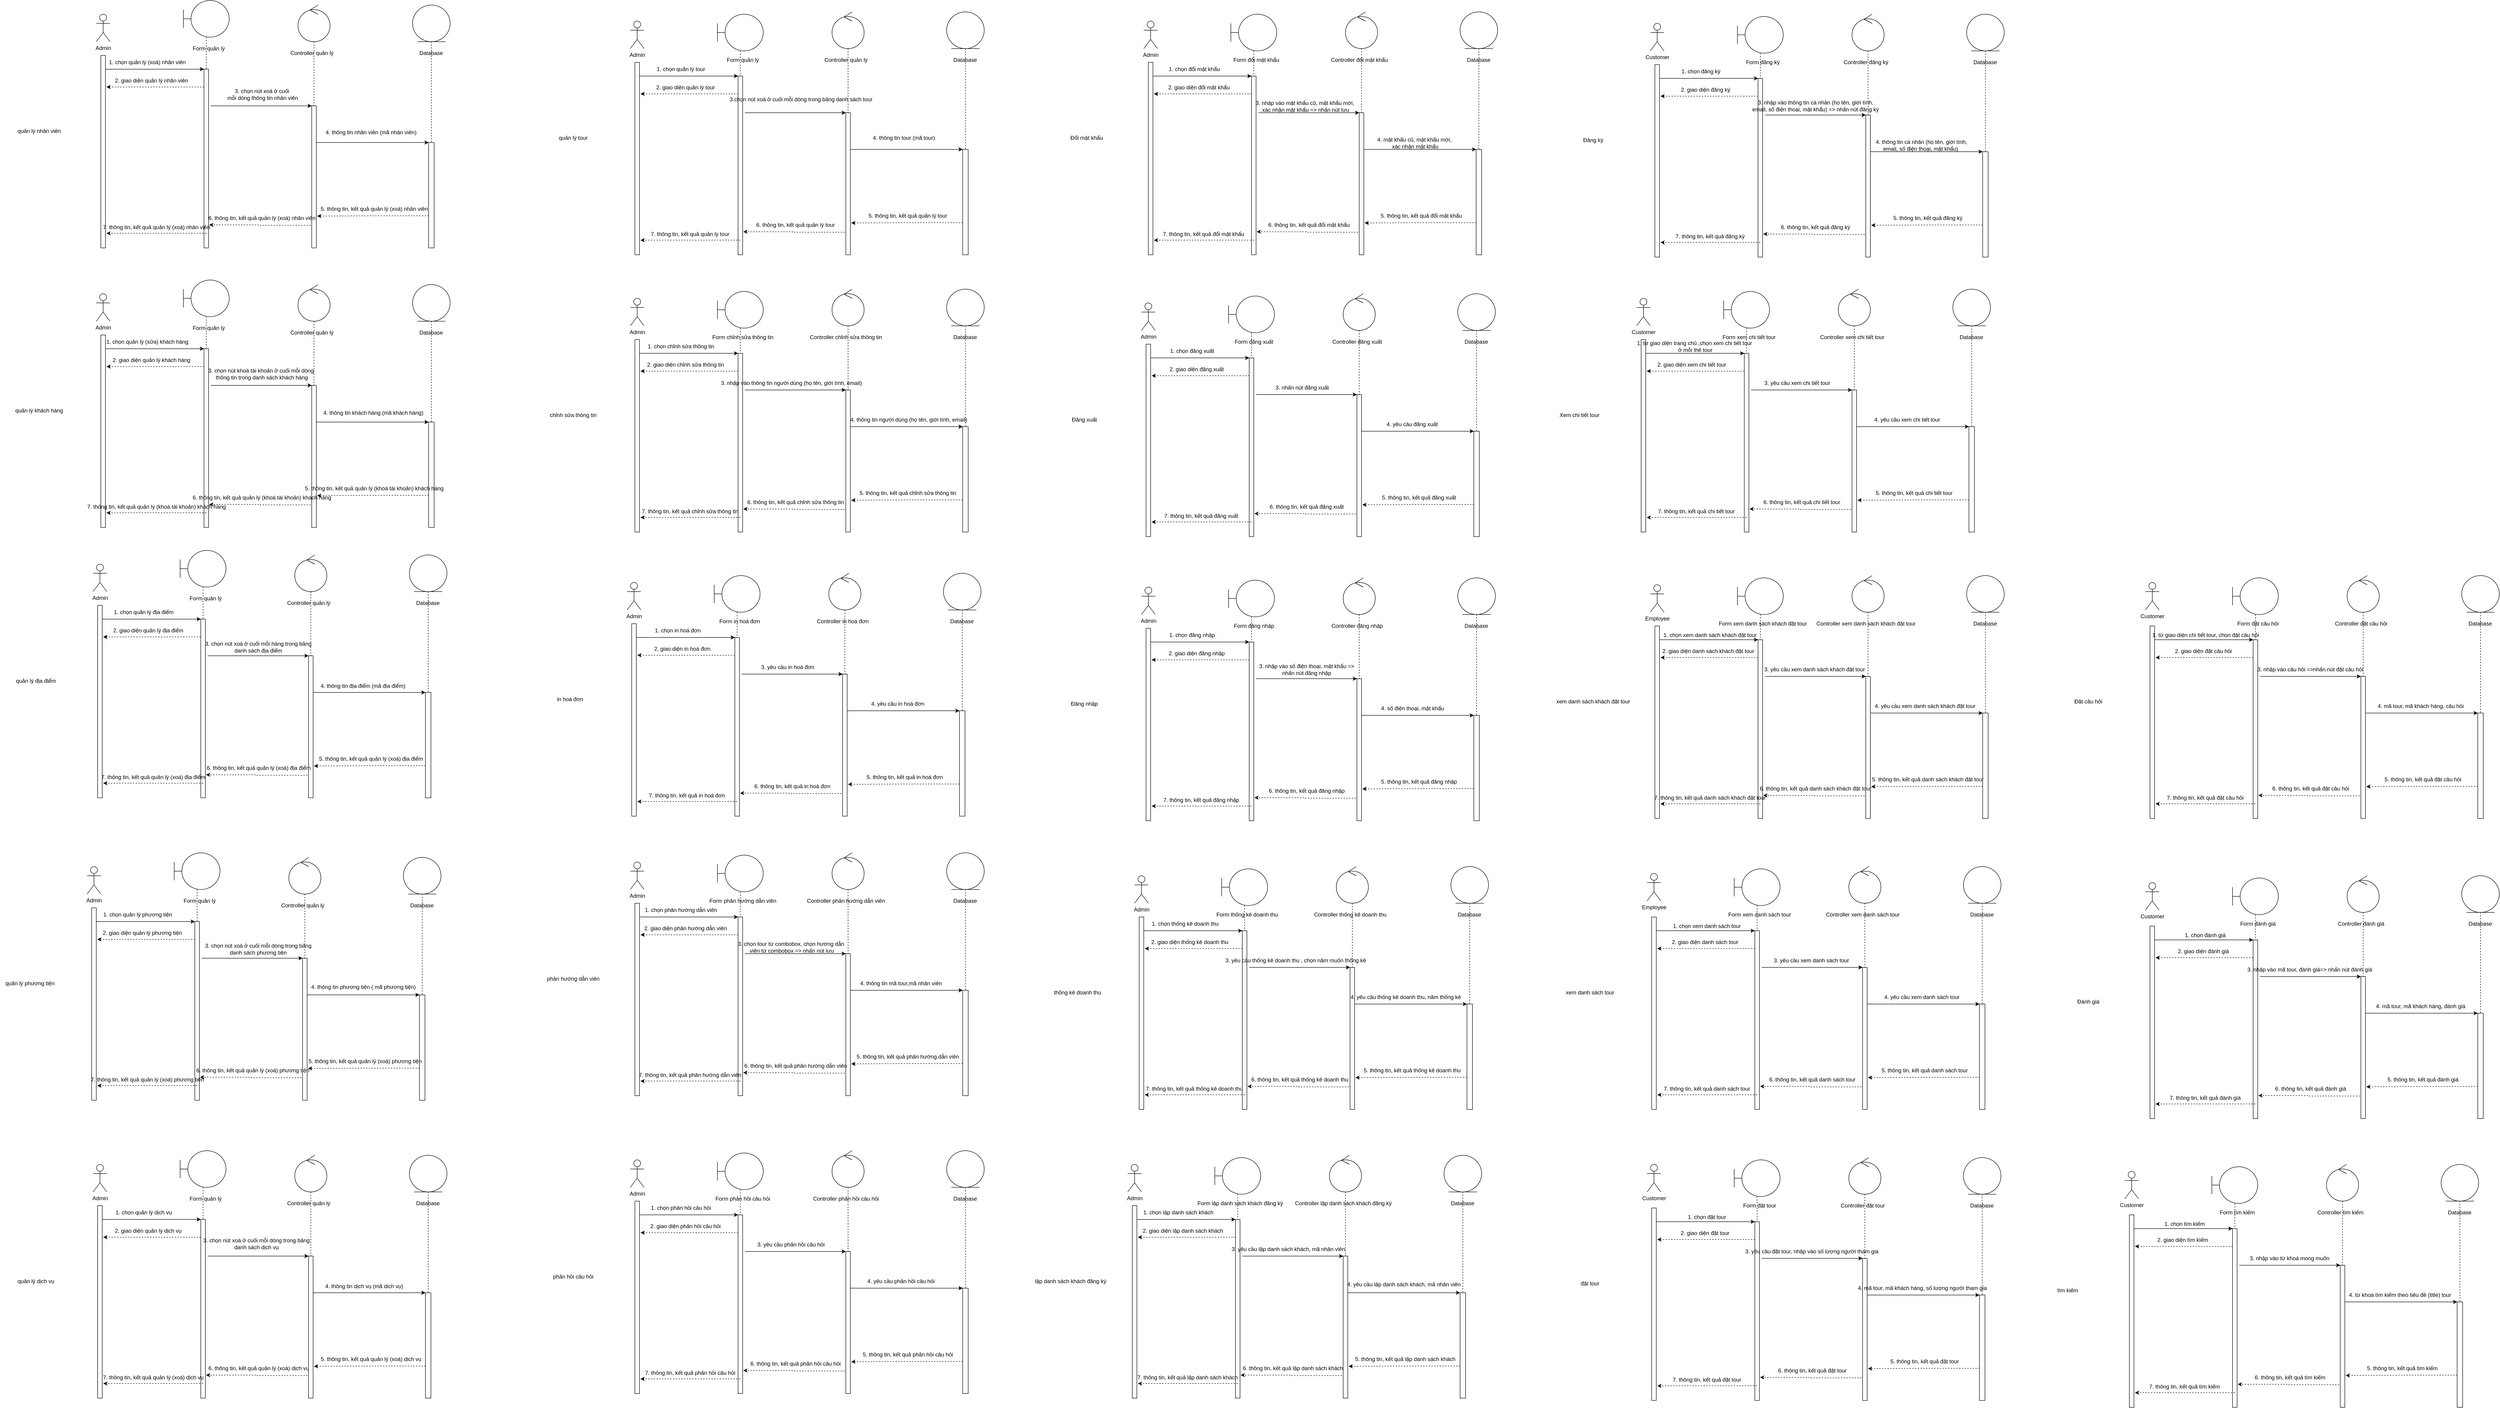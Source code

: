 <mxfile version="20.2.7" type="device"><diagram id="L-lDObUlz3-tr6bGILh2" name="Trang-1"><mxGraphModel dx="2158" dy="563" grid="0" gridSize="10" guides="1" tooltips="1" connect="1" arrows="1" fold="1" page="0" pageScale="1" pageWidth="827" pageHeight="1169" math="0" shadow="0"><root><mxCell id="0"/><mxCell id="1" parent="0"/><mxCell id="VLYrQcjBJ7ksAU8ckxEq-1" value="Admin" style="shape=umlActor;verticalLabelPosition=bottom;verticalAlign=top;html=1;outlineConnect=0;" parent="1" vertex="1"><mxGeometry x="-240" y="40" width="30" height="60" as="geometry"/></mxCell><mxCell id="VLYrQcjBJ7ksAU8ckxEq-11" style="edgeStyle=orthogonalEdgeStyle;rounded=0;orthogonalLoop=1;jettySize=auto;html=1;entryX=0;entryY=0;entryDx=0;entryDy=0;" parent="1" target="VLYrQcjBJ7ksAU8ckxEq-8" edge="1"><mxGeometry relative="1" as="geometry"><mxPoint x="-220" y="160" as="sourcePoint"/><mxPoint x="-70" y="160" as="targetPoint"/><Array as="points"><mxPoint x="-90" y="160"/><mxPoint x="-90" y="160"/></Array></mxGeometry></mxCell><mxCell id="VLYrQcjBJ7ksAU8ckxEq-4" value="" style="rounded=0;whiteSpace=wrap;html=1;" parent="1" vertex="1"><mxGeometry x="-230" y="130" width="10" height="420" as="geometry"/></mxCell><mxCell id="VLYrQcjBJ7ksAU8ckxEq-19" style="edgeStyle=orthogonalEdgeStyle;rounded=0;orthogonalLoop=1;jettySize=auto;html=1;entryX=0.5;entryY=0;entryDx=0;entryDy=0;dashed=1;endArrow=none;endFill=0;" parent="1" source="VLYrQcjBJ7ksAU8ckxEq-5" target="VLYrQcjBJ7ksAU8ckxEq-8" edge="1"><mxGeometry relative="1" as="geometry"><Array as="points"><mxPoint y="110"/><mxPoint y="110"/></Array></mxGeometry></mxCell><mxCell id="VLYrQcjBJ7ksAU8ckxEq-5" value="" style="shape=umlBoundary;whiteSpace=wrap;html=1;" parent="1" vertex="1"><mxGeometry x="-50" y="10" width="100" height="80" as="geometry"/></mxCell><mxCell id="VLYrQcjBJ7ksAU8ckxEq-20" style="edgeStyle=orthogonalEdgeStyle;rounded=0;orthogonalLoop=1;jettySize=auto;html=1;entryX=0.5;entryY=0;entryDx=0;entryDy=0;dashed=1;endArrow=none;endFill=0;" parent="1" source="VLYrQcjBJ7ksAU8ckxEq-6" target="VLYrQcjBJ7ksAU8ckxEq-9" edge="1"><mxGeometry relative="1" as="geometry"/></mxCell><mxCell id="VLYrQcjBJ7ksAU8ckxEq-6" value="" style="ellipse;shape=umlControl;whiteSpace=wrap;html=1;" parent="1" vertex="1"><mxGeometry x="200" y="20" width="70" height="80" as="geometry"/></mxCell><mxCell id="VLYrQcjBJ7ksAU8ckxEq-21" style="edgeStyle=orthogonalEdgeStyle;rounded=0;orthogonalLoop=1;jettySize=auto;html=1;dashed=1;endArrow=none;endFill=0;" parent="1" source="VLYrQcjBJ7ksAU8ckxEq-7" target="VLYrQcjBJ7ksAU8ckxEq-10" edge="1"><mxGeometry relative="1" as="geometry"/></mxCell><mxCell id="VLYrQcjBJ7ksAU8ckxEq-7" value="" style="ellipse;shape=umlEntity;whiteSpace=wrap;html=1;" parent="1" vertex="1"><mxGeometry x="450" y="20" width="82" height="80" as="geometry"/></mxCell><mxCell id="VLYrQcjBJ7ksAU8ckxEq-15" style="edgeStyle=orthogonalEdgeStyle;rounded=0;orthogonalLoop=1;jettySize=auto;html=1;dashed=1;entryX=1.22;entryY=0.164;entryDx=0;entryDy=0;entryPerimeter=0;exitX=0.5;exitY=0.103;exitDx=0;exitDy=0;exitPerimeter=0;" parent="1" source="VLYrQcjBJ7ksAU8ckxEq-8" target="VLYrQcjBJ7ksAU8ckxEq-4" edge="1"><mxGeometry relative="1" as="geometry"><mxPoint x="-200" y="200" as="targetPoint"/><mxPoint x="-50" y="200" as="sourcePoint"/><Array as="points"><mxPoint y="199"/></Array></mxGeometry></mxCell><mxCell id="VLYrQcjBJ7ksAU8ckxEq-8" value="" style="rounded=0;whiteSpace=wrap;html=1;" parent="1" vertex="1"><mxGeometry x="-5" y="160" width="10" height="390" as="geometry"/></mxCell><mxCell id="VLYrQcjBJ7ksAU8ckxEq-9" value="" style="rounded=0;whiteSpace=wrap;html=1;" parent="1" vertex="1"><mxGeometry x="230" y="240" width="10" height="310" as="geometry"/></mxCell><mxCell id="VLYrQcjBJ7ksAU8ckxEq-10" value="" style="rounded=0;whiteSpace=wrap;html=1;" parent="1" vertex="1"><mxGeometry x="485" y="320" width="12" height="230" as="geometry"/></mxCell><mxCell id="VLYrQcjBJ7ksAU8ckxEq-12" style="edgeStyle=orthogonalEdgeStyle;rounded=0;orthogonalLoop=1;jettySize=auto;html=1;entryX=0;entryY=0;entryDx=0;entryDy=0;exitX=1.5;exitY=0.205;exitDx=0;exitDy=0;exitPerimeter=0;" parent="1" source="VLYrQcjBJ7ksAU8ckxEq-8" target="VLYrQcjBJ7ksAU8ckxEq-9" edge="1"><mxGeometry relative="1" as="geometry"><mxPoint x="40" y="240" as="sourcePoint"/><mxPoint x="110" y="240" as="targetPoint"/><Array as="points"><mxPoint x="170" y="240"/><mxPoint x="170" y="240"/></Array></mxGeometry></mxCell><mxCell id="VLYrQcjBJ7ksAU8ckxEq-13" style="edgeStyle=orthogonalEdgeStyle;rounded=0;orthogonalLoop=1;jettySize=auto;html=1;entryX=0;entryY=0;entryDx=0;entryDy=0;exitX=1;exitY=0.25;exitDx=0;exitDy=0;" parent="1" source="VLYrQcjBJ7ksAU8ckxEq-9" target="VLYrQcjBJ7ksAU8ckxEq-10" edge="1"><mxGeometry relative="1" as="geometry"><mxPoint x="250" y="320" as="sourcePoint"/><mxPoint x="320" y="320" as="targetPoint"/><Array as="points"><mxPoint x="240" y="320"/></Array></mxGeometry></mxCell><mxCell id="VLYrQcjBJ7ksAU8ckxEq-16" style="edgeStyle=orthogonalEdgeStyle;rounded=0;orthogonalLoop=1;jettySize=auto;html=1;dashed=1;entryX=1.18;entryY=0.776;entryDx=0;entryDy=0;entryPerimeter=0;exitX=0.033;exitY=0.695;exitDx=0;exitDy=0;exitPerimeter=0;" parent="1" source="VLYrQcjBJ7ksAU8ckxEq-10" target="VLYrQcjBJ7ksAU8ckxEq-9" edge="1"><mxGeometry relative="1" as="geometry"><mxPoint x="215" y="480" as="targetPoint"/><mxPoint x="365" y="480" as="sourcePoint"/></mxGeometry></mxCell><mxCell id="VLYrQcjBJ7ksAU8ckxEq-17" style="edgeStyle=orthogonalEdgeStyle;rounded=0;orthogonalLoop=1;jettySize=auto;html=1;dashed=1;entryX=1.14;entryY=0.871;entryDx=0;entryDy=0;entryPerimeter=0;exitX=-0.22;exitY=0.841;exitDx=0;exitDy=0;exitPerimeter=0;" parent="1" source="VLYrQcjBJ7ksAU8ckxEq-9" target="VLYrQcjBJ7ksAU8ckxEq-8" edge="1"><mxGeometry relative="1" as="geometry"><mxPoint x="10" y="500" as="targetPoint"/><mxPoint x="160" y="500" as="sourcePoint"/></mxGeometry></mxCell><mxCell id="VLYrQcjBJ7ksAU8ckxEq-18" style="edgeStyle=orthogonalEdgeStyle;rounded=0;orthogonalLoop=1;jettySize=auto;html=1;dashed=1;entryX=1.22;entryY=0.924;entryDx=0;entryDy=0;entryPerimeter=0;exitX=0.5;exitY=0.918;exitDx=0;exitDy=0;exitPerimeter=0;" parent="1" source="VLYrQcjBJ7ksAU8ckxEq-8" target="VLYrQcjBJ7ksAU8ckxEq-4" edge="1"><mxGeometry relative="1" as="geometry"><mxPoint x="-200" y="520" as="targetPoint"/><mxPoint x="-40" y="518" as="sourcePoint"/><Array as="points"/></mxGeometry></mxCell><mxCell id="VLYrQcjBJ7ksAU8ckxEq-22" value="Form quản lý" style="text;html=1;align=center;verticalAlign=middle;resizable=0;points=[];autosize=1;strokeColor=none;fillColor=none;" parent="1" vertex="1"><mxGeometry x="-40" y="100" width="90" height="30" as="geometry"/></mxCell><mxCell id="VLYrQcjBJ7ksAU8ckxEq-23" value="Controller quản lý" style="text;html=1;align=center;verticalAlign=middle;resizable=0;points=[];autosize=1;strokeColor=none;fillColor=none;" parent="1" vertex="1"><mxGeometry x="170" y="110" width="120" height="30" as="geometry"/></mxCell><mxCell id="VLYrQcjBJ7ksAU8ckxEq-24" value="Database" style="text;html=1;align=center;verticalAlign=middle;resizable=0;points=[];autosize=1;strokeColor=none;fillColor=none;" parent="1" vertex="1"><mxGeometry x="455" y="110" width="70" height="30" as="geometry"/></mxCell><mxCell id="VLYrQcjBJ7ksAU8ckxEq-25" value="1. chọn quản lý (xoá) nhân viên" style="text;html=1;align=center;verticalAlign=middle;resizable=0;points=[];autosize=1;strokeColor=none;fillColor=none;" parent="1" vertex="1"><mxGeometry x="-222" y="132" width="185" height="26" as="geometry"/></mxCell><mxCell id="VLYrQcjBJ7ksAU8ckxEq-26" value="2. giao diện quản lý nhân viên" style="text;html=1;align=center;verticalAlign=middle;resizable=0;points=[];autosize=1;strokeColor=none;fillColor=none;" parent="1" vertex="1"><mxGeometry x="-210" y="170" width="180" height="30" as="geometry"/></mxCell><mxCell id="VLYrQcjBJ7ksAU8ckxEq-27" value="3. chọn nút xoá ở cuối&lt;br&gt;&amp;nbsp;mỗi dòng thông tin nhân viên" style="text;html=1;align=center;verticalAlign=middle;resizable=0;points=[];autosize=1;strokeColor=none;fillColor=none;" parent="1" vertex="1"><mxGeometry x="33" y="194" width="175" height="41" as="geometry"/></mxCell><mxCell id="VLYrQcjBJ7ksAU8ckxEq-28" value="4. thông tin nhân viên (mã nhân viên)" style="text;html=1;align=center;verticalAlign=middle;resizable=0;points=[];autosize=1;strokeColor=none;fillColor=none;" parent="1" vertex="1"><mxGeometry x="251" y="285" width="216" height="26" as="geometry"/></mxCell><mxCell id="VLYrQcjBJ7ksAU8ckxEq-29" value="5. thông tin, kết quả quản lý (xoá) nhân viên" style="text;html=1;align=center;verticalAlign=middle;resizable=0;points=[];autosize=1;strokeColor=none;fillColor=none;" parent="1" vertex="1"><mxGeometry x="240" y="452" width="252" height="26" as="geometry"/></mxCell><mxCell id="VLYrQcjBJ7ksAU8ckxEq-30" value="6. thông tin, kết quả quản lý (xoá) nhân viên" style="text;html=1;align=center;verticalAlign=middle;resizable=0;points=[];autosize=1;strokeColor=none;fillColor=none;" parent="1" vertex="1"><mxGeometry x="-5" y="472" width="252" height="26" as="geometry"/></mxCell><mxCell id="VLYrQcjBJ7ksAU8ckxEq-31" value="7. thông tin, kết quả quản lý (xoá) nhân viên" style="text;html=1;align=center;verticalAlign=middle;resizable=0;points=[];autosize=1;strokeColor=none;fillColor=none;" parent="1" vertex="1"><mxGeometry x="-235" y="492" width="252" height="26" as="geometry"/></mxCell><mxCell id="VLYrQcjBJ7ksAU8ckxEq-32" value="quản lý nhân viên" style="text;html=1;align=center;verticalAlign=middle;resizable=0;points=[];autosize=1;strokeColor=none;fillColor=none;" parent="1" vertex="1"><mxGeometry x="-425" y="280" width="120" height="30" as="geometry"/></mxCell><mxCell id="VLYrQcjBJ7ksAU8ckxEq-33" value="Admin" style="shape=umlActor;verticalLabelPosition=bottom;verticalAlign=top;html=1;outlineConnect=0;" parent="1" vertex="1"><mxGeometry x="-240" y="650" width="30" height="60" as="geometry"/></mxCell><mxCell id="VLYrQcjBJ7ksAU8ckxEq-34" style="edgeStyle=orthogonalEdgeStyle;rounded=0;orthogonalLoop=1;jettySize=auto;html=1;entryX=0;entryY=0;entryDx=0;entryDy=0;" parent="1" target="VLYrQcjBJ7ksAU8ckxEq-43" edge="1"><mxGeometry relative="1" as="geometry"><mxPoint x="-220" y="770" as="sourcePoint"/><mxPoint x="-70" y="770" as="targetPoint"/><Array as="points"><mxPoint x="-90" y="770"/><mxPoint x="-90" y="770"/></Array></mxGeometry></mxCell><mxCell id="VLYrQcjBJ7ksAU8ckxEq-35" value="" style="rounded=0;whiteSpace=wrap;html=1;" parent="1" vertex="1"><mxGeometry x="-230" y="740" width="10" height="420" as="geometry"/></mxCell><mxCell id="VLYrQcjBJ7ksAU8ckxEq-36" style="edgeStyle=orthogonalEdgeStyle;rounded=0;orthogonalLoop=1;jettySize=auto;html=1;entryX=0.5;entryY=0;entryDx=0;entryDy=0;dashed=1;endArrow=none;endFill=0;" parent="1" source="VLYrQcjBJ7ksAU8ckxEq-37" target="VLYrQcjBJ7ksAU8ckxEq-43" edge="1"><mxGeometry relative="1" as="geometry"><Array as="points"><mxPoint y="720"/><mxPoint y="720"/></Array></mxGeometry></mxCell><mxCell id="VLYrQcjBJ7ksAU8ckxEq-37" value="" style="shape=umlBoundary;whiteSpace=wrap;html=1;" parent="1" vertex="1"><mxGeometry x="-50" y="620" width="100" height="80" as="geometry"/></mxCell><mxCell id="VLYrQcjBJ7ksAU8ckxEq-38" style="edgeStyle=orthogonalEdgeStyle;rounded=0;orthogonalLoop=1;jettySize=auto;html=1;entryX=0.5;entryY=0;entryDx=0;entryDy=0;dashed=1;endArrow=none;endFill=0;" parent="1" source="VLYrQcjBJ7ksAU8ckxEq-39" target="VLYrQcjBJ7ksAU8ckxEq-44" edge="1"><mxGeometry relative="1" as="geometry"/></mxCell><mxCell id="VLYrQcjBJ7ksAU8ckxEq-39" value="" style="ellipse;shape=umlControl;whiteSpace=wrap;html=1;" parent="1" vertex="1"><mxGeometry x="200" y="630" width="70" height="80" as="geometry"/></mxCell><mxCell id="VLYrQcjBJ7ksAU8ckxEq-40" style="edgeStyle=orthogonalEdgeStyle;rounded=0;orthogonalLoop=1;jettySize=auto;html=1;dashed=1;endArrow=none;endFill=0;" parent="1" source="VLYrQcjBJ7ksAU8ckxEq-41" target="VLYrQcjBJ7ksAU8ckxEq-45" edge="1"><mxGeometry relative="1" as="geometry"/></mxCell><mxCell id="VLYrQcjBJ7ksAU8ckxEq-41" value="" style="ellipse;shape=umlEntity;whiteSpace=wrap;html=1;" parent="1" vertex="1"><mxGeometry x="450" y="630" width="82" height="80" as="geometry"/></mxCell><mxCell id="VLYrQcjBJ7ksAU8ckxEq-42" style="edgeStyle=orthogonalEdgeStyle;rounded=0;orthogonalLoop=1;jettySize=auto;html=1;dashed=1;entryX=1.22;entryY=0.164;entryDx=0;entryDy=0;entryPerimeter=0;exitX=0.5;exitY=0.103;exitDx=0;exitDy=0;exitPerimeter=0;" parent="1" source="VLYrQcjBJ7ksAU8ckxEq-43" target="VLYrQcjBJ7ksAU8ckxEq-35" edge="1"><mxGeometry relative="1" as="geometry"><mxPoint x="-200" y="810" as="targetPoint"/><mxPoint x="-50" y="810" as="sourcePoint"/><Array as="points"><mxPoint y="809"/></Array></mxGeometry></mxCell><mxCell id="VLYrQcjBJ7ksAU8ckxEq-43" value="" style="rounded=0;whiteSpace=wrap;html=1;" parent="1" vertex="1"><mxGeometry x="-5" y="770" width="10" height="390" as="geometry"/></mxCell><mxCell id="VLYrQcjBJ7ksAU8ckxEq-44" value="" style="rounded=0;whiteSpace=wrap;html=1;" parent="1" vertex="1"><mxGeometry x="230" y="850" width="10" height="310" as="geometry"/></mxCell><mxCell id="VLYrQcjBJ7ksAU8ckxEq-45" value="" style="rounded=0;whiteSpace=wrap;html=1;" parent="1" vertex="1"><mxGeometry x="485" y="930" width="12" height="230" as="geometry"/></mxCell><mxCell id="VLYrQcjBJ7ksAU8ckxEq-46" style="edgeStyle=orthogonalEdgeStyle;rounded=0;orthogonalLoop=1;jettySize=auto;html=1;entryX=0;entryY=0;entryDx=0;entryDy=0;exitX=1.5;exitY=0.205;exitDx=0;exitDy=0;exitPerimeter=0;" parent="1" source="VLYrQcjBJ7ksAU8ckxEq-43" target="VLYrQcjBJ7ksAU8ckxEq-44" edge="1"><mxGeometry relative="1" as="geometry"><mxPoint x="40" y="850" as="sourcePoint"/><mxPoint x="110" y="850" as="targetPoint"/><Array as="points"><mxPoint x="170" y="850"/><mxPoint x="170" y="850"/></Array></mxGeometry></mxCell><mxCell id="VLYrQcjBJ7ksAU8ckxEq-47" style="edgeStyle=orthogonalEdgeStyle;rounded=0;orthogonalLoop=1;jettySize=auto;html=1;entryX=0;entryY=0;entryDx=0;entryDy=0;exitX=1;exitY=0.25;exitDx=0;exitDy=0;" parent="1" source="VLYrQcjBJ7ksAU8ckxEq-44" target="VLYrQcjBJ7ksAU8ckxEq-45" edge="1"><mxGeometry relative="1" as="geometry"><mxPoint x="250" y="930" as="sourcePoint"/><mxPoint x="320" y="930" as="targetPoint"/><Array as="points"><mxPoint x="240" y="930"/></Array></mxGeometry></mxCell><mxCell id="VLYrQcjBJ7ksAU8ckxEq-48" style="edgeStyle=orthogonalEdgeStyle;rounded=0;orthogonalLoop=1;jettySize=auto;html=1;dashed=1;entryX=1.18;entryY=0.776;entryDx=0;entryDy=0;entryPerimeter=0;exitX=0.033;exitY=0.695;exitDx=0;exitDy=0;exitPerimeter=0;" parent="1" source="VLYrQcjBJ7ksAU8ckxEq-45" target="VLYrQcjBJ7ksAU8ckxEq-44" edge="1"><mxGeometry relative="1" as="geometry"><mxPoint x="215" y="1090" as="targetPoint"/><mxPoint x="365" y="1090" as="sourcePoint"/></mxGeometry></mxCell><mxCell id="VLYrQcjBJ7ksAU8ckxEq-49" style="edgeStyle=orthogonalEdgeStyle;rounded=0;orthogonalLoop=1;jettySize=auto;html=1;dashed=1;entryX=1.14;entryY=0.871;entryDx=0;entryDy=0;entryPerimeter=0;exitX=-0.22;exitY=0.841;exitDx=0;exitDy=0;exitPerimeter=0;" parent="1" source="VLYrQcjBJ7ksAU8ckxEq-44" target="VLYrQcjBJ7ksAU8ckxEq-43" edge="1"><mxGeometry relative="1" as="geometry"><mxPoint x="10" y="1110" as="targetPoint"/><mxPoint x="160" y="1110" as="sourcePoint"/></mxGeometry></mxCell><mxCell id="VLYrQcjBJ7ksAU8ckxEq-50" style="edgeStyle=orthogonalEdgeStyle;rounded=0;orthogonalLoop=1;jettySize=auto;html=1;dashed=1;entryX=1.22;entryY=0.924;entryDx=0;entryDy=0;entryPerimeter=0;exitX=0.5;exitY=0.918;exitDx=0;exitDy=0;exitPerimeter=0;" parent="1" source="VLYrQcjBJ7ksAU8ckxEq-43" target="VLYrQcjBJ7ksAU8ckxEq-35" edge="1"><mxGeometry relative="1" as="geometry"><mxPoint x="-200" y="1130" as="targetPoint"/><mxPoint x="-40" y="1128" as="sourcePoint"/><Array as="points"/></mxGeometry></mxCell><mxCell id="VLYrQcjBJ7ksAU8ckxEq-51" value="Form quản lý" style="text;html=1;align=center;verticalAlign=middle;resizable=0;points=[];autosize=1;strokeColor=none;fillColor=none;" parent="1" vertex="1"><mxGeometry x="-40" y="710" width="90" height="30" as="geometry"/></mxCell><mxCell id="VLYrQcjBJ7ksAU8ckxEq-52" value="Controller quản lý" style="text;html=1;align=center;verticalAlign=middle;resizable=0;points=[];autosize=1;strokeColor=none;fillColor=none;" parent="1" vertex="1"><mxGeometry x="170" y="720" width="120" height="30" as="geometry"/></mxCell><mxCell id="VLYrQcjBJ7ksAU8ckxEq-53" value="Database" style="text;html=1;align=center;verticalAlign=middle;resizable=0;points=[];autosize=1;strokeColor=none;fillColor=none;" parent="1" vertex="1"><mxGeometry x="455" y="720" width="70" height="30" as="geometry"/></mxCell><mxCell id="VLYrQcjBJ7ksAU8ckxEq-54" value="1. chọn quản lý (sửa) khách hàng" style="text;html=1;align=center;verticalAlign=middle;resizable=0;points=[];autosize=1;strokeColor=none;fillColor=none;" parent="1" vertex="1"><mxGeometry x="-228" y="742" width="197" height="26" as="geometry"/></mxCell><mxCell id="VLYrQcjBJ7ksAU8ckxEq-55" value="2. giao diện quản lý khách hàng" style="text;html=1;align=center;verticalAlign=middle;resizable=0;points=[];autosize=1;strokeColor=none;fillColor=none;" parent="1" vertex="1"><mxGeometry x="-215" y="780" width="190" height="30" as="geometry"/></mxCell><mxCell id="VLYrQcjBJ7ksAU8ckxEq-56" value="3. chọn nút khoá tài khoản ở cuối mỗi&amp;nbsp;dòng&lt;br&gt;&amp;nbsp;thông tin trong danh sách khách hàng" style="text;html=1;align=center;verticalAlign=middle;resizable=0;points=[];autosize=1;strokeColor=none;fillColor=none;" parent="1" vertex="1"><mxGeometry x="-5" y="804" width="248" height="41" as="geometry"/></mxCell><mxCell id="VLYrQcjBJ7ksAU8ckxEq-57" value="4. thông tin khách hàng (mã khách hàng)" style="text;html=1;align=center;verticalAlign=middle;resizable=0;points=[];autosize=1;strokeColor=none;fillColor=none;" parent="1" vertex="1"><mxGeometry x="246" y="897" width="236" height="26" as="geometry"/></mxCell><mxCell id="VLYrQcjBJ7ksAU8ckxEq-58" value="5. thông tin, kết quả quản lý (khoá tài khoản) khách hàng" style="text;html=1;align=center;verticalAlign=middle;resizable=0;points=[];autosize=1;strokeColor=none;fillColor=none;" parent="1" vertex="1"><mxGeometry x="206" y="1062" width="320" height="26" as="geometry"/></mxCell><mxCell id="VLYrQcjBJ7ksAU8ckxEq-59" value="6. thông tin, kết quả quản lý (khoá tài khoản) khách hàng" style="text;html=1;align=center;verticalAlign=middle;resizable=0;points=[];autosize=1;strokeColor=none;fillColor=none;" parent="1" vertex="1"><mxGeometry x="-39" y="1082" width="320" height="26" as="geometry"/></mxCell><mxCell id="VLYrQcjBJ7ksAU8ckxEq-60" value="7. thông tin, kết quả quản lý (khoá tài khoản) khách hàng" style="text;html=1;align=center;verticalAlign=middle;resizable=0;points=[];autosize=1;strokeColor=none;fillColor=none;" parent="1" vertex="1"><mxGeometry x="-269" y="1102" width="320" height="26" as="geometry"/></mxCell><mxCell id="VLYrQcjBJ7ksAU8ckxEq-61" value="quản lý khách hàng" style="text;html=1;align=center;verticalAlign=middle;resizable=0;points=[];autosize=1;strokeColor=none;fillColor=none;" parent="1" vertex="1"><mxGeometry x="-430" y="890" width="130" height="30" as="geometry"/></mxCell><mxCell id="VLYrQcjBJ7ksAU8ckxEq-62" value="Admin" style="shape=umlActor;verticalLabelPosition=bottom;verticalAlign=top;html=1;outlineConnect=0;" parent="1" vertex="1"><mxGeometry x="-247" y="1240" width="30" height="60" as="geometry"/></mxCell><mxCell id="VLYrQcjBJ7ksAU8ckxEq-63" style="edgeStyle=orthogonalEdgeStyle;rounded=0;orthogonalLoop=1;jettySize=auto;html=1;entryX=0;entryY=0;entryDx=0;entryDy=0;" parent="1" target="VLYrQcjBJ7ksAU8ckxEq-72" edge="1"><mxGeometry relative="1" as="geometry"><mxPoint x="-227" y="1360" as="sourcePoint"/><mxPoint x="-77" y="1360" as="targetPoint"/><Array as="points"><mxPoint x="-97" y="1360"/><mxPoint x="-97" y="1360"/></Array></mxGeometry></mxCell><mxCell id="VLYrQcjBJ7ksAU8ckxEq-64" value="" style="rounded=0;whiteSpace=wrap;html=1;" parent="1" vertex="1"><mxGeometry x="-237" y="1330" width="10" height="420" as="geometry"/></mxCell><mxCell id="VLYrQcjBJ7ksAU8ckxEq-65" style="edgeStyle=orthogonalEdgeStyle;rounded=0;orthogonalLoop=1;jettySize=auto;html=1;entryX=0.5;entryY=0;entryDx=0;entryDy=0;dashed=1;endArrow=none;endFill=0;" parent="1" source="VLYrQcjBJ7ksAU8ckxEq-66" target="VLYrQcjBJ7ksAU8ckxEq-72" edge="1"><mxGeometry relative="1" as="geometry"><Array as="points"><mxPoint x="-7" y="1310"/><mxPoint x="-7" y="1310"/></Array></mxGeometry></mxCell><mxCell id="VLYrQcjBJ7ksAU8ckxEq-66" value="" style="shape=umlBoundary;whiteSpace=wrap;html=1;" parent="1" vertex="1"><mxGeometry x="-57" y="1210" width="100" height="80" as="geometry"/></mxCell><mxCell id="VLYrQcjBJ7ksAU8ckxEq-67" style="edgeStyle=orthogonalEdgeStyle;rounded=0;orthogonalLoop=1;jettySize=auto;html=1;entryX=0.5;entryY=0;entryDx=0;entryDy=0;dashed=1;endArrow=none;endFill=0;" parent="1" source="VLYrQcjBJ7ksAU8ckxEq-68" target="VLYrQcjBJ7ksAU8ckxEq-73" edge="1"><mxGeometry relative="1" as="geometry"/></mxCell><mxCell id="VLYrQcjBJ7ksAU8ckxEq-68" value="" style="ellipse;shape=umlControl;whiteSpace=wrap;html=1;" parent="1" vertex="1"><mxGeometry x="193" y="1220" width="70" height="80" as="geometry"/></mxCell><mxCell id="VLYrQcjBJ7ksAU8ckxEq-69" style="edgeStyle=orthogonalEdgeStyle;rounded=0;orthogonalLoop=1;jettySize=auto;html=1;dashed=1;endArrow=none;endFill=0;" parent="1" source="VLYrQcjBJ7ksAU8ckxEq-70" target="VLYrQcjBJ7ksAU8ckxEq-74" edge="1"><mxGeometry relative="1" as="geometry"/></mxCell><mxCell id="VLYrQcjBJ7ksAU8ckxEq-70" value="" style="ellipse;shape=umlEntity;whiteSpace=wrap;html=1;" parent="1" vertex="1"><mxGeometry x="443" y="1220" width="82" height="80" as="geometry"/></mxCell><mxCell id="VLYrQcjBJ7ksAU8ckxEq-71" style="edgeStyle=orthogonalEdgeStyle;rounded=0;orthogonalLoop=1;jettySize=auto;html=1;dashed=1;entryX=1.22;entryY=0.164;entryDx=0;entryDy=0;entryPerimeter=0;exitX=0.5;exitY=0.103;exitDx=0;exitDy=0;exitPerimeter=0;" parent="1" source="VLYrQcjBJ7ksAU8ckxEq-72" target="VLYrQcjBJ7ksAU8ckxEq-64" edge="1"><mxGeometry relative="1" as="geometry"><mxPoint x="-207" y="1400" as="targetPoint"/><mxPoint x="-57" y="1400" as="sourcePoint"/><Array as="points"><mxPoint x="-7" y="1399"/></Array></mxGeometry></mxCell><mxCell id="VLYrQcjBJ7ksAU8ckxEq-72" value="" style="rounded=0;whiteSpace=wrap;html=1;" parent="1" vertex="1"><mxGeometry x="-12" y="1360" width="10" height="390" as="geometry"/></mxCell><mxCell id="VLYrQcjBJ7ksAU8ckxEq-73" value="" style="rounded=0;whiteSpace=wrap;html=1;" parent="1" vertex="1"><mxGeometry x="223" y="1440" width="10" height="310" as="geometry"/></mxCell><mxCell id="VLYrQcjBJ7ksAU8ckxEq-74" value="" style="rounded=0;whiteSpace=wrap;html=1;" parent="1" vertex="1"><mxGeometry x="478" y="1520" width="12" height="230" as="geometry"/></mxCell><mxCell id="VLYrQcjBJ7ksAU8ckxEq-75" style="edgeStyle=orthogonalEdgeStyle;rounded=0;orthogonalLoop=1;jettySize=auto;html=1;entryX=0;entryY=0;entryDx=0;entryDy=0;exitX=1.5;exitY=0.205;exitDx=0;exitDy=0;exitPerimeter=0;" parent="1" source="VLYrQcjBJ7ksAU8ckxEq-72" target="VLYrQcjBJ7ksAU8ckxEq-73" edge="1"><mxGeometry relative="1" as="geometry"><mxPoint x="33" y="1440" as="sourcePoint"/><mxPoint x="103" y="1440" as="targetPoint"/><Array as="points"><mxPoint x="163" y="1440"/><mxPoint x="163" y="1440"/></Array></mxGeometry></mxCell><mxCell id="VLYrQcjBJ7ksAU8ckxEq-76" style="edgeStyle=orthogonalEdgeStyle;rounded=0;orthogonalLoop=1;jettySize=auto;html=1;entryX=0;entryY=0;entryDx=0;entryDy=0;exitX=1;exitY=0.25;exitDx=0;exitDy=0;" parent="1" source="VLYrQcjBJ7ksAU8ckxEq-73" target="VLYrQcjBJ7ksAU8ckxEq-74" edge="1"><mxGeometry relative="1" as="geometry"><mxPoint x="243" y="1520" as="sourcePoint"/><mxPoint x="313" y="1520" as="targetPoint"/><Array as="points"><mxPoint x="233" y="1520"/></Array></mxGeometry></mxCell><mxCell id="VLYrQcjBJ7ksAU8ckxEq-77" style="edgeStyle=orthogonalEdgeStyle;rounded=0;orthogonalLoop=1;jettySize=auto;html=1;dashed=1;entryX=1.18;entryY=0.776;entryDx=0;entryDy=0;entryPerimeter=0;exitX=0.033;exitY=0.695;exitDx=0;exitDy=0;exitPerimeter=0;" parent="1" source="VLYrQcjBJ7ksAU8ckxEq-74" target="VLYrQcjBJ7ksAU8ckxEq-73" edge="1"><mxGeometry relative="1" as="geometry"><mxPoint x="208" y="1680" as="targetPoint"/><mxPoint x="358" y="1680" as="sourcePoint"/></mxGeometry></mxCell><mxCell id="VLYrQcjBJ7ksAU8ckxEq-78" style="edgeStyle=orthogonalEdgeStyle;rounded=0;orthogonalLoop=1;jettySize=auto;html=1;dashed=1;entryX=1.14;entryY=0.871;entryDx=0;entryDy=0;entryPerimeter=0;exitX=-0.22;exitY=0.841;exitDx=0;exitDy=0;exitPerimeter=0;" parent="1" source="VLYrQcjBJ7ksAU8ckxEq-73" target="VLYrQcjBJ7ksAU8ckxEq-72" edge="1"><mxGeometry relative="1" as="geometry"><mxPoint x="3" y="1700" as="targetPoint"/><mxPoint x="153" y="1700" as="sourcePoint"/></mxGeometry></mxCell><mxCell id="VLYrQcjBJ7ksAU8ckxEq-79" style="edgeStyle=orthogonalEdgeStyle;rounded=0;orthogonalLoop=1;jettySize=auto;html=1;dashed=1;entryX=1.22;entryY=0.924;entryDx=0;entryDy=0;entryPerimeter=0;exitX=0.5;exitY=0.918;exitDx=0;exitDy=0;exitPerimeter=0;" parent="1" source="VLYrQcjBJ7ksAU8ckxEq-72" target="VLYrQcjBJ7ksAU8ckxEq-64" edge="1"><mxGeometry relative="1" as="geometry"><mxPoint x="-207" y="1720" as="targetPoint"/><mxPoint x="-47" y="1718" as="sourcePoint"/><Array as="points"/></mxGeometry></mxCell><mxCell id="VLYrQcjBJ7ksAU8ckxEq-80" value="Form quản lý" style="text;html=1;align=center;verticalAlign=middle;resizable=0;points=[];autosize=1;strokeColor=none;fillColor=none;" parent="1" vertex="1"><mxGeometry x="-47" y="1300" width="90" height="30" as="geometry"/></mxCell><mxCell id="VLYrQcjBJ7ksAU8ckxEq-81" value="Controller quản lý" style="text;html=1;align=center;verticalAlign=middle;resizable=0;points=[];autosize=1;strokeColor=none;fillColor=none;" parent="1" vertex="1"><mxGeometry x="163" y="1310" width="120" height="30" as="geometry"/></mxCell><mxCell id="VLYrQcjBJ7ksAU8ckxEq-82" value="Database" style="text;html=1;align=center;verticalAlign=middle;resizable=0;points=[];autosize=1;strokeColor=none;fillColor=none;" parent="1" vertex="1"><mxGeometry x="448" y="1310" width="70" height="30" as="geometry"/></mxCell><mxCell id="VLYrQcjBJ7ksAU8ckxEq-83" value="1. chọn quản lý địa điểm" style="text;html=1;align=center;verticalAlign=middle;resizable=0;points=[];autosize=1;strokeColor=none;fillColor=none;" parent="1" vertex="1"><mxGeometry x="-212" y="1330" width="150" height="30" as="geometry"/></mxCell><mxCell id="VLYrQcjBJ7ksAU8ckxEq-84" value="2. giao diện quản lý địa điểm" style="text;html=1;align=center;verticalAlign=middle;resizable=0;points=[];autosize=1;strokeColor=none;fillColor=none;" parent="1" vertex="1"><mxGeometry x="-217" y="1370" width="180" height="30" as="geometry"/></mxCell><mxCell id="VLYrQcjBJ7ksAU8ckxEq-85" value="3. chọn nút xoá ở cuối mỗi hàng trong bảng&lt;br&gt;&amp;nbsp;danh sách địa điểm&amp;nbsp;" style="text;html=1;align=center;verticalAlign=middle;resizable=0;points=[];autosize=1;strokeColor=none;fillColor=none;" parent="1" vertex="1"><mxGeometry x="-12" y="1400" width="250" height="41" as="geometry"/></mxCell><mxCell id="VLYrQcjBJ7ksAU8ckxEq-86" value="4. thông tin địa điểm (mã địa điểm)&amp;nbsp;" style="text;html=1;align=center;verticalAlign=middle;resizable=0;points=[];autosize=1;strokeColor=none;fillColor=none;" parent="1" vertex="1"><mxGeometry x="240" y="1493" width="206" height="26" as="geometry"/></mxCell><mxCell id="VLYrQcjBJ7ksAU8ckxEq-87" value="5. thông tin, kết quả quản lý (xoá) địa điểm" style="text;html=1;align=center;verticalAlign=middle;resizable=0;points=[];autosize=1;strokeColor=none;fillColor=none;" parent="1" vertex="1"><mxGeometry x="236" y="1652" width="245" height="26" as="geometry"/></mxCell><mxCell id="VLYrQcjBJ7ksAU8ckxEq-88" value="6. thông tin, kết quả quản lý (xoá) địa điểm" style="text;html=1;align=center;verticalAlign=middle;resizable=0;points=[];autosize=1;strokeColor=none;fillColor=none;" parent="1" vertex="1"><mxGeometry x="-9" y="1672" width="245" height="26" as="geometry"/></mxCell><mxCell id="VLYrQcjBJ7ksAU8ckxEq-89" value="7. thông tin, kết quả quản lý (xoá) địa điểm" style="text;html=1;align=center;verticalAlign=middle;resizable=0;points=[];autosize=1;strokeColor=none;fillColor=none;" parent="1" vertex="1"><mxGeometry x="-239" y="1692" width="245" height="26" as="geometry"/></mxCell><mxCell id="VLYrQcjBJ7ksAU8ckxEq-90" value="quản lý địa điểm" style="text;html=1;align=center;verticalAlign=middle;resizable=0;points=[];autosize=1;strokeColor=none;fillColor=none;" parent="1" vertex="1"><mxGeometry x="-427" y="1480" width="110" height="30" as="geometry"/></mxCell><mxCell id="VLYrQcjBJ7ksAU8ckxEq-91" value="Admin" style="shape=umlActor;verticalLabelPosition=bottom;verticalAlign=top;html=1;outlineConnect=0;" parent="1" vertex="1"><mxGeometry x="-260" y="1900" width="30" height="60" as="geometry"/></mxCell><mxCell id="VLYrQcjBJ7ksAU8ckxEq-92" style="edgeStyle=orthogonalEdgeStyle;rounded=0;orthogonalLoop=1;jettySize=auto;html=1;entryX=0;entryY=0;entryDx=0;entryDy=0;" parent="1" target="VLYrQcjBJ7ksAU8ckxEq-101" edge="1"><mxGeometry relative="1" as="geometry"><mxPoint x="-240" y="2020" as="sourcePoint"/><mxPoint x="-90" y="2020" as="targetPoint"/><Array as="points"><mxPoint x="-110" y="2020"/><mxPoint x="-110" y="2020"/></Array></mxGeometry></mxCell><mxCell id="VLYrQcjBJ7ksAU8ckxEq-93" value="" style="rounded=0;whiteSpace=wrap;html=1;" parent="1" vertex="1"><mxGeometry x="-250" y="1990" width="10" height="420" as="geometry"/></mxCell><mxCell id="VLYrQcjBJ7ksAU8ckxEq-94" style="edgeStyle=orthogonalEdgeStyle;rounded=0;orthogonalLoop=1;jettySize=auto;html=1;entryX=0.5;entryY=0;entryDx=0;entryDy=0;dashed=1;endArrow=none;endFill=0;" parent="1" source="VLYrQcjBJ7ksAU8ckxEq-95" target="VLYrQcjBJ7ksAU8ckxEq-101" edge="1"><mxGeometry relative="1" as="geometry"><Array as="points"><mxPoint x="-20" y="1970"/><mxPoint x="-20" y="1970"/></Array></mxGeometry></mxCell><mxCell id="VLYrQcjBJ7ksAU8ckxEq-95" value="" style="shape=umlBoundary;whiteSpace=wrap;html=1;" parent="1" vertex="1"><mxGeometry x="-70" y="1870" width="100" height="80" as="geometry"/></mxCell><mxCell id="VLYrQcjBJ7ksAU8ckxEq-96" style="edgeStyle=orthogonalEdgeStyle;rounded=0;orthogonalLoop=1;jettySize=auto;html=1;entryX=0.5;entryY=0;entryDx=0;entryDy=0;dashed=1;endArrow=none;endFill=0;" parent="1" source="VLYrQcjBJ7ksAU8ckxEq-97" target="VLYrQcjBJ7ksAU8ckxEq-102" edge="1"><mxGeometry relative="1" as="geometry"/></mxCell><mxCell id="VLYrQcjBJ7ksAU8ckxEq-97" value="" style="ellipse;shape=umlControl;whiteSpace=wrap;html=1;" parent="1" vertex="1"><mxGeometry x="180" y="1880" width="70" height="80" as="geometry"/></mxCell><mxCell id="VLYrQcjBJ7ksAU8ckxEq-98" style="edgeStyle=orthogonalEdgeStyle;rounded=0;orthogonalLoop=1;jettySize=auto;html=1;dashed=1;endArrow=none;endFill=0;" parent="1" source="VLYrQcjBJ7ksAU8ckxEq-99" target="VLYrQcjBJ7ksAU8ckxEq-103" edge="1"><mxGeometry relative="1" as="geometry"/></mxCell><mxCell id="VLYrQcjBJ7ksAU8ckxEq-99" value="" style="ellipse;shape=umlEntity;whiteSpace=wrap;html=1;" parent="1" vertex="1"><mxGeometry x="430" y="1880" width="82" height="80" as="geometry"/></mxCell><mxCell id="VLYrQcjBJ7ksAU8ckxEq-100" style="edgeStyle=orthogonalEdgeStyle;rounded=0;orthogonalLoop=1;jettySize=auto;html=1;dashed=1;entryX=1.22;entryY=0.164;entryDx=0;entryDy=0;entryPerimeter=0;exitX=0.5;exitY=0.103;exitDx=0;exitDy=0;exitPerimeter=0;" parent="1" source="VLYrQcjBJ7ksAU8ckxEq-101" target="VLYrQcjBJ7ksAU8ckxEq-93" edge="1"><mxGeometry relative="1" as="geometry"><mxPoint x="-220" y="2060" as="targetPoint"/><mxPoint x="-70" y="2060" as="sourcePoint"/><Array as="points"><mxPoint x="-20" y="2059"/></Array></mxGeometry></mxCell><mxCell id="VLYrQcjBJ7ksAU8ckxEq-101" value="" style="rounded=0;whiteSpace=wrap;html=1;" parent="1" vertex="1"><mxGeometry x="-25" y="2020" width="10" height="390" as="geometry"/></mxCell><mxCell id="VLYrQcjBJ7ksAU8ckxEq-102" value="" style="rounded=0;whiteSpace=wrap;html=1;" parent="1" vertex="1"><mxGeometry x="210" y="2100" width="10" height="310" as="geometry"/></mxCell><mxCell id="VLYrQcjBJ7ksAU8ckxEq-103" value="" style="rounded=0;whiteSpace=wrap;html=1;" parent="1" vertex="1"><mxGeometry x="465" y="2180" width="12" height="230" as="geometry"/></mxCell><mxCell id="VLYrQcjBJ7ksAU8ckxEq-104" style="edgeStyle=orthogonalEdgeStyle;rounded=0;orthogonalLoop=1;jettySize=auto;html=1;entryX=0;entryY=0;entryDx=0;entryDy=0;exitX=1.5;exitY=0.205;exitDx=0;exitDy=0;exitPerimeter=0;" parent="1" source="VLYrQcjBJ7ksAU8ckxEq-101" target="VLYrQcjBJ7ksAU8ckxEq-102" edge="1"><mxGeometry relative="1" as="geometry"><mxPoint x="20" y="2100" as="sourcePoint"/><mxPoint x="90" y="2100" as="targetPoint"/><Array as="points"><mxPoint x="150" y="2100"/><mxPoint x="150" y="2100"/></Array></mxGeometry></mxCell><mxCell id="VLYrQcjBJ7ksAU8ckxEq-105" style="edgeStyle=orthogonalEdgeStyle;rounded=0;orthogonalLoop=1;jettySize=auto;html=1;entryX=0;entryY=0;entryDx=0;entryDy=0;exitX=1;exitY=0.25;exitDx=0;exitDy=0;" parent="1" source="VLYrQcjBJ7ksAU8ckxEq-102" target="VLYrQcjBJ7ksAU8ckxEq-103" edge="1"><mxGeometry relative="1" as="geometry"><mxPoint x="230" y="2180" as="sourcePoint"/><mxPoint x="300" y="2180" as="targetPoint"/><Array as="points"><mxPoint x="220" y="2180"/></Array></mxGeometry></mxCell><mxCell id="VLYrQcjBJ7ksAU8ckxEq-106" style="edgeStyle=orthogonalEdgeStyle;rounded=0;orthogonalLoop=1;jettySize=auto;html=1;dashed=1;entryX=1.18;entryY=0.776;entryDx=0;entryDy=0;entryPerimeter=0;exitX=0.033;exitY=0.695;exitDx=0;exitDy=0;exitPerimeter=0;" parent="1" source="VLYrQcjBJ7ksAU8ckxEq-103" target="VLYrQcjBJ7ksAU8ckxEq-102" edge="1"><mxGeometry relative="1" as="geometry"><mxPoint x="195" y="2340" as="targetPoint"/><mxPoint x="345" y="2340" as="sourcePoint"/></mxGeometry></mxCell><mxCell id="VLYrQcjBJ7ksAU8ckxEq-107" style="edgeStyle=orthogonalEdgeStyle;rounded=0;orthogonalLoop=1;jettySize=auto;html=1;dashed=1;entryX=1.14;entryY=0.871;entryDx=0;entryDy=0;entryPerimeter=0;exitX=-0.22;exitY=0.841;exitDx=0;exitDy=0;exitPerimeter=0;" parent="1" source="VLYrQcjBJ7ksAU8ckxEq-102" target="VLYrQcjBJ7ksAU8ckxEq-101" edge="1"><mxGeometry relative="1" as="geometry"><mxPoint x="-10" y="2360" as="targetPoint"/><mxPoint x="140" y="2360" as="sourcePoint"/></mxGeometry></mxCell><mxCell id="VLYrQcjBJ7ksAU8ckxEq-108" style="edgeStyle=orthogonalEdgeStyle;rounded=0;orthogonalLoop=1;jettySize=auto;html=1;dashed=1;entryX=1.22;entryY=0.924;entryDx=0;entryDy=0;entryPerimeter=0;exitX=0.5;exitY=0.918;exitDx=0;exitDy=0;exitPerimeter=0;" parent="1" source="VLYrQcjBJ7ksAU8ckxEq-101" target="VLYrQcjBJ7ksAU8ckxEq-93" edge="1"><mxGeometry relative="1" as="geometry"><mxPoint x="-220" y="2380" as="targetPoint"/><mxPoint x="-60" y="2378" as="sourcePoint"/><Array as="points"/></mxGeometry></mxCell><mxCell id="VLYrQcjBJ7ksAU8ckxEq-109" value="Form quản lý" style="text;html=1;align=center;verticalAlign=middle;resizable=0;points=[];autosize=1;strokeColor=none;fillColor=none;" parent="1" vertex="1"><mxGeometry x="-60" y="1960" width="90" height="30" as="geometry"/></mxCell><mxCell id="VLYrQcjBJ7ksAU8ckxEq-110" value="Controller quản lý" style="text;html=1;align=center;verticalAlign=middle;resizable=0;points=[];autosize=1;strokeColor=none;fillColor=none;" parent="1" vertex="1"><mxGeometry x="150" y="1970" width="120" height="30" as="geometry"/></mxCell><mxCell id="VLYrQcjBJ7ksAU8ckxEq-111" value="Database" style="text;html=1;align=center;verticalAlign=middle;resizable=0;points=[];autosize=1;strokeColor=none;fillColor=none;" parent="1" vertex="1"><mxGeometry x="435" y="1970" width="70" height="30" as="geometry"/></mxCell><mxCell id="VLYrQcjBJ7ksAU8ckxEq-112" value="1. chọn quản lý phương tiện" style="text;html=1;align=center;verticalAlign=middle;resizable=0;points=[];autosize=1;strokeColor=none;fillColor=none;" parent="1" vertex="1"><mxGeometry x="-235" y="1990" width="170" height="30" as="geometry"/></mxCell><mxCell id="VLYrQcjBJ7ksAU8ckxEq-113" value="2. giao diện quản lý phương tiện" style="text;html=1;align=center;verticalAlign=middle;resizable=0;points=[];autosize=1;strokeColor=none;fillColor=none;" parent="1" vertex="1"><mxGeometry x="-240" y="2030" width="200" height="30" as="geometry"/></mxCell><mxCell id="VLYrQcjBJ7ksAU8ckxEq-114" value="3. chọn nút xoá ở cuối mỗi dòng trong bảng&lt;br&gt;&amp;nbsp;danh sách phương tiện&amp;nbsp;" style="text;html=1;align=center;verticalAlign=middle;resizable=0;points=[];autosize=1;strokeColor=none;fillColor=none;" parent="1" vertex="1"><mxGeometry x="-12" y="2059" width="250" height="41" as="geometry"/></mxCell><mxCell id="VLYrQcjBJ7ksAU8ckxEq-115" value="4. thông tin phương tiện ( mã phương tiện)&amp;nbsp;" style="text;html=1;align=center;verticalAlign=middle;resizable=0;points=[];autosize=1;strokeColor=none;fillColor=none;" parent="1" vertex="1"><mxGeometry x="219" y="2150" width="249" height="26" as="geometry"/></mxCell><mxCell id="VLYrQcjBJ7ksAU8ckxEq-116" value="5. thông tin, kết quả quản lý (xoá) phương tiện" style="text;html=1;align=center;verticalAlign=middle;resizable=0;points=[];autosize=1;strokeColor=none;fillColor=none;" parent="1" vertex="1"><mxGeometry x="213" y="2312" width="265" height="26" as="geometry"/></mxCell><mxCell id="VLYrQcjBJ7ksAU8ckxEq-117" value="6. thông tin, kết quả quản lý (xoá) phương tiện" style="text;html=1;align=center;verticalAlign=middle;resizable=0;points=[];autosize=1;strokeColor=none;fillColor=none;" parent="1" vertex="1"><mxGeometry x="-32" y="2332" width="265" height="26" as="geometry"/></mxCell><mxCell id="VLYrQcjBJ7ksAU8ckxEq-118" value="7. thông tin, kết quả quản lý (xoá) phương tiện" style="text;html=1;align=center;verticalAlign=middle;resizable=0;points=[];autosize=1;strokeColor=none;fillColor=none;" parent="1" vertex="1"><mxGeometry x="-262" y="2352" width="265" height="26" as="geometry"/></mxCell><mxCell id="VLYrQcjBJ7ksAU8ckxEq-119" value="quản lý phương tiện" style="text;html=1;align=center;verticalAlign=middle;resizable=0;points=[];autosize=1;strokeColor=none;fillColor=none;" parent="1" vertex="1"><mxGeometry x="-450" y="2140" width="130" height="30" as="geometry"/></mxCell><mxCell id="VLYrQcjBJ7ksAU8ckxEq-120" value="Admin" style="shape=umlActor;verticalLabelPosition=bottom;verticalAlign=top;html=1;outlineConnect=0;" parent="1" vertex="1"><mxGeometry x="-247" y="2550" width="30" height="60" as="geometry"/></mxCell><mxCell id="VLYrQcjBJ7ksAU8ckxEq-121" style="edgeStyle=orthogonalEdgeStyle;rounded=0;orthogonalLoop=1;jettySize=auto;html=1;entryX=0;entryY=0;entryDx=0;entryDy=0;" parent="1" target="VLYrQcjBJ7ksAU8ckxEq-130" edge="1"><mxGeometry relative="1" as="geometry"><mxPoint x="-227" y="2670" as="sourcePoint"/><mxPoint x="-77" y="2670" as="targetPoint"/><Array as="points"><mxPoint x="-97" y="2670"/><mxPoint x="-97" y="2670"/></Array></mxGeometry></mxCell><mxCell id="VLYrQcjBJ7ksAU8ckxEq-122" value="" style="rounded=0;whiteSpace=wrap;html=1;" parent="1" vertex="1"><mxGeometry x="-237" y="2640" width="10" height="420" as="geometry"/></mxCell><mxCell id="VLYrQcjBJ7ksAU8ckxEq-123" style="edgeStyle=orthogonalEdgeStyle;rounded=0;orthogonalLoop=1;jettySize=auto;html=1;entryX=0.5;entryY=0;entryDx=0;entryDy=0;dashed=1;endArrow=none;endFill=0;" parent="1" source="VLYrQcjBJ7ksAU8ckxEq-124" target="VLYrQcjBJ7ksAU8ckxEq-130" edge="1"><mxGeometry relative="1" as="geometry"><Array as="points"><mxPoint x="-7" y="2620"/><mxPoint x="-7" y="2620"/></Array></mxGeometry></mxCell><mxCell id="VLYrQcjBJ7ksAU8ckxEq-124" value="" style="shape=umlBoundary;whiteSpace=wrap;html=1;" parent="1" vertex="1"><mxGeometry x="-57" y="2520" width="100" height="80" as="geometry"/></mxCell><mxCell id="VLYrQcjBJ7ksAU8ckxEq-125" style="edgeStyle=orthogonalEdgeStyle;rounded=0;orthogonalLoop=1;jettySize=auto;html=1;entryX=0.5;entryY=0;entryDx=0;entryDy=0;dashed=1;endArrow=none;endFill=0;" parent="1" source="VLYrQcjBJ7ksAU8ckxEq-126" target="VLYrQcjBJ7ksAU8ckxEq-131" edge="1"><mxGeometry relative="1" as="geometry"/></mxCell><mxCell id="VLYrQcjBJ7ksAU8ckxEq-126" value="" style="ellipse;shape=umlControl;whiteSpace=wrap;html=1;" parent="1" vertex="1"><mxGeometry x="193" y="2530" width="70" height="80" as="geometry"/></mxCell><mxCell id="VLYrQcjBJ7ksAU8ckxEq-127" style="edgeStyle=orthogonalEdgeStyle;rounded=0;orthogonalLoop=1;jettySize=auto;html=1;dashed=1;endArrow=none;endFill=0;" parent="1" source="VLYrQcjBJ7ksAU8ckxEq-128" target="VLYrQcjBJ7ksAU8ckxEq-132" edge="1"><mxGeometry relative="1" as="geometry"/></mxCell><mxCell id="VLYrQcjBJ7ksAU8ckxEq-128" value="" style="ellipse;shape=umlEntity;whiteSpace=wrap;html=1;" parent="1" vertex="1"><mxGeometry x="443" y="2530" width="82" height="80" as="geometry"/></mxCell><mxCell id="VLYrQcjBJ7ksAU8ckxEq-129" style="edgeStyle=orthogonalEdgeStyle;rounded=0;orthogonalLoop=1;jettySize=auto;html=1;dashed=1;entryX=1.22;entryY=0.164;entryDx=0;entryDy=0;entryPerimeter=0;exitX=0.5;exitY=0.103;exitDx=0;exitDy=0;exitPerimeter=0;" parent="1" source="VLYrQcjBJ7ksAU8ckxEq-130" target="VLYrQcjBJ7ksAU8ckxEq-122" edge="1"><mxGeometry relative="1" as="geometry"><mxPoint x="-207" y="2710" as="targetPoint"/><mxPoint x="-57" y="2710" as="sourcePoint"/><Array as="points"><mxPoint x="-7" y="2709"/></Array></mxGeometry></mxCell><mxCell id="VLYrQcjBJ7ksAU8ckxEq-130" value="" style="rounded=0;whiteSpace=wrap;html=1;" parent="1" vertex="1"><mxGeometry x="-12" y="2670" width="10" height="390" as="geometry"/></mxCell><mxCell id="VLYrQcjBJ7ksAU8ckxEq-131" value="" style="rounded=0;whiteSpace=wrap;html=1;" parent="1" vertex="1"><mxGeometry x="223" y="2750" width="10" height="310" as="geometry"/></mxCell><mxCell id="VLYrQcjBJ7ksAU8ckxEq-132" value="" style="rounded=0;whiteSpace=wrap;html=1;" parent="1" vertex="1"><mxGeometry x="478" y="2830" width="12" height="230" as="geometry"/></mxCell><mxCell id="VLYrQcjBJ7ksAU8ckxEq-133" style="edgeStyle=orthogonalEdgeStyle;rounded=0;orthogonalLoop=1;jettySize=auto;html=1;entryX=0;entryY=0;entryDx=0;entryDy=0;exitX=1.5;exitY=0.205;exitDx=0;exitDy=0;exitPerimeter=0;" parent="1" source="VLYrQcjBJ7ksAU8ckxEq-130" target="VLYrQcjBJ7ksAU8ckxEq-131" edge="1"><mxGeometry relative="1" as="geometry"><mxPoint x="33" y="2750" as="sourcePoint"/><mxPoint x="103" y="2750" as="targetPoint"/><Array as="points"><mxPoint x="163" y="2750"/><mxPoint x="163" y="2750"/></Array></mxGeometry></mxCell><mxCell id="VLYrQcjBJ7ksAU8ckxEq-134" style="edgeStyle=orthogonalEdgeStyle;rounded=0;orthogonalLoop=1;jettySize=auto;html=1;entryX=0;entryY=0;entryDx=0;entryDy=0;exitX=1;exitY=0.25;exitDx=0;exitDy=0;" parent="1" source="VLYrQcjBJ7ksAU8ckxEq-131" target="VLYrQcjBJ7ksAU8ckxEq-132" edge="1"><mxGeometry relative="1" as="geometry"><mxPoint x="243" y="2830" as="sourcePoint"/><mxPoint x="313" y="2830" as="targetPoint"/><Array as="points"><mxPoint x="233" y="2830"/></Array></mxGeometry></mxCell><mxCell id="VLYrQcjBJ7ksAU8ckxEq-135" style="edgeStyle=orthogonalEdgeStyle;rounded=0;orthogonalLoop=1;jettySize=auto;html=1;dashed=1;entryX=1.18;entryY=0.776;entryDx=0;entryDy=0;entryPerimeter=0;exitX=0.033;exitY=0.695;exitDx=0;exitDy=0;exitPerimeter=0;" parent="1" source="VLYrQcjBJ7ksAU8ckxEq-132" target="VLYrQcjBJ7ksAU8ckxEq-131" edge="1"><mxGeometry relative="1" as="geometry"><mxPoint x="208" y="2990" as="targetPoint"/><mxPoint x="358" y="2990" as="sourcePoint"/></mxGeometry></mxCell><mxCell id="VLYrQcjBJ7ksAU8ckxEq-136" style="edgeStyle=orthogonalEdgeStyle;rounded=0;orthogonalLoop=1;jettySize=auto;html=1;dashed=1;entryX=1.14;entryY=0.871;entryDx=0;entryDy=0;entryPerimeter=0;exitX=-0.22;exitY=0.841;exitDx=0;exitDy=0;exitPerimeter=0;" parent="1" source="VLYrQcjBJ7ksAU8ckxEq-131" target="VLYrQcjBJ7ksAU8ckxEq-130" edge="1"><mxGeometry relative="1" as="geometry"><mxPoint x="3" y="3010" as="targetPoint"/><mxPoint x="153" y="3010" as="sourcePoint"/></mxGeometry></mxCell><mxCell id="VLYrQcjBJ7ksAU8ckxEq-137" style="edgeStyle=orthogonalEdgeStyle;rounded=0;orthogonalLoop=1;jettySize=auto;html=1;dashed=1;entryX=1.22;entryY=0.924;entryDx=0;entryDy=0;entryPerimeter=0;exitX=0.5;exitY=0.918;exitDx=0;exitDy=0;exitPerimeter=0;" parent="1" source="VLYrQcjBJ7ksAU8ckxEq-130" target="VLYrQcjBJ7ksAU8ckxEq-122" edge="1"><mxGeometry relative="1" as="geometry"><mxPoint x="-207" y="3030" as="targetPoint"/><mxPoint x="-47" y="3028" as="sourcePoint"/><Array as="points"/></mxGeometry></mxCell><mxCell id="VLYrQcjBJ7ksAU8ckxEq-138" value="Form quản lý" style="text;html=1;align=center;verticalAlign=middle;resizable=0;points=[];autosize=1;strokeColor=none;fillColor=none;" parent="1" vertex="1"><mxGeometry x="-47" y="2610" width="90" height="30" as="geometry"/></mxCell><mxCell id="VLYrQcjBJ7ksAU8ckxEq-139" value="Controller quản lý" style="text;html=1;align=center;verticalAlign=middle;resizable=0;points=[];autosize=1;strokeColor=none;fillColor=none;" parent="1" vertex="1"><mxGeometry x="163" y="2620" width="120" height="30" as="geometry"/></mxCell><mxCell id="VLYrQcjBJ7ksAU8ckxEq-140" value="Database" style="text;html=1;align=center;verticalAlign=middle;resizable=0;points=[];autosize=1;strokeColor=none;fillColor=none;" parent="1" vertex="1"><mxGeometry x="448" y="2620" width="70" height="30" as="geometry"/></mxCell><mxCell id="VLYrQcjBJ7ksAU8ckxEq-141" value="1. chọn quản lý dịch vụ" style="text;html=1;align=center;verticalAlign=middle;resizable=0;points=[];autosize=1;strokeColor=none;fillColor=none;" parent="1" vertex="1"><mxGeometry x="-212" y="2640" width="150" height="30" as="geometry"/></mxCell><mxCell id="VLYrQcjBJ7ksAU8ckxEq-142" value="2. giao diện quản lý dịch vụ" style="text;html=1;align=center;verticalAlign=middle;resizable=0;points=[];autosize=1;strokeColor=none;fillColor=none;" parent="1" vertex="1"><mxGeometry x="-212" y="2680" width="170" height="30" as="geometry"/></mxCell><mxCell id="VLYrQcjBJ7ksAU8ckxEq-143" value="3. chọn nút xoá ở cuối mỗi dòng trong bảng&lt;br&gt;&amp;nbsp;danh sách dịch vụ&amp;nbsp;" style="text;html=1;align=center;verticalAlign=middle;resizable=0;points=[];autosize=1;strokeColor=none;fillColor=none;" parent="1" vertex="1"><mxGeometry x="-16" y="2702" width="250" height="41" as="geometry"/></mxCell><mxCell id="VLYrQcjBJ7ksAU8ckxEq-144" value="4. thông tin dịch vụ (mã dich vụ)" style="text;html=1;align=center;verticalAlign=middle;resizable=0;points=[];autosize=1;strokeColor=none;fillColor=none;" parent="1" vertex="1"><mxGeometry x="250" y="2803" width="188" height="26" as="geometry"/></mxCell><mxCell id="VLYrQcjBJ7ksAU8ckxEq-145" value="5. thông tin, kết quả quản lý (xoá) dịch vụ" style="text;html=1;align=center;verticalAlign=middle;resizable=0;points=[];autosize=1;strokeColor=none;fillColor=none;" parent="1" vertex="1"><mxGeometry x="240" y="2962" width="237" height="26" as="geometry"/></mxCell><mxCell id="VLYrQcjBJ7ksAU8ckxEq-146" value="6. thông tin, kết quả quản lý (xoá) dịch vụ" style="text;html=1;align=center;verticalAlign=middle;resizable=0;points=[];autosize=1;strokeColor=none;fillColor=none;" parent="1" vertex="1"><mxGeometry x="-5" y="2982" width="237" height="26" as="geometry"/></mxCell><mxCell id="VLYrQcjBJ7ksAU8ckxEq-147" value="7. thông tin, kết quả quản lý (xoá) dịch vụ" style="text;html=1;align=center;verticalAlign=middle;resizable=0;points=[];autosize=1;strokeColor=none;fillColor=none;" parent="1" vertex="1"><mxGeometry x="-235" y="3002" width="237" height="26" as="geometry"/></mxCell><mxCell id="VLYrQcjBJ7ksAU8ckxEq-148" value="quản lý dịch vụ" style="text;html=1;align=center;verticalAlign=middle;resizable=0;points=[];autosize=1;strokeColor=none;fillColor=none;" parent="1" vertex="1"><mxGeometry x="-422" y="2790" width="100" height="30" as="geometry"/></mxCell><mxCell id="VLYrQcjBJ7ksAU8ckxEq-149" value="Admin" style="shape=umlActor;verticalLabelPosition=bottom;verticalAlign=top;html=1;outlineConnect=0;" parent="1" vertex="1"><mxGeometry x="925" y="55" width="30" height="60" as="geometry"/></mxCell><mxCell id="VLYrQcjBJ7ksAU8ckxEq-150" style="edgeStyle=orthogonalEdgeStyle;rounded=0;orthogonalLoop=1;jettySize=auto;html=1;entryX=0;entryY=0;entryDx=0;entryDy=0;" parent="1" target="VLYrQcjBJ7ksAU8ckxEq-159" edge="1"><mxGeometry relative="1" as="geometry"><mxPoint x="945" y="175" as="sourcePoint"/><mxPoint x="1095" y="175" as="targetPoint"/><Array as="points"><mxPoint x="1075" y="175"/><mxPoint x="1075" y="175"/></Array></mxGeometry></mxCell><mxCell id="VLYrQcjBJ7ksAU8ckxEq-151" value="" style="rounded=0;whiteSpace=wrap;html=1;" parent="1" vertex="1"><mxGeometry x="935" y="145" width="10" height="420" as="geometry"/></mxCell><mxCell id="VLYrQcjBJ7ksAU8ckxEq-152" style="edgeStyle=orthogonalEdgeStyle;rounded=0;orthogonalLoop=1;jettySize=auto;html=1;entryX=0.5;entryY=0;entryDx=0;entryDy=0;dashed=1;endArrow=none;endFill=0;" parent="1" source="VLYrQcjBJ7ksAU8ckxEq-153" target="VLYrQcjBJ7ksAU8ckxEq-159" edge="1"><mxGeometry relative="1" as="geometry"><Array as="points"><mxPoint x="1165" y="125"/><mxPoint x="1165" y="125"/></Array></mxGeometry></mxCell><mxCell id="VLYrQcjBJ7ksAU8ckxEq-153" value="" style="shape=umlBoundary;whiteSpace=wrap;html=1;" parent="1" vertex="1"><mxGeometry x="1115" y="40" width="100" height="80" as="geometry"/></mxCell><mxCell id="VLYrQcjBJ7ksAU8ckxEq-154" style="edgeStyle=orthogonalEdgeStyle;rounded=0;orthogonalLoop=1;jettySize=auto;html=1;entryX=0.5;entryY=0;entryDx=0;entryDy=0;dashed=1;endArrow=none;endFill=0;" parent="1" source="VLYrQcjBJ7ksAU8ckxEq-155" target="VLYrQcjBJ7ksAU8ckxEq-160" edge="1"><mxGeometry relative="1" as="geometry"/></mxCell><mxCell id="VLYrQcjBJ7ksAU8ckxEq-155" value="" style="ellipse;shape=umlControl;whiteSpace=wrap;html=1;" parent="1" vertex="1"><mxGeometry x="1365" y="35" width="70" height="80" as="geometry"/></mxCell><mxCell id="VLYrQcjBJ7ksAU8ckxEq-156" style="edgeStyle=orthogonalEdgeStyle;rounded=0;orthogonalLoop=1;jettySize=auto;html=1;dashed=1;endArrow=none;endFill=0;" parent="1" source="VLYrQcjBJ7ksAU8ckxEq-157" target="VLYrQcjBJ7ksAU8ckxEq-161" edge="1"><mxGeometry relative="1" as="geometry"/></mxCell><mxCell id="VLYrQcjBJ7ksAU8ckxEq-157" value="" style="ellipse;shape=umlEntity;whiteSpace=wrap;html=1;" parent="1" vertex="1"><mxGeometry x="1615" y="35" width="82" height="80" as="geometry"/></mxCell><mxCell id="VLYrQcjBJ7ksAU8ckxEq-158" style="edgeStyle=orthogonalEdgeStyle;rounded=0;orthogonalLoop=1;jettySize=auto;html=1;dashed=1;entryX=1.22;entryY=0.164;entryDx=0;entryDy=0;entryPerimeter=0;exitX=0.5;exitY=0.103;exitDx=0;exitDy=0;exitPerimeter=0;" parent="1" source="VLYrQcjBJ7ksAU8ckxEq-159" target="VLYrQcjBJ7ksAU8ckxEq-151" edge="1"><mxGeometry relative="1" as="geometry"><mxPoint x="965" y="215" as="targetPoint"/><mxPoint x="1115" y="215" as="sourcePoint"/><Array as="points"><mxPoint x="1165" y="214"/></Array></mxGeometry></mxCell><mxCell id="VLYrQcjBJ7ksAU8ckxEq-159" value="" style="rounded=0;whiteSpace=wrap;html=1;" parent="1" vertex="1"><mxGeometry x="1160" y="175" width="10" height="390" as="geometry"/></mxCell><mxCell id="VLYrQcjBJ7ksAU8ckxEq-160" value="" style="rounded=0;whiteSpace=wrap;html=1;" parent="1" vertex="1"><mxGeometry x="1395" y="255" width="10" height="310" as="geometry"/></mxCell><mxCell id="VLYrQcjBJ7ksAU8ckxEq-161" value="" style="rounded=0;whiteSpace=wrap;html=1;" parent="1" vertex="1"><mxGeometry x="1650" y="335" width="12" height="230" as="geometry"/></mxCell><mxCell id="VLYrQcjBJ7ksAU8ckxEq-162" style="edgeStyle=orthogonalEdgeStyle;rounded=0;orthogonalLoop=1;jettySize=auto;html=1;entryX=0;entryY=0;entryDx=0;entryDy=0;exitX=1.5;exitY=0.205;exitDx=0;exitDy=0;exitPerimeter=0;" parent="1" source="VLYrQcjBJ7ksAU8ckxEq-159" target="VLYrQcjBJ7ksAU8ckxEq-160" edge="1"><mxGeometry relative="1" as="geometry"><mxPoint x="1205" y="255" as="sourcePoint"/><mxPoint x="1275" y="255" as="targetPoint"/><Array as="points"><mxPoint x="1335" y="255"/><mxPoint x="1335" y="255"/></Array></mxGeometry></mxCell><mxCell id="VLYrQcjBJ7ksAU8ckxEq-163" style="edgeStyle=orthogonalEdgeStyle;rounded=0;orthogonalLoop=1;jettySize=auto;html=1;entryX=0;entryY=0;entryDx=0;entryDy=0;exitX=1;exitY=0.25;exitDx=0;exitDy=0;" parent="1" source="VLYrQcjBJ7ksAU8ckxEq-160" target="VLYrQcjBJ7ksAU8ckxEq-161" edge="1"><mxGeometry relative="1" as="geometry"><mxPoint x="1415" y="335" as="sourcePoint"/><mxPoint x="1485" y="335" as="targetPoint"/><Array as="points"><mxPoint x="1405" y="335"/></Array></mxGeometry></mxCell><mxCell id="VLYrQcjBJ7ksAU8ckxEq-164" style="edgeStyle=orthogonalEdgeStyle;rounded=0;orthogonalLoop=1;jettySize=auto;html=1;dashed=1;entryX=1.18;entryY=0.776;entryDx=0;entryDy=0;entryPerimeter=0;exitX=0.033;exitY=0.695;exitDx=0;exitDy=0;exitPerimeter=0;" parent="1" source="VLYrQcjBJ7ksAU8ckxEq-161" target="VLYrQcjBJ7ksAU8ckxEq-160" edge="1"><mxGeometry relative="1" as="geometry"><mxPoint x="1380" y="495" as="targetPoint"/><mxPoint x="1530" y="495" as="sourcePoint"/></mxGeometry></mxCell><mxCell id="VLYrQcjBJ7ksAU8ckxEq-165" style="edgeStyle=orthogonalEdgeStyle;rounded=0;orthogonalLoop=1;jettySize=auto;html=1;dashed=1;entryX=1.14;entryY=0.871;entryDx=0;entryDy=0;entryPerimeter=0;exitX=-0.22;exitY=0.841;exitDx=0;exitDy=0;exitPerimeter=0;" parent="1" source="VLYrQcjBJ7ksAU8ckxEq-160" target="VLYrQcjBJ7ksAU8ckxEq-159" edge="1"><mxGeometry relative="1" as="geometry"><mxPoint x="1175" y="515" as="targetPoint"/><mxPoint x="1325" y="515" as="sourcePoint"/></mxGeometry></mxCell><mxCell id="VLYrQcjBJ7ksAU8ckxEq-166" style="edgeStyle=orthogonalEdgeStyle;rounded=0;orthogonalLoop=1;jettySize=auto;html=1;dashed=1;entryX=1.22;entryY=0.924;entryDx=0;entryDy=0;entryPerimeter=0;exitX=0.5;exitY=0.918;exitDx=0;exitDy=0;exitPerimeter=0;" parent="1" source="VLYrQcjBJ7ksAU8ckxEq-159" target="VLYrQcjBJ7ksAU8ckxEq-151" edge="1"><mxGeometry relative="1" as="geometry"><mxPoint x="965" y="535" as="targetPoint"/><mxPoint x="1125" y="533" as="sourcePoint"/><Array as="points"/></mxGeometry></mxCell><mxCell id="VLYrQcjBJ7ksAU8ckxEq-167" value="Form quản lý" style="text;html=1;align=center;verticalAlign=middle;resizable=0;points=[];autosize=1;strokeColor=none;fillColor=none;" parent="1" vertex="1"><mxGeometry x="1125" y="125" width="90" height="30" as="geometry"/></mxCell><mxCell id="VLYrQcjBJ7ksAU8ckxEq-168" value="Controller quản lý" style="text;html=1;align=center;verticalAlign=middle;resizable=0;points=[];autosize=1;strokeColor=none;fillColor=none;" parent="1" vertex="1"><mxGeometry x="1335" y="125" width="120" height="30" as="geometry"/></mxCell><mxCell id="VLYrQcjBJ7ksAU8ckxEq-169" value="Database" style="text;html=1;align=center;verticalAlign=middle;resizable=0;points=[];autosize=1;strokeColor=none;fillColor=none;" parent="1" vertex="1"><mxGeometry x="1620" y="125" width="70" height="30" as="geometry"/></mxCell><mxCell id="VLYrQcjBJ7ksAU8ckxEq-170" value="1. chọn quản lý tour" style="text;html=1;align=center;verticalAlign=middle;resizable=0;points=[];autosize=1;strokeColor=none;fillColor=none;" parent="1" vertex="1"><mxGeometry x="970" y="145" width="130" height="30" as="geometry"/></mxCell><mxCell id="VLYrQcjBJ7ksAU8ckxEq-171" value="2. giao diện quản lý tour" style="text;html=1;align=center;verticalAlign=middle;resizable=0;points=[];autosize=1;strokeColor=none;fillColor=none;" parent="1" vertex="1"><mxGeometry x="970" y="185" width="150" height="30" as="geometry"/></mxCell><mxCell id="VLYrQcjBJ7ksAU8ckxEq-172" value="3.chọn nút xoá ở cuối mỗi dòng trong bảng danh sách tour&lt;br&gt;&amp;nbsp;" style="text;html=1;align=center;verticalAlign=middle;resizable=0;points=[];autosize=1;strokeColor=none;fillColor=none;" parent="1" vertex="1"><mxGeometry x="1132" y="212" width="329" height="41" as="geometry"/></mxCell><mxCell id="VLYrQcjBJ7ksAU8ckxEq-173" value="4. thông tin tour (mã tour)&amp;nbsp;" style="text;html=1;align=center;verticalAlign=middle;resizable=0;points=[];autosize=1;strokeColor=none;fillColor=none;" parent="1" vertex="1"><mxGeometry x="1444.5" y="297" width="157" height="26" as="geometry"/></mxCell><mxCell id="VLYrQcjBJ7ksAU8ckxEq-174" value="5. thông tin, kết quả quản lý tour" style="text;html=1;align=center;verticalAlign=middle;resizable=0;points=[];autosize=1;strokeColor=none;fillColor=none;" parent="1" vertex="1"><mxGeometry x="1435" y="465" width="190" height="30" as="geometry"/></mxCell><mxCell id="VLYrQcjBJ7ksAU8ckxEq-175" value="6. thông tin, kết quả quản lý tour" style="text;html=1;align=center;verticalAlign=middle;resizable=0;points=[];autosize=1;strokeColor=none;fillColor=none;" parent="1" vertex="1"><mxGeometry x="1190" y="485" width="190" height="30" as="geometry"/></mxCell><mxCell id="VLYrQcjBJ7ksAU8ckxEq-176" value="7. thông tin, kết quả quản lý tour" style="text;html=1;align=center;verticalAlign=middle;resizable=0;points=[];autosize=1;strokeColor=none;fillColor=none;" parent="1" vertex="1"><mxGeometry x="960" y="505" width="190" height="30" as="geometry"/></mxCell><mxCell id="VLYrQcjBJ7ksAU8ckxEq-177" value="quản lý tour" style="text;html=1;align=center;verticalAlign=middle;resizable=0;points=[];autosize=1;strokeColor=none;fillColor=none;" parent="1" vertex="1"><mxGeometry x="755" y="295" width="90" height="30" as="geometry"/></mxCell><mxCell id="VLYrQcjBJ7ksAU8ckxEq-178" value="Admin" style="shape=umlActor;verticalLabelPosition=bottom;verticalAlign=top;html=1;outlineConnect=0;" parent="1" vertex="1"><mxGeometry x="925" y="660" width="30" height="60" as="geometry"/></mxCell><mxCell id="VLYrQcjBJ7ksAU8ckxEq-179" style="edgeStyle=orthogonalEdgeStyle;rounded=0;orthogonalLoop=1;jettySize=auto;html=1;entryX=0;entryY=0;entryDx=0;entryDy=0;" parent="1" target="VLYrQcjBJ7ksAU8ckxEq-188" edge="1"><mxGeometry relative="1" as="geometry"><mxPoint x="945" y="780" as="sourcePoint"/><mxPoint x="1095" y="780" as="targetPoint"/><Array as="points"><mxPoint x="1075" y="780"/><mxPoint x="1075" y="780"/></Array></mxGeometry></mxCell><mxCell id="VLYrQcjBJ7ksAU8ckxEq-180" value="" style="rounded=0;whiteSpace=wrap;html=1;" parent="1" vertex="1"><mxGeometry x="935" y="750" width="10" height="420" as="geometry"/></mxCell><mxCell id="VLYrQcjBJ7ksAU8ckxEq-181" style="edgeStyle=orthogonalEdgeStyle;rounded=0;orthogonalLoop=1;jettySize=auto;html=1;entryX=0.5;entryY=0;entryDx=0;entryDy=0;dashed=1;endArrow=none;endFill=0;" parent="1" source="VLYrQcjBJ7ksAU8ckxEq-182" target="VLYrQcjBJ7ksAU8ckxEq-188" edge="1"><mxGeometry relative="1" as="geometry"><Array as="points"><mxPoint x="1165" y="730"/><mxPoint x="1165" y="730"/></Array></mxGeometry></mxCell><mxCell id="VLYrQcjBJ7ksAU8ckxEq-182" value="" style="shape=umlBoundary;whiteSpace=wrap;html=1;" parent="1" vertex="1"><mxGeometry x="1115" y="645" width="100" height="80" as="geometry"/></mxCell><mxCell id="VLYrQcjBJ7ksAU8ckxEq-183" style="edgeStyle=orthogonalEdgeStyle;rounded=0;orthogonalLoop=1;jettySize=auto;html=1;entryX=0.5;entryY=0;entryDx=0;entryDy=0;dashed=1;endArrow=none;endFill=0;" parent="1" source="VLYrQcjBJ7ksAU8ckxEq-184" target="VLYrQcjBJ7ksAU8ckxEq-189" edge="1"><mxGeometry relative="1" as="geometry"/></mxCell><mxCell id="VLYrQcjBJ7ksAU8ckxEq-184" value="" style="ellipse;shape=umlControl;whiteSpace=wrap;html=1;" parent="1" vertex="1"><mxGeometry x="1365" y="640" width="70" height="80" as="geometry"/></mxCell><mxCell id="VLYrQcjBJ7ksAU8ckxEq-185" style="edgeStyle=orthogonalEdgeStyle;rounded=0;orthogonalLoop=1;jettySize=auto;html=1;dashed=1;endArrow=none;endFill=0;" parent="1" source="VLYrQcjBJ7ksAU8ckxEq-186" target="VLYrQcjBJ7ksAU8ckxEq-190" edge="1"><mxGeometry relative="1" as="geometry"/></mxCell><mxCell id="VLYrQcjBJ7ksAU8ckxEq-186" value="" style="ellipse;shape=umlEntity;whiteSpace=wrap;html=1;" parent="1" vertex="1"><mxGeometry x="1615" y="640" width="82" height="80" as="geometry"/></mxCell><mxCell id="VLYrQcjBJ7ksAU8ckxEq-187" style="edgeStyle=orthogonalEdgeStyle;rounded=0;orthogonalLoop=1;jettySize=auto;html=1;dashed=1;entryX=1.22;entryY=0.164;entryDx=0;entryDy=0;entryPerimeter=0;exitX=0.5;exitY=0.103;exitDx=0;exitDy=0;exitPerimeter=0;" parent="1" source="VLYrQcjBJ7ksAU8ckxEq-188" target="VLYrQcjBJ7ksAU8ckxEq-180" edge="1"><mxGeometry relative="1" as="geometry"><mxPoint x="965" y="820" as="targetPoint"/><mxPoint x="1115" y="820" as="sourcePoint"/><Array as="points"><mxPoint x="1165" y="819"/></Array></mxGeometry></mxCell><mxCell id="VLYrQcjBJ7ksAU8ckxEq-188" value="" style="rounded=0;whiteSpace=wrap;html=1;" parent="1" vertex="1"><mxGeometry x="1160" y="780" width="10" height="390" as="geometry"/></mxCell><mxCell id="VLYrQcjBJ7ksAU8ckxEq-189" value="" style="rounded=0;whiteSpace=wrap;html=1;" parent="1" vertex="1"><mxGeometry x="1395" y="860" width="10" height="310" as="geometry"/></mxCell><mxCell id="VLYrQcjBJ7ksAU8ckxEq-190" value="" style="rounded=0;whiteSpace=wrap;html=1;" parent="1" vertex="1"><mxGeometry x="1650" y="940" width="12" height="230" as="geometry"/></mxCell><mxCell id="VLYrQcjBJ7ksAU8ckxEq-191" style="edgeStyle=orthogonalEdgeStyle;rounded=0;orthogonalLoop=1;jettySize=auto;html=1;entryX=0;entryY=0;entryDx=0;entryDy=0;exitX=1.5;exitY=0.205;exitDx=0;exitDy=0;exitPerimeter=0;" parent="1" source="VLYrQcjBJ7ksAU8ckxEq-188" target="VLYrQcjBJ7ksAU8ckxEq-189" edge="1"><mxGeometry relative="1" as="geometry"><mxPoint x="1205" y="860" as="sourcePoint"/><mxPoint x="1275" y="860" as="targetPoint"/><Array as="points"><mxPoint x="1335" y="860"/><mxPoint x="1335" y="860"/></Array></mxGeometry></mxCell><mxCell id="VLYrQcjBJ7ksAU8ckxEq-192" style="edgeStyle=orthogonalEdgeStyle;rounded=0;orthogonalLoop=1;jettySize=auto;html=1;entryX=0;entryY=0;entryDx=0;entryDy=0;exitX=1;exitY=0.25;exitDx=0;exitDy=0;" parent="1" source="VLYrQcjBJ7ksAU8ckxEq-189" target="VLYrQcjBJ7ksAU8ckxEq-190" edge="1"><mxGeometry relative="1" as="geometry"><mxPoint x="1415" y="940" as="sourcePoint"/><mxPoint x="1485" y="940" as="targetPoint"/><Array as="points"><mxPoint x="1405" y="940"/></Array></mxGeometry></mxCell><mxCell id="VLYrQcjBJ7ksAU8ckxEq-193" style="edgeStyle=orthogonalEdgeStyle;rounded=0;orthogonalLoop=1;jettySize=auto;html=1;dashed=1;entryX=1.18;entryY=0.776;entryDx=0;entryDy=0;entryPerimeter=0;exitX=0.033;exitY=0.695;exitDx=0;exitDy=0;exitPerimeter=0;" parent="1" source="VLYrQcjBJ7ksAU8ckxEq-190" target="VLYrQcjBJ7ksAU8ckxEq-189" edge="1"><mxGeometry relative="1" as="geometry"><mxPoint x="1380" y="1100" as="targetPoint"/><mxPoint x="1530" y="1100" as="sourcePoint"/></mxGeometry></mxCell><mxCell id="VLYrQcjBJ7ksAU8ckxEq-194" style="edgeStyle=orthogonalEdgeStyle;rounded=0;orthogonalLoop=1;jettySize=auto;html=1;dashed=1;entryX=1.14;entryY=0.871;entryDx=0;entryDy=0;entryPerimeter=0;exitX=-0.22;exitY=0.841;exitDx=0;exitDy=0;exitPerimeter=0;" parent="1" source="VLYrQcjBJ7ksAU8ckxEq-189" target="VLYrQcjBJ7ksAU8ckxEq-188" edge="1"><mxGeometry relative="1" as="geometry"><mxPoint x="1175" y="1120" as="targetPoint"/><mxPoint x="1325" y="1120" as="sourcePoint"/></mxGeometry></mxCell><mxCell id="VLYrQcjBJ7ksAU8ckxEq-195" style="edgeStyle=orthogonalEdgeStyle;rounded=0;orthogonalLoop=1;jettySize=auto;html=1;dashed=1;entryX=1.22;entryY=0.924;entryDx=0;entryDy=0;entryPerimeter=0;exitX=0.5;exitY=0.918;exitDx=0;exitDy=0;exitPerimeter=0;" parent="1" source="VLYrQcjBJ7ksAU8ckxEq-188" target="VLYrQcjBJ7ksAU8ckxEq-180" edge="1"><mxGeometry relative="1" as="geometry"><mxPoint x="965" y="1140" as="targetPoint"/><mxPoint x="1125" y="1138" as="sourcePoint"/><Array as="points"/></mxGeometry></mxCell><mxCell id="VLYrQcjBJ7ksAU8ckxEq-196" value="Form chỉnh sửa thông tin" style="text;html=1;align=center;verticalAlign=middle;resizable=0;points=[];autosize=1;strokeColor=none;fillColor=none;" parent="1" vertex="1"><mxGeometry x="1090" y="730" width="160" height="30" as="geometry"/></mxCell><mxCell id="VLYrQcjBJ7ksAU8ckxEq-197" value="Controller chỉnh sửa thông tin" style="text;html=1;align=center;verticalAlign=middle;resizable=0;points=[];autosize=1;strokeColor=none;fillColor=none;" parent="1" vertex="1"><mxGeometry x="1305" y="730" width="180" height="30" as="geometry"/></mxCell><mxCell id="VLYrQcjBJ7ksAU8ckxEq-198" value="Database" style="text;html=1;align=center;verticalAlign=middle;resizable=0;points=[];autosize=1;strokeColor=none;fillColor=none;" parent="1" vertex="1"><mxGeometry x="1620" y="730" width="70" height="30" as="geometry"/></mxCell><mxCell id="VLYrQcjBJ7ksAU8ckxEq-199" value="1. chọn chỉnh sửa thông tin" style="text;html=1;align=center;verticalAlign=middle;resizable=0;points=[];autosize=1;strokeColor=none;fillColor=none;" parent="1" vertex="1"><mxGeometry x="950" y="750" width="170" height="30" as="geometry"/></mxCell><mxCell id="VLYrQcjBJ7ksAU8ckxEq-200" value="2. giao diện chỉnh sửa thông tin" style="text;html=1;align=center;verticalAlign=middle;resizable=0;points=[];autosize=1;strokeColor=none;fillColor=none;" parent="1" vertex="1"><mxGeometry x="950" y="790" width="190" height="30" as="geometry"/></mxCell><mxCell id="VLYrQcjBJ7ksAU8ckxEq-201" value="3. nhập vào thông tin người dùng (họ tên, giới tính, email)" style="text;html=1;align=center;verticalAlign=middle;resizable=0;points=[];autosize=1;strokeColor=none;fillColor=none;" parent="1" vertex="1"><mxGeometry x="1113" y="832" width="325" height="26" as="geometry"/></mxCell><mxCell id="VLYrQcjBJ7ksAU8ckxEq-202" value="4. thông tin người dùng (họ tên, giới tính, email)" style="text;html=1;align=center;verticalAlign=middle;resizable=0;points=[];autosize=1;strokeColor=none;fillColor=none;" parent="1" vertex="1"><mxGeometry x="1395" y="912" width="273" height="26" as="geometry"/></mxCell><mxCell id="VLYrQcjBJ7ksAU8ckxEq-203" value="5. thông tin, kết quả chỉnh sửa thông tin" style="text;html=1;align=center;verticalAlign=middle;resizable=0;points=[];autosize=1;strokeColor=none;fillColor=none;" parent="1" vertex="1"><mxGeometry x="1415" y="1070" width="230" height="30" as="geometry"/></mxCell><mxCell id="VLYrQcjBJ7ksAU8ckxEq-204" value="6. thông tin, kết quả chỉnh sửa thông tin" style="text;html=1;align=center;verticalAlign=middle;resizable=0;points=[];autosize=1;strokeColor=none;fillColor=none;" parent="1" vertex="1"><mxGeometry x="1170" y="1090" width="230" height="30" as="geometry"/></mxCell><mxCell id="VLYrQcjBJ7ksAU8ckxEq-205" value="7. thông tin, kết quả chỉnh sửa thông tin" style="text;html=1;align=center;verticalAlign=middle;resizable=0;points=[];autosize=1;strokeColor=none;fillColor=none;" parent="1" vertex="1"><mxGeometry x="940" y="1110" width="230" height="30" as="geometry"/></mxCell><mxCell id="VLYrQcjBJ7ksAU8ckxEq-206" value="chỉnh sửa thông tin" style="text;html=1;align=center;verticalAlign=middle;resizable=0;points=[];autosize=1;strokeColor=none;fillColor=none;" parent="1" vertex="1"><mxGeometry x="735" y="900" width="130" height="30" as="geometry"/></mxCell><mxCell id="VLYrQcjBJ7ksAU8ckxEq-207" value="Admin" style="shape=umlActor;verticalLabelPosition=bottom;verticalAlign=top;html=1;outlineConnect=0;" parent="1" vertex="1"><mxGeometry x="918" y="1280" width="30" height="60" as="geometry"/></mxCell><mxCell id="VLYrQcjBJ7ksAU8ckxEq-208" style="edgeStyle=orthogonalEdgeStyle;rounded=0;orthogonalLoop=1;jettySize=auto;html=1;entryX=0;entryY=0;entryDx=0;entryDy=0;" parent="1" target="VLYrQcjBJ7ksAU8ckxEq-217" edge="1"><mxGeometry relative="1" as="geometry"><mxPoint x="938" y="1400" as="sourcePoint"/><mxPoint x="1088" y="1400" as="targetPoint"/><Array as="points"><mxPoint x="1068" y="1400"/><mxPoint x="1068" y="1400"/></Array></mxGeometry></mxCell><mxCell id="VLYrQcjBJ7ksAU8ckxEq-209" value="" style="rounded=0;whiteSpace=wrap;html=1;" parent="1" vertex="1"><mxGeometry x="928" y="1370" width="10" height="420" as="geometry"/></mxCell><mxCell id="VLYrQcjBJ7ksAU8ckxEq-210" style="edgeStyle=orthogonalEdgeStyle;rounded=0;orthogonalLoop=1;jettySize=auto;html=1;entryX=0.5;entryY=0;entryDx=0;entryDy=0;dashed=1;endArrow=none;endFill=0;" parent="1" source="VLYrQcjBJ7ksAU8ckxEq-211" target="VLYrQcjBJ7ksAU8ckxEq-217" edge="1"><mxGeometry relative="1" as="geometry"><Array as="points"><mxPoint x="1158" y="1350"/><mxPoint x="1158" y="1350"/></Array></mxGeometry></mxCell><mxCell id="VLYrQcjBJ7ksAU8ckxEq-211" value="" style="shape=umlBoundary;whiteSpace=wrap;html=1;" parent="1" vertex="1"><mxGeometry x="1108" y="1265" width="100" height="80" as="geometry"/></mxCell><mxCell id="VLYrQcjBJ7ksAU8ckxEq-212" style="edgeStyle=orthogonalEdgeStyle;rounded=0;orthogonalLoop=1;jettySize=auto;html=1;entryX=0.5;entryY=0;entryDx=0;entryDy=0;dashed=1;endArrow=none;endFill=0;" parent="1" source="VLYrQcjBJ7ksAU8ckxEq-213" target="VLYrQcjBJ7ksAU8ckxEq-218" edge="1"><mxGeometry relative="1" as="geometry"/></mxCell><mxCell id="VLYrQcjBJ7ksAU8ckxEq-213" value="" style="ellipse;shape=umlControl;whiteSpace=wrap;html=1;" parent="1" vertex="1"><mxGeometry x="1358" y="1260" width="70" height="80" as="geometry"/></mxCell><mxCell id="VLYrQcjBJ7ksAU8ckxEq-214" style="edgeStyle=orthogonalEdgeStyle;rounded=0;orthogonalLoop=1;jettySize=auto;html=1;dashed=1;endArrow=none;endFill=0;" parent="1" source="VLYrQcjBJ7ksAU8ckxEq-215" target="VLYrQcjBJ7ksAU8ckxEq-219" edge="1"><mxGeometry relative="1" as="geometry"/></mxCell><mxCell id="VLYrQcjBJ7ksAU8ckxEq-215" value="" style="ellipse;shape=umlEntity;whiteSpace=wrap;html=1;" parent="1" vertex="1"><mxGeometry x="1608" y="1260" width="82" height="80" as="geometry"/></mxCell><mxCell id="VLYrQcjBJ7ksAU8ckxEq-216" style="edgeStyle=orthogonalEdgeStyle;rounded=0;orthogonalLoop=1;jettySize=auto;html=1;dashed=1;entryX=1.22;entryY=0.164;entryDx=0;entryDy=0;entryPerimeter=0;exitX=0.5;exitY=0.103;exitDx=0;exitDy=0;exitPerimeter=0;" parent="1" source="VLYrQcjBJ7ksAU8ckxEq-217" target="VLYrQcjBJ7ksAU8ckxEq-209" edge="1"><mxGeometry relative="1" as="geometry"><mxPoint x="958" y="1440" as="targetPoint"/><mxPoint x="1108" y="1440" as="sourcePoint"/><Array as="points"><mxPoint x="1158" y="1439"/></Array></mxGeometry></mxCell><mxCell id="VLYrQcjBJ7ksAU8ckxEq-217" value="" style="rounded=0;whiteSpace=wrap;html=1;" parent="1" vertex="1"><mxGeometry x="1153" y="1400" width="10" height="390" as="geometry"/></mxCell><mxCell id="VLYrQcjBJ7ksAU8ckxEq-218" value="" style="rounded=0;whiteSpace=wrap;html=1;" parent="1" vertex="1"><mxGeometry x="1388" y="1480" width="10" height="310" as="geometry"/></mxCell><mxCell id="VLYrQcjBJ7ksAU8ckxEq-219" value="" style="rounded=0;whiteSpace=wrap;html=1;" parent="1" vertex="1"><mxGeometry x="1643" y="1560" width="12" height="230" as="geometry"/></mxCell><mxCell id="VLYrQcjBJ7ksAU8ckxEq-220" style="edgeStyle=orthogonalEdgeStyle;rounded=0;orthogonalLoop=1;jettySize=auto;html=1;entryX=0;entryY=0;entryDx=0;entryDy=0;exitX=1.5;exitY=0.205;exitDx=0;exitDy=0;exitPerimeter=0;" parent="1" source="VLYrQcjBJ7ksAU8ckxEq-217" target="VLYrQcjBJ7ksAU8ckxEq-218" edge="1"><mxGeometry relative="1" as="geometry"><mxPoint x="1198" y="1480" as="sourcePoint"/><mxPoint x="1268" y="1480" as="targetPoint"/><Array as="points"><mxPoint x="1328" y="1480"/><mxPoint x="1328" y="1480"/></Array></mxGeometry></mxCell><mxCell id="VLYrQcjBJ7ksAU8ckxEq-221" style="edgeStyle=orthogonalEdgeStyle;rounded=0;orthogonalLoop=1;jettySize=auto;html=1;entryX=0;entryY=0;entryDx=0;entryDy=0;exitX=1;exitY=0.25;exitDx=0;exitDy=0;" parent="1" source="VLYrQcjBJ7ksAU8ckxEq-218" target="VLYrQcjBJ7ksAU8ckxEq-219" edge="1"><mxGeometry relative="1" as="geometry"><mxPoint x="1408" y="1560" as="sourcePoint"/><mxPoint x="1478" y="1560" as="targetPoint"/><Array as="points"><mxPoint x="1398" y="1560"/></Array></mxGeometry></mxCell><mxCell id="VLYrQcjBJ7ksAU8ckxEq-222" style="edgeStyle=orthogonalEdgeStyle;rounded=0;orthogonalLoop=1;jettySize=auto;html=1;dashed=1;entryX=1.18;entryY=0.776;entryDx=0;entryDy=0;entryPerimeter=0;exitX=0.033;exitY=0.695;exitDx=0;exitDy=0;exitPerimeter=0;" parent="1" source="VLYrQcjBJ7ksAU8ckxEq-219" target="VLYrQcjBJ7ksAU8ckxEq-218" edge="1"><mxGeometry relative="1" as="geometry"><mxPoint x="1373" y="1720" as="targetPoint"/><mxPoint x="1523" y="1720" as="sourcePoint"/></mxGeometry></mxCell><mxCell id="VLYrQcjBJ7ksAU8ckxEq-223" style="edgeStyle=orthogonalEdgeStyle;rounded=0;orthogonalLoop=1;jettySize=auto;html=1;dashed=1;entryX=1.14;entryY=0.871;entryDx=0;entryDy=0;entryPerimeter=0;exitX=-0.22;exitY=0.841;exitDx=0;exitDy=0;exitPerimeter=0;" parent="1" source="VLYrQcjBJ7ksAU8ckxEq-218" target="VLYrQcjBJ7ksAU8ckxEq-217" edge="1"><mxGeometry relative="1" as="geometry"><mxPoint x="1168" y="1740" as="targetPoint"/><mxPoint x="1318" y="1740" as="sourcePoint"/></mxGeometry></mxCell><mxCell id="VLYrQcjBJ7ksAU8ckxEq-224" style="edgeStyle=orthogonalEdgeStyle;rounded=0;orthogonalLoop=1;jettySize=auto;html=1;dashed=1;entryX=1.22;entryY=0.924;entryDx=0;entryDy=0;entryPerimeter=0;exitX=0.5;exitY=0.918;exitDx=0;exitDy=0;exitPerimeter=0;" parent="1" source="VLYrQcjBJ7ksAU8ckxEq-217" target="VLYrQcjBJ7ksAU8ckxEq-209" edge="1"><mxGeometry relative="1" as="geometry"><mxPoint x="958" y="1760" as="targetPoint"/><mxPoint x="1118" y="1758" as="sourcePoint"/><Array as="points"/></mxGeometry></mxCell><mxCell id="VLYrQcjBJ7ksAU8ckxEq-225" value="Form in hoá đơn" style="text;html=1;align=center;verticalAlign=middle;resizable=0;points=[];autosize=1;strokeColor=none;fillColor=none;" parent="1" vertex="1"><mxGeometry x="1108" y="1350" width="110" height="30" as="geometry"/></mxCell><mxCell id="VLYrQcjBJ7ksAU8ckxEq-226" value="Controller in hoá đơn" style="text;html=1;align=center;verticalAlign=middle;resizable=0;points=[];autosize=1;strokeColor=none;fillColor=none;" parent="1" vertex="1"><mxGeometry x="1318" y="1350" width="140" height="30" as="geometry"/></mxCell><mxCell id="VLYrQcjBJ7ksAU8ckxEq-227" value="Database" style="text;html=1;align=center;verticalAlign=middle;resizable=0;points=[];autosize=1;strokeColor=none;fillColor=none;" parent="1" vertex="1"><mxGeometry x="1613" y="1350" width="70" height="30" as="geometry"/></mxCell><mxCell id="VLYrQcjBJ7ksAU8ckxEq-228" value="1. chọn in hoá đơn" style="text;html=1;align=center;verticalAlign=middle;resizable=0;points=[];autosize=1;strokeColor=none;fillColor=none;" parent="1" vertex="1"><mxGeometry x="968" y="1370" width="120" height="30" as="geometry"/></mxCell><mxCell id="VLYrQcjBJ7ksAU8ckxEq-229" value="2. giao diện in hoá đơn" style="text;html=1;align=center;verticalAlign=middle;resizable=0;points=[];autosize=1;strokeColor=none;fillColor=none;" parent="1" vertex="1"><mxGeometry x="963" y="1410" width="150" height="30" as="geometry"/></mxCell><mxCell id="VLYrQcjBJ7ksAU8ckxEq-230" value="3. yêu cầu in hoá đơn" style="text;html=1;align=center;verticalAlign=middle;resizable=0;points=[];autosize=1;strokeColor=none;fillColor=none;" parent="1" vertex="1"><mxGeometry x="1198" y="1450" width="140" height="30" as="geometry"/></mxCell><mxCell id="VLYrQcjBJ7ksAU8ckxEq-231" value="4. yêu cầu in hoá đơn" style="text;html=1;align=center;verticalAlign=middle;resizable=0;points=[];autosize=1;strokeColor=none;fillColor=none;" parent="1" vertex="1"><mxGeometry x="1438" y="1530" width="140" height="30" as="geometry"/></mxCell><mxCell id="VLYrQcjBJ7ksAU8ckxEq-232" value="5. thông tin, kết quả in hoá đơn" style="text;html=1;align=center;verticalAlign=middle;resizable=0;points=[];autosize=1;strokeColor=none;fillColor=none;" parent="1" vertex="1"><mxGeometry x="1428" y="1690" width="190" height="30" as="geometry"/></mxCell><mxCell id="VLYrQcjBJ7ksAU8ckxEq-233" value="6. thông tin, kết quả in hoá đơn" style="text;html=1;align=center;verticalAlign=middle;resizable=0;points=[];autosize=1;strokeColor=none;fillColor=none;" parent="1" vertex="1"><mxGeometry x="1183" y="1710" width="190" height="30" as="geometry"/></mxCell><mxCell id="VLYrQcjBJ7ksAU8ckxEq-234" value="7. thông tin, kết quả in hoá đơn" style="text;html=1;align=center;verticalAlign=middle;resizable=0;points=[];autosize=1;strokeColor=none;fillColor=none;" parent="1" vertex="1"><mxGeometry x="953" y="1730" width="190" height="30" as="geometry"/></mxCell><mxCell id="VLYrQcjBJ7ksAU8ckxEq-235" value="in hoá đơn" style="text;html=1;align=center;verticalAlign=middle;resizable=0;points=[];autosize=1;strokeColor=none;fillColor=none;" parent="1" vertex="1"><mxGeometry x="753" y="1520" width="80" height="30" as="geometry"/></mxCell><mxCell id="VLYrQcjBJ7ksAU8ckxEq-236" value="Admin" style="shape=umlActor;verticalLabelPosition=bottom;verticalAlign=top;html=1;outlineConnect=0;" parent="1" vertex="1"><mxGeometry x="925" y="1890" width="30" height="60" as="geometry"/></mxCell><mxCell id="VLYrQcjBJ7ksAU8ckxEq-237" style="edgeStyle=orthogonalEdgeStyle;rounded=0;orthogonalLoop=1;jettySize=auto;html=1;entryX=0;entryY=0;entryDx=0;entryDy=0;" parent="1" target="VLYrQcjBJ7ksAU8ckxEq-246" edge="1"><mxGeometry relative="1" as="geometry"><mxPoint x="945" y="2010" as="sourcePoint"/><mxPoint x="1095" y="2010" as="targetPoint"/><Array as="points"><mxPoint x="1075" y="2010"/><mxPoint x="1075" y="2010"/></Array></mxGeometry></mxCell><mxCell id="VLYrQcjBJ7ksAU8ckxEq-238" value="" style="rounded=0;whiteSpace=wrap;html=1;" parent="1" vertex="1"><mxGeometry x="935" y="1980" width="10" height="420" as="geometry"/></mxCell><mxCell id="VLYrQcjBJ7ksAU8ckxEq-239" style="edgeStyle=orthogonalEdgeStyle;rounded=0;orthogonalLoop=1;jettySize=auto;html=1;entryX=0.5;entryY=0;entryDx=0;entryDy=0;dashed=1;endArrow=none;endFill=0;" parent="1" source="VLYrQcjBJ7ksAU8ckxEq-240" target="VLYrQcjBJ7ksAU8ckxEq-246" edge="1"><mxGeometry relative="1" as="geometry"><Array as="points"><mxPoint x="1165" y="1960"/><mxPoint x="1165" y="1960"/></Array></mxGeometry></mxCell><mxCell id="VLYrQcjBJ7ksAU8ckxEq-240" value="" style="shape=umlBoundary;whiteSpace=wrap;html=1;" parent="1" vertex="1"><mxGeometry x="1115" y="1875" width="100" height="80" as="geometry"/></mxCell><mxCell id="VLYrQcjBJ7ksAU8ckxEq-241" style="edgeStyle=orthogonalEdgeStyle;rounded=0;orthogonalLoop=1;jettySize=auto;html=1;entryX=0.5;entryY=0;entryDx=0;entryDy=0;dashed=1;endArrow=none;endFill=0;" parent="1" source="VLYrQcjBJ7ksAU8ckxEq-242" target="VLYrQcjBJ7ksAU8ckxEq-247" edge="1"><mxGeometry relative="1" as="geometry"/></mxCell><mxCell id="VLYrQcjBJ7ksAU8ckxEq-242" value="" style="ellipse;shape=umlControl;whiteSpace=wrap;html=1;" parent="1" vertex="1"><mxGeometry x="1365" y="1870" width="70" height="80" as="geometry"/></mxCell><mxCell id="VLYrQcjBJ7ksAU8ckxEq-243" style="edgeStyle=orthogonalEdgeStyle;rounded=0;orthogonalLoop=1;jettySize=auto;html=1;dashed=1;endArrow=none;endFill=0;" parent="1" source="VLYrQcjBJ7ksAU8ckxEq-244" target="VLYrQcjBJ7ksAU8ckxEq-248" edge="1"><mxGeometry relative="1" as="geometry"/></mxCell><mxCell id="VLYrQcjBJ7ksAU8ckxEq-244" value="" style="ellipse;shape=umlEntity;whiteSpace=wrap;html=1;" parent="1" vertex="1"><mxGeometry x="1615" y="1870" width="82" height="80" as="geometry"/></mxCell><mxCell id="VLYrQcjBJ7ksAU8ckxEq-245" style="edgeStyle=orthogonalEdgeStyle;rounded=0;orthogonalLoop=1;jettySize=auto;html=1;dashed=1;entryX=1.22;entryY=0.164;entryDx=0;entryDy=0;entryPerimeter=0;exitX=0.5;exitY=0.103;exitDx=0;exitDy=0;exitPerimeter=0;" parent="1" source="VLYrQcjBJ7ksAU8ckxEq-246" target="VLYrQcjBJ7ksAU8ckxEq-238" edge="1"><mxGeometry relative="1" as="geometry"><mxPoint x="965" y="2050" as="targetPoint"/><mxPoint x="1115" y="2050" as="sourcePoint"/><Array as="points"><mxPoint x="1165" y="2049"/></Array></mxGeometry></mxCell><mxCell id="VLYrQcjBJ7ksAU8ckxEq-246" value="" style="rounded=0;whiteSpace=wrap;html=1;" parent="1" vertex="1"><mxGeometry x="1160" y="2010" width="10" height="390" as="geometry"/></mxCell><mxCell id="VLYrQcjBJ7ksAU8ckxEq-247" value="" style="rounded=0;whiteSpace=wrap;html=1;" parent="1" vertex="1"><mxGeometry x="1395" y="2090" width="10" height="310" as="geometry"/></mxCell><mxCell id="VLYrQcjBJ7ksAU8ckxEq-248" value="" style="rounded=0;whiteSpace=wrap;html=1;" parent="1" vertex="1"><mxGeometry x="1650" y="2170" width="12" height="230" as="geometry"/></mxCell><mxCell id="VLYrQcjBJ7ksAU8ckxEq-249" style="edgeStyle=orthogonalEdgeStyle;rounded=0;orthogonalLoop=1;jettySize=auto;html=1;entryX=0;entryY=0;entryDx=0;entryDy=0;exitX=1.5;exitY=0.205;exitDx=0;exitDy=0;exitPerimeter=0;" parent="1" source="VLYrQcjBJ7ksAU8ckxEq-246" target="VLYrQcjBJ7ksAU8ckxEq-247" edge="1"><mxGeometry relative="1" as="geometry"><mxPoint x="1205" y="2090" as="sourcePoint"/><mxPoint x="1275" y="2090" as="targetPoint"/><Array as="points"><mxPoint x="1335" y="2090"/><mxPoint x="1335" y="2090"/></Array></mxGeometry></mxCell><mxCell id="VLYrQcjBJ7ksAU8ckxEq-250" style="edgeStyle=orthogonalEdgeStyle;rounded=0;orthogonalLoop=1;jettySize=auto;html=1;entryX=0;entryY=0;entryDx=0;entryDy=0;exitX=1;exitY=0.25;exitDx=0;exitDy=0;" parent="1" source="VLYrQcjBJ7ksAU8ckxEq-247" target="VLYrQcjBJ7ksAU8ckxEq-248" edge="1"><mxGeometry relative="1" as="geometry"><mxPoint x="1415" y="2170" as="sourcePoint"/><mxPoint x="1485" y="2170" as="targetPoint"/><Array as="points"><mxPoint x="1405" y="2170"/></Array></mxGeometry></mxCell><mxCell id="VLYrQcjBJ7ksAU8ckxEq-251" style="edgeStyle=orthogonalEdgeStyle;rounded=0;orthogonalLoop=1;jettySize=auto;html=1;dashed=1;entryX=1.18;entryY=0.776;entryDx=0;entryDy=0;entryPerimeter=0;exitX=0.033;exitY=0.695;exitDx=0;exitDy=0;exitPerimeter=0;" parent="1" source="VLYrQcjBJ7ksAU8ckxEq-248" target="VLYrQcjBJ7ksAU8ckxEq-247" edge="1"><mxGeometry relative="1" as="geometry"><mxPoint x="1380" y="2330" as="targetPoint"/><mxPoint x="1530" y="2330" as="sourcePoint"/></mxGeometry></mxCell><mxCell id="VLYrQcjBJ7ksAU8ckxEq-252" style="edgeStyle=orthogonalEdgeStyle;rounded=0;orthogonalLoop=1;jettySize=auto;html=1;dashed=1;entryX=1.14;entryY=0.871;entryDx=0;entryDy=0;entryPerimeter=0;exitX=-0.22;exitY=0.841;exitDx=0;exitDy=0;exitPerimeter=0;" parent="1" source="VLYrQcjBJ7ksAU8ckxEq-247" target="VLYrQcjBJ7ksAU8ckxEq-246" edge="1"><mxGeometry relative="1" as="geometry"><mxPoint x="1175" y="2350" as="targetPoint"/><mxPoint x="1325" y="2350" as="sourcePoint"/></mxGeometry></mxCell><mxCell id="VLYrQcjBJ7ksAU8ckxEq-253" style="edgeStyle=orthogonalEdgeStyle;rounded=0;orthogonalLoop=1;jettySize=auto;html=1;dashed=1;entryX=1.22;entryY=0.924;entryDx=0;entryDy=0;entryPerimeter=0;exitX=0.5;exitY=0.918;exitDx=0;exitDy=0;exitPerimeter=0;" parent="1" source="VLYrQcjBJ7ksAU8ckxEq-246" target="VLYrQcjBJ7ksAU8ckxEq-238" edge="1"><mxGeometry relative="1" as="geometry"><mxPoint x="965" y="2370" as="targetPoint"/><mxPoint x="1125" y="2368" as="sourcePoint"/><Array as="points"/></mxGeometry></mxCell><mxCell id="VLYrQcjBJ7ksAU8ckxEq-254" value="Form phân hướng dẫn viên" style="text;html=1;align=center;verticalAlign=middle;resizable=0;points=[];autosize=1;strokeColor=none;fillColor=none;" parent="1" vertex="1"><mxGeometry x="1085" y="1960" width="170" height="30" as="geometry"/></mxCell><mxCell id="VLYrQcjBJ7ksAU8ckxEq-255" value="Controller phân hướng dẫn viên" style="text;html=1;align=center;verticalAlign=middle;resizable=0;points=[];autosize=1;strokeColor=none;fillColor=none;" parent="1" vertex="1"><mxGeometry x="1300" y="1960" width="190" height="30" as="geometry"/></mxCell><mxCell id="VLYrQcjBJ7ksAU8ckxEq-256" value="Database" style="text;html=1;align=center;verticalAlign=middle;resizable=0;points=[];autosize=1;strokeColor=none;fillColor=none;" parent="1" vertex="1"><mxGeometry x="1620" y="1960" width="70" height="30" as="geometry"/></mxCell><mxCell id="VLYrQcjBJ7ksAU8ckxEq-257" value="1. chọn phân hướng dẫn viên" style="text;html=1;align=center;verticalAlign=middle;resizable=0;points=[];autosize=1;strokeColor=none;fillColor=none;" parent="1" vertex="1"><mxGeometry x="945" y="1980" width="180" height="30" as="geometry"/></mxCell><mxCell id="VLYrQcjBJ7ksAU8ckxEq-258" value="2. giao diện phân hướng dẫn viên" style="text;html=1;align=center;verticalAlign=middle;resizable=0;points=[];autosize=1;strokeColor=none;fillColor=none;" parent="1" vertex="1"><mxGeometry x="945" y="2020" width="200" height="30" as="geometry"/></mxCell><mxCell id="VLYrQcjBJ7ksAU8ckxEq-259" value="3. chọn tour từ combobox, chọn hướng dẫn&lt;br&gt;&amp;nbsp;viên từ combobox =&amp;gt; nhấn nút lưu" style="text;html=1;align=center;verticalAlign=middle;resizable=0;points=[];autosize=1;strokeColor=none;fillColor=none;" parent="1" vertex="1"><mxGeometry x="1150" y="2055" width="250" height="41" as="geometry"/></mxCell><mxCell id="VLYrQcjBJ7ksAU8ckxEq-260" value="4. thông tin mã tour,mã nhân viên" style="text;html=1;align=center;verticalAlign=middle;resizable=0;points=[];autosize=1;strokeColor=none;fillColor=none;" parent="1" vertex="1"><mxGeometry x="1417" y="2142" width="196" height="26" as="geometry"/></mxCell><mxCell id="VLYrQcjBJ7ksAU8ckxEq-261" value="5. thông tin, kết quả phân hướng dẫn viên" style="text;html=1;align=center;verticalAlign=middle;resizable=0;points=[];autosize=1;strokeColor=none;fillColor=none;" parent="1" vertex="1"><mxGeometry x="1405" y="2300" width="250" height="30" as="geometry"/></mxCell><mxCell id="VLYrQcjBJ7ksAU8ckxEq-262" value="6. thông tin, kết quả phân hướng dẫn viên" style="text;html=1;align=center;verticalAlign=middle;resizable=0;points=[];autosize=1;strokeColor=none;fillColor=none;" parent="1" vertex="1"><mxGeometry x="1160" y="2320" width="250" height="30" as="geometry"/></mxCell><mxCell id="VLYrQcjBJ7ksAU8ckxEq-263" value="7. thông tin, kết quả phân hướng dẫn viên" style="text;html=1;align=center;verticalAlign=middle;resizable=0;points=[];autosize=1;strokeColor=none;fillColor=none;" parent="1" vertex="1"><mxGeometry x="930" y="2340" width="250" height="30" as="geometry"/></mxCell><mxCell id="VLYrQcjBJ7ksAU8ckxEq-264" value="phân hướng dẫn viên" style="text;html=1;align=center;verticalAlign=middle;resizable=0;points=[];autosize=1;strokeColor=none;fillColor=none;" parent="1" vertex="1"><mxGeometry x="730" y="2130" width="140" height="30" as="geometry"/></mxCell><mxCell id="VLYrQcjBJ7ksAU8ckxEq-265" value="Admin" style="shape=umlActor;verticalLabelPosition=bottom;verticalAlign=top;html=1;outlineConnect=0;" parent="1" vertex="1"><mxGeometry x="925" y="2540" width="30" height="60" as="geometry"/></mxCell><mxCell id="VLYrQcjBJ7ksAU8ckxEq-266" style="edgeStyle=orthogonalEdgeStyle;rounded=0;orthogonalLoop=1;jettySize=auto;html=1;entryX=0;entryY=0;entryDx=0;entryDy=0;" parent="1" target="VLYrQcjBJ7ksAU8ckxEq-275" edge="1"><mxGeometry relative="1" as="geometry"><mxPoint x="945" y="2660" as="sourcePoint"/><mxPoint x="1095" y="2660" as="targetPoint"/><Array as="points"><mxPoint x="1075" y="2660"/><mxPoint x="1075" y="2660"/></Array></mxGeometry></mxCell><mxCell id="VLYrQcjBJ7ksAU8ckxEq-267" value="" style="rounded=0;whiteSpace=wrap;html=1;" parent="1" vertex="1"><mxGeometry x="935" y="2630" width="10" height="420" as="geometry"/></mxCell><mxCell id="VLYrQcjBJ7ksAU8ckxEq-268" style="edgeStyle=orthogonalEdgeStyle;rounded=0;orthogonalLoop=1;jettySize=auto;html=1;entryX=0.5;entryY=0;entryDx=0;entryDy=0;dashed=1;endArrow=none;endFill=0;" parent="1" source="VLYrQcjBJ7ksAU8ckxEq-269" target="VLYrQcjBJ7ksAU8ckxEq-275" edge="1"><mxGeometry relative="1" as="geometry"><Array as="points"><mxPoint x="1165" y="2610"/><mxPoint x="1165" y="2610"/></Array></mxGeometry></mxCell><mxCell id="VLYrQcjBJ7ksAU8ckxEq-269" value="" style="shape=umlBoundary;whiteSpace=wrap;html=1;" parent="1" vertex="1"><mxGeometry x="1115" y="2525" width="100" height="80" as="geometry"/></mxCell><mxCell id="VLYrQcjBJ7ksAU8ckxEq-270" style="edgeStyle=orthogonalEdgeStyle;rounded=0;orthogonalLoop=1;jettySize=auto;html=1;entryX=0.5;entryY=0;entryDx=0;entryDy=0;dashed=1;endArrow=none;endFill=0;" parent="1" source="VLYrQcjBJ7ksAU8ckxEq-271" target="VLYrQcjBJ7ksAU8ckxEq-276" edge="1"><mxGeometry relative="1" as="geometry"/></mxCell><mxCell id="VLYrQcjBJ7ksAU8ckxEq-271" value="" style="ellipse;shape=umlControl;whiteSpace=wrap;html=1;" parent="1" vertex="1"><mxGeometry x="1365" y="2520" width="70" height="80" as="geometry"/></mxCell><mxCell id="VLYrQcjBJ7ksAU8ckxEq-272" style="edgeStyle=orthogonalEdgeStyle;rounded=0;orthogonalLoop=1;jettySize=auto;html=1;dashed=1;endArrow=none;endFill=0;" parent="1" source="VLYrQcjBJ7ksAU8ckxEq-273" target="VLYrQcjBJ7ksAU8ckxEq-277" edge="1"><mxGeometry relative="1" as="geometry"/></mxCell><mxCell id="VLYrQcjBJ7ksAU8ckxEq-273" value="" style="ellipse;shape=umlEntity;whiteSpace=wrap;html=1;" parent="1" vertex="1"><mxGeometry x="1615" y="2520" width="82" height="80" as="geometry"/></mxCell><mxCell id="VLYrQcjBJ7ksAU8ckxEq-274" style="edgeStyle=orthogonalEdgeStyle;rounded=0;orthogonalLoop=1;jettySize=auto;html=1;dashed=1;entryX=1.22;entryY=0.164;entryDx=0;entryDy=0;entryPerimeter=0;exitX=0.5;exitY=0.103;exitDx=0;exitDy=0;exitPerimeter=0;" parent="1" source="VLYrQcjBJ7ksAU8ckxEq-275" target="VLYrQcjBJ7ksAU8ckxEq-267" edge="1"><mxGeometry relative="1" as="geometry"><mxPoint x="965" y="2700" as="targetPoint"/><mxPoint x="1115" y="2700" as="sourcePoint"/><Array as="points"><mxPoint x="1165" y="2699"/></Array></mxGeometry></mxCell><mxCell id="VLYrQcjBJ7ksAU8ckxEq-275" value="" style="rounded=0;whiteSpace=wrap;html=1;" parent="1" vertex="1"><mxGeometry x="1160" y="2660" width="10" height="390" as="geometry"/></mxCell><mxCell id="VLYrQcjBJ7ksAU8ckxEq-276" value="" style="rounded=0;whiteSpace=wrap;html=1;" parent="1" vertex="1"><mxGeometry x="1395" y="2740" width="10" height="310" as="geometry"/></mxCell><mxCell id="VLYrQcjBJ7ksAU8ckxEq-277" value="" style="rounded=0;whiteSpace=wrap;html=1;" parent="1" vertex="1"><mxGeometry x="1650" y="2820" width="12" height="230" as="geometry"/></mxCell><mxCell id="VLYrQcjBJ7ksAU8ckxEq-278" style="edgeStyle=orthogonalEdgeStyle;rounded=0;orthogonalLoop=1;jettySize=auto;html=1;entryX=0;entryY=0;entryDx=0;entryDy=0;exitX=1.5;exitY=0.205;exitDx=0;exitDy=0;exitPerimeter=0;" parent="1" source="VLYrQcjBJ7ksAU8ckxEq-275" target="VLYrQcjBJ7ksAU8ckxEq-276" edge="1"><mxGeometry relative="1" as="geometry"><mxPoint x="1205" y="2740" as="sourcePoint"/><mxPoint x="1275" y="2740" as="targetPoint"/><Array as="points"><mxPoint x="1335" y="2740"/><mxPoint x="1335" y="2740"/></Array></mxGeometry></mxCell><mxCell id="VLYrQcjBJ7ksAU8ckxEq-279" style="edgeStyle=orthogonalEdgeStyle;rounded=0;orthogonalLoop=1;jettySize=auto;html=1;entryX=0;entryY=0;entryDx=0;entryDy=0;exitX=1;exitY=0.25;exitDx=0;exitDy=0;" parent="1" source="VLYrQcjBJ7ksAU8ckxEq-276" target="VLYrQcjBJ7ksAU8ckxEq-277" edge="1"><mxGeometry relative="1" as="geometry"><mxPoint x="1415" y="2820" as="sourcePoint"/><mxPoint x="1485" y="2820" as="targetPoint"/><Array as="points"><mxPoint x="1405" y="2820"/></Array></mxGeometry></mxCell><mxCell id="VLYrQcjBJ7ksAU8ckxEq-280" style="edgeStyle=orthogonalEdgeStyle;rounded=0;orthogonalLoop=1;jettySize=auto;html=1;dashed=1;entryX=1.18;entryY=0.776;entryDx=0;entryDy=0;entryPerimeter=0;exitX=0.033;exitY=0.695;exitDx=0;exitDy=0;exitPerimeter=0;" parent="1" source="VLYrQcjBJ7ksAU8ckxEq-277" target="VLYrQcjBJ7ksAU8ckxEq-276" edge="1"><mxGeometry relative="1" as="geometry"><mxPoint x="1380" y="2980" as="targetPoint"/><mxPoint x="1530" y="2980" as="sourcePoint"/></mxGeometry></mxCell><mxCell id="VLYrQcjBJ7ksAU8ckxEq-281" style="edgeStyle=orthogonalEdgeStyle;rounded=0;orthogonalLoop=1;jettySize=auto;html=1;dashed=1;entryX=1.14;entryY=0.871;entryDx=0;entryDy=0;entryPerimeter=0;exitX=-0.22;exitY=0.841;exitDx=0;exitDy=0;exitPerimeter=0;" parent="1" source="VLYrQcjBJ7ksAU8ckxEq-276" target="VLYrQcjBJ7ksAU8ckxEq-275" edge="1"><mxGeometry relative="1" as="geometry"><mxPoint x="1175" y="3000" as="targetPoint"/><mxPoint x="1325" y="3000" as="sourcePoint"/></mxGeometry></mxCell><mxCell id="VLYrQcjBJ7ksAU8ckxEq-282" style="edgeStyle=orthogonalEdgeStyle;rounded=0;orthogonalLoop=1;jettySize=auto;html=1;dashed=1;entryX=1.22;entryY=0.924;entryDx=0;entryDy=0;entryPerimeter=0;exitX=0.5;exitY=0.918;exitDx=0;exitDy=0;exitPerimeter=0;" parent="1" source="VLYrQcjBJ7ksAU8ckxEq-275" target="VLYrQcjBJ7ksAU8ckxEq-267" edge="1"><mxGeometry relative="1" as="geometry"><mxPoint x="965" y="3020" as="targetPoint"/><mxPoint x="1125" y="3018" as="sourcePoint"/><Array as="points"/></mxGeometry></mxCell><mxCell id="VLYrQcjBJ7ksAU8ckxEq-283" value="Form phản hồi câu hỏi" style="text;html=1;align=center;verticalAlign=middle;resizable=0;points=[];autosize=1;strokeColor=none;fillColor=none;" parent="1" vertex="1"><mxGeometry x="1100" y="2610" width="140" height="30" as="geometry"/></mxCell><mxCell id="VLYrQcjBJ7ksAU8ckxEq-284" value="Controller phản hồi câu hỏi" style="text;html=1;align=center;verticalAlign=middle;resizable=0;points=[];autosize=1;strokeColor=none;fillColor=none;" parent="1" vertex="1"><mxGeometry x="1310" y="2610" width="170" height="30" as="geometry"/></mxCell><mxCell id="VLYrQcjBJ7ksAU8ckxEq-285" value="Database" style="text;html=1;align=center;verticalAlign=middle;resizable=0;points=[];autosize=1;strokeColor=none;fillColor=none;" parent="1" vertex="1"><mxGeometry x="1620" y="2610" width="70" height="30" as="geometry"/></mxCell><mxCell id="VLYrQcjBJ7ksAU8ckxEq-286" value="1. chọn phản hồi câu hỏi" style="text;html=1;align=center;verticalAlign=middle;resizable=0;points=[];autosize=1;strokeColor=none;fillColor=none;" parent="1" vertex="1"><mxGeometry x="960" y="2630" width="150" height="30" as="geometry"/></mxCell><mxCell id="VLYrQcjBJ7ksAU8ckxEq-287" value="2. giao diện phản hồi câu hỏi" style="text;html=1;align=center;verticalAlign=middle;resizable=0;points=[];autosize=1;strokeColor=none;fillColor=none;" parent="1" vertex="1"><mxGeometry x="955" y="2670" width="180" height="30" as="geometry"/></mxCell><mxCell id="VLYrQcjBJ7ksAU8ckxEq-288" value="3. yêu cầu phản hồi câu hỏi" style="text;html=1;align=center;verticalAlign=middle;resizable=0;points=[];autosize=1;strokeColor=none;fillColor=none;" parent="1" vertex="1"><mxGeometry x="1190" y="2710" width="170" height="30" as="geometry"/></mxCell><mxCell id="VLYrQcjBJ7ksAU8ckxEq-289" value="4. yêu cầu phản hồi câu hỏi" style="text;html=1;align=center;verticalAlign=middle;resizable=0;points=[];autosize=1;strokeColor=none;fillColor=none;" parent="1" vertex="1"><mxGeometry x="1430" y="2790" width="170" height="30" as="geometry"/></mxCell><mxCell id="VLYrQcjBJ7ksAU8ckxEq-290" value="5. thông tin, kết quả phản hồi câu hỏi" style="text;html=1;align=center;verticalAlign=middle;resizable=0;points=[];autosize=1;strokeColor=none;fillColor=none;" parent="1" vertex="1"><mxGeometry x="1420" y="2950" width="220" height="30" as="geometry"/></mxCell><mxCell id="VLYrQcjBJ7ksAU8ckxEq-291" value="6. thông tin, kết quả phản hồi câu hỏi" style="text;html=1;align=center;verticalAlign=middle;resizable=0;points=[];autosize=1;strokeColor=none;fillColor=none;" parent="1" vertex="1"><mxGeometry x="1175" y="2970" width="220" height="30" as="geometry"/></mxCell><mxCell id="VLYrQcjBJ7ksAU8ckxEq-292" value="7. thông tin, kết quả phản hồi câu hỏi" style="text;html=1;align=center;verticalAlign=middle;resizable=0;points=[];autosize=1;strokeColor=none;fillColor=none;" parent="1" vertex="1"><mxGeometry x="945" y="2990" width="220" height="30" as="geometry"/></mxCell><mxCell id="VLYrQcjBJ7ksAU8ckxEq-293" value="phản hồi câu hỏi" style="text;html=1;align=center;verticalAlign=middle;resizable=0;points=[];autosize=1;strokeColor=none;fillColor=none;" parent="1" vertex="1"><mxGeometry x="745" y="2780" width="110" height="30" as="geometry"/></mxCell><mxCell id="VLYrQcjBJ7ksAU8ckxEq-294" value="Admin" style="shape=umlActor;verticalLabelPosition=bottom;verticalAlign=top;html=1;outlineConnect=0;" parent="1" vertex="1"><mxGeometry x="2010" y="2550" width="30" height="60" as="geometry"/></mxCell><mxCell id="VLYrQcjBJ7ksAU8ckxEq-295" style="edgeStyle=orthogonalEdgeStyle;rounded=0;orthogonalLoop=1;jettySize=auto;html=1;entryX=0;entryY=0;entryDx=0;entryDy=0;" parent="1" target="VLYrQcjBJ7ksAU8ckxEq-304" edge="1"><mxGeometry relative="1" as="geometry"><mxPoint x="2030" y="2670" as="sourcePoint"/><mxPoint x="2180" y="2670" as="targetPoint"/><Array as="points"><mxPoint x="2160" y="2670"/><mxPoint x="2160" y="2670"/></Array></mxGeometry></mxCell><mxCell id="VLYrQcjBJ7ksAU8ckxEq-296" value="" style="rounded=0;whiteSpace=wrap;html=1;" parent="1" vertex="1"><mxGeometry x="2020" y="2640" width="10" height="420" as="geometry"/></mxCell><mxCell id="VLYrQcjBJ7ksAU8ckxEq-297" style="edgeStyle=orthogonalEdgeStyle;rounded=0;orthogonalLoop=1;jettySize=auto;html=1;entryX=0.5;entryY=0;entryDx=0;entryDy=0;dashed=1;endArrow=none;endFill=0;" parent="1" source="VLYrQcjBJ7ksAU8ckxEq-298" target="VLYrQcjBJ7ksAU8ckxEq-304" edge="1"><mxGeometry relative="1" as="geometry"><Array as="points"><mxPoint x="2250" y="2620"/><mxPoint x="2250" y="2620"/></Array></mxGeometry></mxCell><mxCell id="VLYrQcjBJ7ksAU8ckxEq-298" value="" style="shape=umlBoundary;whiteSpace=wrap;html=1;" parent="1" vertex="1"><mxGeometry x="2200" y="2535" width="100" height="80" as="geometry"/></mxCell><mxCell id="VLYrQcjBJ7ksAU8ckxEq-299" style="edgeStyle=orthogonalEdgeStyle;rounded=0;orthogonalLoop=1;jettySize=auto;html=1;entryX=0.5;entryY=0;entryDx=0;entryDy=0;dashed=1;endArrow=none;endFill=0;" parent="1" source="VLYrQcjBJ7ksAU8ckxEq-300" target="VLYrQcjBJ7ksAU8ckxEq-305" edge="1"><mxGeometry relative="1" as="geometry"/></mxCell><mxCell id="VLYrQcjBJ7ksAU8ckxEq-300" value="" style="ellipse;shape=umlControl;whiteSpace=wrap;html=1;" parent="1" vertex="1"><mxGeometry x="2450" y="2530" width="70" height="80" as="geometry"/></mxCell><mxCell id="VLYrQcjBJ7ksAU8ckxEq-301" style="edgeStyle=orthogonalEdgeStyle;rounded=0;orthogonalLoop=1;jettySize=auto;html=1;dashed=1;endArrow=none;endFill=0;" parent="1" source="VLYrQcjBJ7ksAU8ckxEq-302" target="VLYrQcjBJ7ksAU8ckxEq-306" edge="1"><mxGeometry relative="1" as="geometry"/></mxCell><mxCell id="VLYrQcjBJ7ksAU8ckxEq-302" value="" style="ellipse;shape=umlEntity;whiteSpace=wrap;html=1;" parent="1" vertex="1"><mxGeometry x="2700" y="2530" width="82" height="80" as="geometry"/></mxCell><mxCell id="VLYrQcjBJ7ksAU8ckxEq-303" style="edgeStyle=orthogonalEdgeStyle;rounded=0;orthogonalLoop=1;jettySize=auto;html=1;dashed=1;entryX=1.22;entryY=0.164;entryDx=0;entryDy=0;entryPerimeter=0;exitX=0.5;exitY=0.103;exitDx=0;exitDy=0;exitPerimeter=0;" parent="1" source="VLYrQcjBJ7ksAU8ckxEq-304" target="VLYrQcjBJ7ksAU8ckxEq-296" edge="1"><mxGeometry relative="1" as="geometry"><mxPoint x="2050" y="2710" as="targetPoint"/><mxPoint x="2200" y="2710" as="sourcePoint"/><Array as="points"><mxPoint x="2250" y="2709"/></Array></mxGeometry></mxCell><mxCell id="VLYrQcjBJ7ksAU8ckxEq-304" value="" style="rounded=0;whiteSpace=wrap;html=1;" parent="1" vertex="1"><mxGeometry x="2245" y="2670" width="10" height="390" as="geometry"/></mxCell><mxCell id="VLYrQcjBJ7ksAU8ckxEq-305" value="" style="rounded=0;whiteSpace=wrap;html=1;" parent="1" vertex="1"><mxGeometry x="2480" y="2750" width="10" height="310" as="geometry"/></mxCell><mxCell id="VLYrQcjBJ7ksAU8ckxEq-306" value="" style="rounded=0;whiteSpace=wrap;html=1;" parent="1" vertex="1"><mxGeometry x="2735" y="2830" width="12" height="230" as="geometry"/></mxCell><mxCell id="VLYrQcjBJ7ksAU8ckxEq-307" style="edgeStyle=orthogonalEdgeStyle;rounded=0;orthogonalLoop=1;jettySize=auto;html=1;entryX=0;entryY=0;entryDx=0;entryDy=0;exitX=1.5;exitY=0.205;exitDx=0;exitDy=0;exitPerimeter=0;" parent="1" source="VLYrQcjBJ7ksAU8ckxEq-304" target="VLYrQcjBJ7ksAU8ckxEq-305" edge="1"><mxGeometry relative="1" as="geometry"><mxPoint x="2290" y="2750" as="sourcePoint"/><mxPoint x="2360" y="2750" as="targetPoint"/><Array as="points"><mxPoint x="2420" y="2750"/><mxPoint x="2420" y="2750"/></Array></mxGeometry></mxCell><mxCell id="VLYrQcjBJ7ksAU8ckxEq-308" style="edgeStyle=orthogonalEdgeStyle;rounded=0;orthogonalLoop=1;jettySize=auto;html=1;entryX=0;entryY=0;entryDx=0;entryDy=0;exitX=1;exitY=0.25;exitDx=0;exitDy=0;" parent="1" source="VLYrQcjBJ7ksAU8ckxEq-305" target="VLYrQcjBJ7ksAU8ckxEq-306" edge="1"><mxGeometry relative="1" as="geometry"><mxPoint x="2500" y="2830" as="sourcePoint"/><mxPoint x="2570" y="2830" as="targetPoint"/><Array as="points"><mxPoint x="2490" y="2830"/></Array></mxGeometry></mxCell><mxCell id="VLYrQcjBJ7ksAU8ckxEq-309" style="edgeStyle=orthogonalEdgeStyle;rounded=0;orthogonalLoop=1;jettySize=auto;html=1;dashed=1;entryX=1.18;entryY=0.776;entryDx=0;entryDy=0;entryPerimeter=0;exitX=0.033;exitY=0.695;exitDx=0;exitDy=0;exitPerimeter=0;" parent="1" source="VLYrQcjBJ7ksAU8ckxEq-306" target="VLYrQcjBJ7ksAU8ckxEq-305" edge="1"><mxGeometry relative="1" as="geometry"><mxPoint x="2465" y="2990" as="targetPoint"/><mxPoint x="2615" y="2990" as="sourcePoint"/></mxGeometry></mxCell><mxCell id="VLYrQcjBJ7ksAU8ckxEq-310" style="edgeStyle=orthogonalEdgeStyle;rounded=0;orthogonalLoop=1;jettySize=auto;html=1;dashed=1;entryX=1.14;entryY=0.871;entryDx=0;entryDy=0;entryPerimeter=0;exitX=-0.22;exitY=0.841;exitDx=0;exitDy=0;exitPerimeter=0;" parent="1" source="VLYrQcjBJ7ksAU8ckxEq-305" target="VLYrQcjBJ7ksAU8ckxEq-304" edge="1"><mxGeometry relative="1" as="geometry"><mxPoint x="2260" y="3010" as="targetPoint"/><mxPoint x="2410" y="3010" as="sourcePoint"/></mxGeometry></mxCell><mxCell id="VLYrQcjBJ7ksAU8ckxEq-311" style="edgeStyle=orthogonalEdgeStyle;rounded=0;orthogonalLoop=1;jettySize=auto;html=1;dashed=1;entryX=1.22;entryY=0.924;entryDx=0;entryDy=0;entryPerimeter=0;exitX=0.5;exitY=0.918;exitDx=0;exitDy=0;exitPerimeter=0;" parent="1" source="VLYrQcjBJ7ksAU8ckxEq-304" target="VLYrQcjBJ7ksAU8ckxEq-296" edge="1"><mxGeometry relative="1" as="geometry"><mxPoint x="2050" y="3030" as="targetPoint"/><mxPoint x="2210" y="3028" as="sourcePoint"/><Array as="points"/></mxGeometry></mxCell><mxCell id="VLYrQcjBJ7ksAU8ckxEq-312" value="Form lập danh sách khách đăng ký" style="text;html=1;align=center;verticalAlign=middle;resizable=0;points=[];autosize=1;strokeColor=none;fillColor=none;" parent="1" vertex="1"><mxGeometry x="2150" y="2620" width="210" height="30" as="geometry"/></mxCell><mxCell id="VLYrQcjBJ7ksAU8ckxEq-313" value="Controller lập danh sách khách đăng ký" style="text;html=1;align=center;verticalAlign=middle;resizable=0;points=[];autosize=1;strokeColor=none;fillColor=none;" parent="1" vertex="1"><mxGeometry x="2365" y="2620" width="230" height="30" as="geometry"/></mxCell><mxCell id="VLYrQcjBJ7ksAU8ckxEq-314" value="Database" style="text;html=1;align=center;verticalAlign=middle;resizable=0;points=[];autosize=1;strokeColor=none;fillColor=none;" parent="1" vertex="1"><mxGeometry x="2705" y="2620" width="70" height="30" as="geometry"/></mxCell><mxCell id="VLYrQcjBJ7ksAU8ckxEq-315" value="1. chọn lập danh sách khách" style="text;html=1;align=center;verticalAlign=middle;resizable=0;points=[];autosize=1;strokeColor=none;fillColor=none;" parent="1" vertex="1"><mxGeometry x="2030" y="2640" width="180" height="30" as="geometry"/></mxCell><mxCell id="VLYrQcjBJ7ksAU8ckxEq-316" value="2. giao diện lập danh sách khách" style="text;html=1;align=center;verticalAlign=middle;resizable=0;points=[];autosize=1;strokeColor=none;fillColor=none;" parent="1" vertex="1"><mxGeometry x="2030" y="2680" width="200" height="30" as="geometry"/></mxCell><mxCell id="VLYrQcjBJ7ksAU8ckxEq-317" value="3. yêu cầu lập danh sách khách, mã nhân viên" style="text;html=1;align=center;verticalAlign=middle;resizable=0;points=[];autosize=1;strokeColor=none;fillColor=none;" parent="1" vertex="1"><mxGeometry x="2227" y="2722" width="266" height="26" as="geometry"/></mxCell><mxCell id="VLYrQcjBJ7ksAU8ckxEq-318" value="4. yêu cầu lập danh sách khách, mã nhân viên" style="text;html=1;align=center;verticalAlign=middle;resizable=0;points=[];autosize=1;strokeColor=none;fillColor=none;" parent="1" vertex="1"><mxGeometry x="2479" y="2799" width="266" height="26" as="geometry"/></mxCell><mxCell id="VLYrQcjBJ7ksAU8ckxEq-319" value="5. thông tin, kết quả lập danh sách khách" style="text;html=1;align=center;verticalAlign=middle;resizable=0;points=[];autosize=1;strokeColor=none;fillColor=none;" parent="1" vertex="1"><mxGeometry x="2495" y="2960" width="240" height="30" as="geometry"/></mxCell><mxCell id="VLYrQcjBJ7ksAU8ckxEq-320" value="6. thông tin, kết quả lập danh sách khách" style="text;html=1;align=center;verticalAlign=middle;resizable=0;points=[];autosize=1;strokeColor=none;fillColor=none;" parent="1" vertex="1"><mxGeometry x="2250" y="2980" width="240" height="30" as="geometry"/></mxCell><mxCell id="VLYrQcjBJ7ksAU8ckxEq-321" value="7. thông tin, kết quả lập danh sách khách" style="text;html=1;align=center;verticalAlign=middle;resizable=0;points=[];autosize=1;strokeColor=none;fillColor=none;" parent="1" vertex="1"><mxGeometry x="2020" y="3000" width="240" height="30" as="geometry"/></mxCell><mxCell id="VLYrQcjBJ7ksAU8ckxEq-322" value="lập danh sách khách đăng ký" style="text;html=1;align=center;verticalAlign=middle;resizable=0;points=[];autosize=1;strokeColor=none;fillColor=none;" parent="1" vertex="1"><mxGeometry x="1795" y="2790" width="180" height="30" as="geometry"/></mxCell><mxCell id="VLYrQcjBJ7ksAU8ckxEq-323" value="Admin" style="shape=umlActor;verticalLabelPosition=bottom;verticalAlign=top;html=1;outlineConnect=0;" parent="1" vertex="1"><mxGeometry x="2025" y="1920" width="30" height="60" as="geometry"/></mxCell><mxCell id="VLYrQcjBJ7ksAU8ckxEq-324" style="edgeStyle=orthogonalEdgeStyle;rounded=0;orthogonalLoop=1;jettySize=auto;html=1;entryX=0;entryY=0;entryDx=0;entryDy=0;" parent="1" target="VLYrQcjBJ7ksAU8ckxEq-333" edge="1"><mxGeometry relative="1" as="geometry"><mxPoint x="2045" y="2040" as="sourcePoint"/><mxPoint x="2195" y="2040" as="targetPoint"/><Array as="points"><mxPoint x="2175" y="2040"/><mxPoint x="2175" y="2040"/></Array></mxGeometry></mxCell><mxCell id="VLYrQcjBJ7ksAU8ckxEq-325" value="" style="rounded=0;whiteSpace=wrap;html=1;" parent="1" vertex="1"><mxGeometry x="2035" y="2010" width="10" height="420" as="geometry"/></mxCell><mxCell id="VLYrQcjBJ7ksAU8ckxEq-326" style="edgeStyle=orthogonalEdgeStyle;rounded=0;orthogonalLoop=1;jettySize=auto;html=1;entryX=0.5;entryY=0;entryDx=0;entryDy=0;dashed=1;endArrow=none;endFill=0;" parent="1" source="VLYrQcjBJ7ksAU8ckxEq-327" target="VLYrQcjBJ7ksAU8ckxEq-333" edge="1"><mxGeometry relative="1" as="geometry"><Array as="points"><mxPoint x="2265" y="1990"/><mxPoint x="2265" y="1990"/></Array></mxGeometry></mxCell><mxCell id="VLYrQcjBJ7ksAU8ckxEq-327" value="" style="shape=umlBoundary;whiteSpace=wrap;html=1;" parent="1" vertex="1"><mxGeometry x="2215" y="1905" width="100" height="80" as="geometry"/></mxCell><mxCell id="VLYrQcjBJ7ksAU8ckxEq-328" style="edgeStyle=orthogonalEdgeStyle;rounded=0;orthogonalLoop=1;jettySize=auto;html=1;entryX=0.5;entryY=0;entryDx=0;entryDy=0;dashed=1;endArrow=none;endFill=0;" parent="1" source="VLYrQcjBJ7ksAU8ckxEq-329" target="VLYrQcjBJ7ksAU8ckxEq-334" edge="1"><mxGeometry relative="1" as="geometry"/></mxCell><mxCell id="VLYrQcjBJ7ksAU8ckxEq-329" value="" style="ellipse;shape=umlControl;whiteSpace=wrap;html=1;" parent="1" vertex="1"><mxGeometry x="2465" y="1900" width="70" height="80" as="geometry"/></mxCell><mxCell id="VLYrQcjBJ7ksAU8ckxEq-330" style="edgeStyle=orthogonalEdgeStyle;rounded=0;orthogonalLoop=1;jettySize=auto;html=1;dashed=1;endArrow=none;endFill=0;" parent="1" source="VLYrQcjBJ7ksAU8ckxEq-331" target="VLYrQcjBJ7ksAU8ckxEq-335" edge="1"><mxGeometry relative="1" as="geometry"/></mxCell><mxCell id="VLYrQcjBJ7ksAU8ckxEq-331" value="" style="ellipse;shape=umlEntity;whiteSpace=wrap;html=1;" parent="1" vertex="1"><mxGeometry x="2715" y="1900" width="82" height="80" as="geometry"/></mxCell><mxCell id="VLYrQcjBJ7ksAU8ckxEq-332" style="edgeStyle=orthogonalEdgeStyle;rounded=0;orthogonalLoop=1;jettySize=auto;html=1;dashed=1;entryX=1.22;entryY=0.164;entryDx=0;entryDy=0;entryPerimeter=0;exitX=0.5;exitY=0.103;exitDx=0;exitDy=0;exitPerimeter=0;" parent="1" source="VLYrQcjBJ7ksAU8ckxEq-333" target="VLYrQcjBJ7ksAU8ckxEq-325" edge="1"><mxGeometry relative="1" as="geometry"><mxPoint x="2065" y="2080" as="targetPoint"/><mxPoint x="2215" y="2080" as="sourcePoint"/><Array as="points"><mxPoint x="2265" y="2079"/></Array></mxGeometry></mxCell><mxCell id="VLYrQcjBJ7ksAU8ckxEq-333" value="" style="rounded=0;whiteSpace=wrap;html=1;" parent="1" vertex="1"><mxGeometry x="2260" y="2040" width="10" height="390" as="geometry"/></mxCell><mxCell id="VLYrQcjBJ7ksAU8ckxEq-334" value="" style="rounded=0;whiteSpace=wrap;html=1;" parent="1" vertex="1"><mxGeometry x="2495" y="2120" width="10" height="310" as="geometry"/></mxCell><mxCell id="VLYrQcjBJ7ksAU8ckxEq-335" value="" style="rounded=0;whiteSpace=wrap;html=1;" parent="1" vertex="1"><mxGeometry x="2750" y="2200" width="12" height="230" as="geometry"/></mxCell><mxCell id="VLYrQcjBJ7ksAU8ckxEq-336" style="edgeStyle=orthogonalEdgeStyle;rounded=0;orthogonalLoop=1;jettySize=auto;html=1;entryX=0;entryY=0;entryDx=0;entryDy=0;exitX=1.5;exitY=0.205;exitDx=0;exitDy=0;exitPerimeter=0;" parent="1" source="VLYrQcjBJ7ksAU8ckxEq-333" target="VLYrQcjBJ7ksAU8ckxEq-334" edge="1"><mxGeometry relative="1" as="geometry"><mxPoint x="2305" y="2120" as="sourcePoint"/><mxPoint x="2375" y="2120" as="targetPoint"/><Array as="points"><mxPoint x="2435" y="2120"/><mxPoint x="2435" y="2120"/></Array></mxGeometry></mxCell><mxCell id="VLYrQcjBJ7ksAU8ckxEq-337" style="edgeStyle=orthogonalEdgeStyle;rounded=0;orthogonalLoop=1;jettySize=auto;html=1;entryX=0;entryY=0;entryDx=0;entryDy=0;exitX=1;exitY=0.25;exitDx=0;exitDy=0;" parent="1" source="VLYrQcjBJ7ksAU8ckxEq-334" target="VLYrQcjBJ7ksAU8ckxEq-335" edge="1"><mxGeometry relative="1" as="geometry"><mxPoint x="2515" y="2200" as="sourcePoint"/><mxPoint x="2585" y="2200" as="targetPoint"/><Array as="points"><mxPoint x="2505" y="2200"/></Array></mxGeometry></mxCell><mxCell id="VLYrQcjBJ7ksAU8ckxEq-338" style="edgeStyle=orthogonalEdgeStyle;rounded=0;orthogonalLoop=1;jettySize=auto;html=1;dashed=1;entryX=1.18;entryY=0.776;entryDx=0;entryDy=0;entryPerimeter=0;exitX=0.033;exitY=0.695;exitDx=0;exitDy=0;exitPerimeter=0;" parent="1" source="VLYrQcjBJ7ksAU8ckxEq-335" target="VLYrQcjBJ7ksAU8ckxEq-334" edge="1"><mxGeometry relative="1" as="geometry"><mxPoint x="2480" y="2360" as="targetPoint"/><mxPoint x="2630" y="2360" as="sourcePoint"/></mxGeometry></mxCell><mxCell id="VLYrQcjBJ7ksAU8ckxEq-339" style="edgeStyle=orthogonalEdgeStyle;rounded=0;orthogonalLoop=1;jettySize=auto;html=1;dashed=1;entryX=1.14;entryY=0.871;entryDx=0;entryDy=0;entryPerimeter=0;exitX=-0.22;exitY=0.841;exitDx=0;exitDy=0;exitPerimeter=0;" parent="1" source="VLYrQcjBJ7ksAU8ckxEq-334" target="VLYrQcjBJ7ksAU8ckxEq-333" edge="1"><mxGeometry relative="1" as="geometry"><mxPoint x="2275" y="2380" as="targetPoint"/><mxPoint x="2425" y="2380" as="sourcePoint"/></mxGeometry></mxCell><mxCell id="VLYrQcjBJ7ksAU8ckxEq-340" style="edgeStyle=orthogonalEdgeStyle;rounded=0;orthogonalLoop=1;jettySize=auto;html=1;dashed=1;entryX=1.22;entryY=0.924;entryDx=0;entryDy=0;entryPerimeter=0;exitX=0.5;exitY=0.918;exitDx=0;exitDy=0;exitPerimeter=0;" parent="1" source="VLYrQcjBJ7ksAU8ckxEq-333" target="VLYrQcjBJ7ksAU8ckxEq-325" edge="1"><mxGeometry relative="1" as="geometry"><mxPoint x="2065" y="2400" as="targetPoint"/><mxPoint x="2225" y="2398" as="sourcePoint"/><Array as="points"/></mxGeometry></mxCell><mxCell id="VLYrQcjBJ7ksAU8ckxEq-341" value="Form thống kê doanh thu" style="text;html=1;align=center;verticalAlign=middle;resizable=0;points=[];autosize=1;strokeColor=none;fillColor=none;" parent="1" vertex="1"><mxGeometry x="2190" y="1990" width="160" height="30" as="geometry"/></mxCell><mxCell id="VLYrQcjBJ7ksAU8ckxEq-342" value="Controller thống kê doanh thu" style="text;html=1;align=center;verticalAlign=middle;resizable=0;points=[];autosize=1;strokeColor=none;fillColor=none;" parent="1" vertex="1"><mxGeometry x="2405" y="1990" width="180" height="30" as="geometry"/></mxCell><mxCell id="VLYrQcjBJ7ksAU8ckxEq-343" value="Database" style="text;html=1;align=center;verticalAlign=middle;resizable=0;points=[];autosize=1;strokeColor=none;fillColor=none;" parent="1" vertex="1"><mxGeometry x="2720" y="1990" width="70" height="30" as="geometry"/></mxCell><mxCell id="VLYrQcjBJ7ksAU8ckxEq-344" value="1. chọn thống kê doanh thu" style="text;html=1;align=center;verticalAlign=middle;resizable=0;points=[];autosize=1;strokeColor=none;fillColor=none;" parent="1" vertex="1"><mxGeometry x="2050" y="2010" width="170" height="30" as="geometry"/></mxCell><mxCell id="VLYrQcjBJ7ksAU8ckxEq-345" value="2. giao diện thống kê doanh thu" style="text;html=1;align=center;verticalAlign=middle;resizable=0;points=[];autosize=1;strokeColor=none;fillColor=none;" parent="1" vertex="1"><mxGeometry x="2050" y="2050" width="190" height="30" as="geometry"/></mxCell><mxCell id="VLYrQcjBJ7ksAU8ckxEq-346" value="3. yêu cầu thống kê doanh thu , chọn năm muốn thống kê" style="text;html=1;align=center;verticalAlign=middle;resizable=0;points=[];autosize=1;strokeColor=none;fillColor=none;" parent="1" vertex="1"><mxGeometry x="2213" y="2092" width="325" height="26" as="geometry"/></mxCell><mxCell id="VLYrQcjBJ7ksAU8ckxEq-347" value="4. yêu cầu thống kê doanh thu, năm thống kê" style="text;html=1;align=center;verticalAlign=middle;resizable=0;points=[];autosize=1;strokeColor=none;fillColor=none;" parent="1" vertex="1"><mxGeometry x="2486" y="2172" width="259" height="26" as="geometry"/></mxCell><mxCell id="VLYrQcjBJ7ksAU8ckxEq-348" value="5. thông tin, kết quả thống kê doanh thu" style="text;html=1;align=center;verticalAlign=middle;resizable=0;points=[];autosize=1;strokeColor=none;fillColor=none;" parent="1" vertex="1"><mxGeometry x="2510" y="2330" width="240" height="30" as="geometry"/></mxCell><mxCell id="VLYrQcjBJ7ksAU8ckxEq-349" value="6. thông tin, kết quả thống kê doanh thu" style="text;html=1;align=center;verticalAlign=middle;resizable=0;points=[];autosize=1;strokeColor=none;fillColor=none;" parent="1" vertex="1"><mxGeometry x="2265" y="2350" width="240" height="30" as="geometry"/></mxCell><mxCell id="VLYrQcjBJ7ksAU8ckxEq-350" value="7. thông tin, kết quả thống kê doanh thu" style="text;html=1;align=center;verticalAlign=middle;resizable=0;points=[];autosize=1;strokeColor=none;fillColor=none;" parent="1" vertex="1"><mxGeometry x="2035" y="2370" width="240" height="30" as="geometry"/></mxCell><mxCell id="VLYrQcjBJ7ksAU8ckxEq-351" value="thống kê doanh thu" style="text;html=1;align=center;verticalAlign=middle;resizable=0;points=[];autosize=1;strokeColor=none;fillColor=none;" parent="1" vertex="1"><mxGeometry x="1835" y="2160" width="130" height="30" as="geometry"/></mxCell><mxCell id="VLYrQcjBJ7ksAU8ckxEq-352" value="Admin" style="shape=umlActor;verticalLabelPosition=bottom;verticalAlign=top;html=1;outlineConnect=0;" parent="1" vertex="1"><mxGeometry x="2040" y="1290" width="30" height="60" as="geometry"/></mxCell><mxCell id="VLYrQcjBJ7ksAU8ckxEq-353" style="edgeStyle=orthogonalEdgeStyle;rounded=0;orthogonalLoop=1;jettySize=auto;html=1;entryX=0;entryY=0;entryDx=0;entryDy=0;" parent="1" target="VLYrQcjBJ7ksAU8ckxEq-362" edge="1"><mxGeometry relative="1" as="geometry"><mxPoint x="2060" y="1410" as="sourcePoint"/><mxPoint x="2210" y="1410" as="targetPoint"/><Array as="points"><mxPoint x="2190" y="1410"/><mxPoint x="2190" y="1410"/></Array></mxGeometry></mxCell><mxCell id="VLYrQcjBJ7ksAU8ckxEq-354" value="" style="rounded=0;whiteSpace=wrap;html=1;" parent="1" vertex="1"><mxGeometry x="2050" y="1380" width="10" height="420" as="geometry"/></mxCell><mxCell id="VLYrQcjBJ7ksAU8ckxEq-355" style="edgeStyle=orthogonalEdgeStyle;rounded=0;orthogonalLoop=1;jettySize=auto;html=1;entryX=0.5;entryY=0;entryDx=0;entryDy=0;dashed=1;endArrow=none;endFill=0;" parent="1" source="VLYrQcjBJ7ksAU8ckxEq-356" target="VLYrQcjBJ7ksAU8ckxEq-362" edge="1"><mxGeometry relative="1" as="geometry"><Array as="points"><mxPoint x="2280" y="1360"/><mxPoint x="2280" y="1360"/></Array></mxGeometry></mxCell><mxCell id="VLYrQcjBJ7ksAU8ckxEq-356" value="" style="shape=umlBoundary;whiteSpace=wrap;html=1;" parent="1" vertex="1"><mxGeometry x="2230" y="1275" width="100" height="80" as="geometry"/></mxCell><mxCell id="VLYrQcjBJ7ksAU8ckxEq-357" style="edgeStyle=orthogonalEdgeStyle;rounded=0;orthogonalLoop=1;jettySize=auto;html=1;entryX=0.5;entryY=0;entryDx=0;entryDy=0;dashed=1;endArrow=none;endFill=0;" parent="1" source="VLYrQcjBJ7ksAU8ckxEq-358" target="VLYrQcjBJ7ksAU8ckxEq-363" edge="1"><mxGeometry relative="1" as="geometry"/></mxCell><mxCell id="VLYrQcjBJ7ksAU8ckxEq-358" value="" style="ellipse;shape=umlControl;whiteSpace=wrap;html=1;" parent="1" vertex="1"><mxGeometry x="2480" y="1270" width="70" height="80" as="geometry"/></mxCell><mxCell id="VLYrQcjBJ7ksAU8ckxEq-359" style="edgeStyle=orthogonalEdgeStyle;rounded=0;orthogonalLoop=1;jettySize=auto;html=1;dashed=1;endArrow=none;endFill=0;" parent="1" source="VLYrQcjBJ7ksAU8ckxEq-360" target="VLYrQcjBJ7ksAU8ckxEq-364" edge="1"><mxGeometry relative="1" as="geometry"/></mxCell><mxCell id="VLYrQcjBJ7ksAU8ckxEq-360" value="" style="ellipse;shape=umlEntity;whiteSpace=wrap;html=1;" parent="1" vertex="1"><mxGeometry x="2730" y="1270" width="82" height="80" as="geometry"/></mxCell><mxCell id="VLYrQcjBJ7ksAU8ckxEq-361" style="edgeStyle=orthogonalEdgeStyle;rounded=0;orthogonalLoop=1;jettySize=auto;html=1;dashed=1;entryX=1.22;entryY=0.164;entryDx=0;entryDy=0;entryPerimeter=0;exitX=0.5;exitY=0.103;exitDx=0;exitDy=0;exitPerimeter=0;" parent="1" source="VLYrQcjBJ7ksAU8ckxEq-362" target="VLYrQcjBJ7ksAU8ckxEq-354" edge="1"><mxGeometry relative="1" as="geometry"><mxPoint x="2080" y="1450" as="targetPoint"/><mxPoint x="2230" y="1450" as="sourcePoint"/><Array as="points"><mxPoint x="2280" y="1449"/></Array></mxGeometry></mxCell><mxCell id="VLYrQcjBJ7ksAU8ckxEq-362" value="" style="rounded=0;whiteSpace=wrap;html=1;" parent="1" vertex="1"><mxGeometry x="2275" y="1410" width="10" height="390" as="geometry"/></mxCell><mxCell id="VLYrQcjBJ7ksAU8ckxEq-363" value="" style="rounded=0;whiteSpace=wrap;html=1;" parent="1" vertex="1"><mxGeometry x="2510" y="1490" width="10" height="310" as="geometry"/></mxCell><mxCell id="VLYrQcjBJ7ksAU8ckxEq-364" value="" style="rounded=0;whiteSpace=wrap;html=1;" parent="1" vertex="1"><mxGeometry x="2765" y="1570" width="12" height="230" as="geometry"/></mxCell><mxCell id="VLYrQcjBJ7ksAU8ckxEq-365" style="edgeStyle=orthogonalEdgeStyle;rounded=0;orthogonalLoop=1;jettySize=auto;html=1;entryX=0;entryY=0;entryDx=0;entryDy=0;exitX=1.5;exitY=0.205;exitDx=0;exitDy=0;exitPerimeter=0;" parent="1" source="VLYrQcjBJ7ksAU8ckxEq-362" target="VLYrQcjBJ7ksAU8ckxEq-363" edge="1"><mxGeometry relative="1" as="geometry"><mxPoint x="2320" y="1490" as="sourcePoint"/><mxPoint x="2390" y="1490" as="targetPoint"/><Array as="points"><mxPoint x="2450" y="1490"/><mxPoint x="2450" y="1490"/></Array></mxGeometry></mxCell><mxCell id="VLYrQcjBJ7ksAU8ckxEq-366" style="edgeStyle=orthogonalEdgeStyle;rounded=0;orthogonalLoop=1;jettySize=auto;html=1;entryX=0;entryY=0;entryDx=0;entryDy=0;exitX=1;exitY=0.25;exitDx=0;exitDy=0;" parent="1" source="VLYrQcjBJ7ksAU8ckxEq-363" target="VLYrQcjBJ7ksAU8ckxEq-364" edge="1"><mxGeometry relative="1" as="geometry"><mxPoint x="2530" y="1570" as="sourcePoint"/><mxPoint x="2600" y="1570" as="targetPoint"/><Array as="points"><mxPoint x="2520" y="1570"/></Array></mxGeometry></mxCell><mxCell id="VLYrQcjBJ7ksAU8ckxEq-367" style="edgeStyle=orthogonalEdgeStyle;rounded=0;orthogonalLoop=1;jettySize=auto;html=1;dashed=1;entryX=1.18;entryY=0.776;entryDx=0;entryDy=0;entryPerimeter=0;exitX=0.033;exitY=0.695;exitDx=0;exitDy=0;exitPerimeter=0;" parent="1" source="VLYrQcjBJ7ksAU8ckxEq-364" target="VLYrQcjBJ7ksAU8ckxEq-363" edge="1"><mxGeometry relative="1" as="geometry"><mxPoint x="2495" y="1730" as="targetPoint"/><mxPoint x="2645" y="1730" as="sourcePoint"/></mxGeometry></mxCell><mxCell id="VLYrQcjBJ7ksAU8ckxEq-368" style="edgeStyle=orthogonalEdgeStyle;rounded=0;orthogonalLoop=1;jettySize=auto;html=1;dashed=1;entryX=1.14;entryY=0.871;entryDx=0;entryDy=0;entryPerimeter=0;exitX=-0.22;exitY=0.841;exitDx=0;exitDy=0;exitPerimeter=0;" parent="1" source="VLYrQcjBJ7ksAU8ckxEq-363" target="VLYrQcjBJ7ksAU8ckxEq-362" edge="1"><mxGeometry relative="1" as="geometry"><mxPoint x="2290" y="1750" as="targetPoint"/><mxPoint x="2440" y="1750" as="sourcePoint"/></mxGeometry></mxCell><mxCell id="VLYrQcjBJ7ksAU8ckxEq-369" style="edgeStyle=orthogonalEdgeStyle;rounded=0;orthogonalLoop=1;jettySize=auto;html=1;dashed=1;entryX=1.22;entryY=0.924;entryDx=0;entryDy=0;entryPerimeter=0;exitX=0.5;exitY=0.918;exitDx=0;exitDy=0;exitPerimeter=0;" parent="1" source="VLYrQcjBJ7ksAU8ckxEq-362" target="VLYrQcjBJ7ksAU8ckxEq-354" edge="1"><mxGeometry relative="1" as="geometry"><mxPoint x="2080" y="1770" as="targetPoint"/><mxPoint x="2240" y="1768" as="sourcePoint"/><Array as="points"/></mxGeometry></mxCell><mxCell id="VLYrQcjBJ7ksAU8ckxEq-370" value="Form đăng nhập" style="text;html=1;align=center;verticalAlign=middle;resizable=0;points=[];autosize=1;strokeColor=none;fillColor=none;" parent="1" vertex="1"><mxGeometry x="2230" y="1360" width="110" height="30" as="geometry"/></mxCell><mxCell id="VLYrQcjBJ7ksAU8ckxEq-371" value="Controller đăng nhập" style="text;html=1;align=center;verticalAlign=middle;resizable=0;points=[];autosize=1;strokeColor=none;fillColor=none;" parent="1" vertex="1"><mxGeometry x="2440" y="1360" width="140" height="30" as="geometry"/></mxCell><mxCell id="VLYrQcjBJ7ksAU8ckxEq-372" value="Database" style="text;html=1;align=center;verticalAlign=middle;resizable=0;points=[];autosize=1;strokeColor=none;fillColor=none;" parent="1" vertex="1"><mxGeometry x="2735" y="1360" width="70" height="30" as="geometry"/></mxCell><mxCell id="VLYrQcjBJ7ksAU8ckxEq-373" value="1. chọn đăng nhập" style="text;html=1;align=center;verticalAlign=middle;resizable=0;points=[];autosize=1;strokeColor=none;fillColor=none;" parent="1" vertex="1"><mxGeometry x="2090" y="1380" width="120" height="30" as="geometry"/></mxCell><mxCell id="VLYrQcjBJ7ksAU8ckxEq-374" value="2. giao diện đăng nhập" style="text;html=1;align=center;verticalAlign=middle;resizable=0;points=[];autosize=1;strokeColor=none;fillColor=none;" parent="1" vertex="1"><mxGeometry x="2085" y="1420" width="150" height="30" as="geometry"/></mxCell><mxCell id="VLYrQcjBJ7ksAU8ckxEq-375" value="3. nhập vào số điện thoại, mật khẩu =&amp;gt;&lt;br&gt;nhấn nút đăng nhập" style="text;html=1;align=center;verticalAlign=middle;resizable=0;points=[];autosize=1;strokeColor=none;fillColor=none;" parent="1" vertex="1"><mxGeometry x="2287.5" y="1449" width="225" height="41" as="geometry"/></mxCell><mxCell id="VLYrQcjBJ7ksAU8ckxEq-376" value="4. số điện thoại, mật khẩu" style="text;html=1;align=center;verticalAlign=middle;resizable=0;points=[];autosize=1;strokeColor=none;fillColor=none;" parent="1" vertex="1"><mxGeometry x="2553" y="1542" width="155" height="26" as="geometry"/></mxCell><mxCell id="VLYrQcjBJ7ksAU8ckxEq-377" value="5. thông tin, kết quả đăng nhập" style="text;html=1;align=center;verticalAlign=middle;resizable=0;points=[];autosize=1;strokeColor=none;fillColor=none;" parent="1" vertex="1"><mxGeometry x="2550" y="1700" width="190" height="30" as="geometry"/></mxCell><mxCell id="VLYrQcjBJ7ksAU8ckxEq-378" value="6. thông tin, kết quả đăng nhập" style="text;html=1;align=center;verticalAlign=middle;resizable=0;points=[];autosize=1;strokeColor=none;fillColor=none;" parent="1" vertex="1"><mxGeometry x="2305" y="1720" width="190" height="30" as="geometry"/></mxCell><mxCell id="VLYrQcjBJ7ksAU8ckxEq-379" value="7. thông tin, kết quả đăng nhập" style="text;html=1;align=center;verticalAlign=middle;resizable=0;points=[];autosize=1;strokeColor=none;fillColor=none;" parent="1" vertex="1"><mxGeometry x="2075" y="1740" width="190" height="30" as="geometry"/></mxCell><mxCell id="VLYrQcjBJ7ksAU8ckxEq-380" value="Đăng nhập" style="text;html=1;align=center;verticalAlign=middle;resizable=0;points=[];autosize=1;strokeColor=none;fillColor=none;" parent="1" vertex="1"><mxGeometry x="1875" y="1530" width="80" height="30" as="geometry"/></mxCell><mxCell id="VLYrQcjBJ7ksAU8ckxEq-381" value="Admin" style="shape=umlActor;verticalLabelPosition=bottom;verticalAlign=top;html=1;outlineConnect=0;" parent="1" vertex="1"><mxGeometry x="2040" y="670" width="30" height="60" as="geometry"/></mxCell><mxCell id="VLYrQcjBJ7ksAU8ckxEq-382" style="edgeStyle=orthogonalEdgeStyle;rounded=0;orthogonalLoop=1;jettySize=auto;html=1;entryX=0;entryY=0;entryDx=0;entryDy=0;" parent="1" target="VLYrQcjBJ7ksAU8ckxEq-391" edge="1"><mxGeometry relative="1" as="geometry"><mxPoint x="2060" y="790" as="sourcePoint"/><mxPoint x="2210" y="790" as="targetPoint"/><Array as="points"><mxPoint x="2190" y="790"/><mxPoint x="2190" y="790"/></Array></mxGeometry></mxCell><mxCell id="VLYrQcjBJ7ksAU8ckxEq-383" value="" style="rounded=0;whiteSpace=wrap;html=1;" parent="1" vertex="1"><mxGeometry x="2050" y="760" width="10" height="420" as="geometry"/></mxCell><mxCell id="VLYrQcjBJ7ksAU8ckxEq-384" style="edgeStyle=orthogonalEdgeStyle;rounded=0;orthogonalLoop=1;jettySize=auto;html=1;entryX=0.5;entryY=0;entryDx=0;entryDy=0;dashed=1;endArrow=none;endFill=0;" parent="1" source="VLYrQcjBJ7ksAU8ckxEq-385" target="VLYrQcjBJ7ksAU8ckxEq-391" edge="1"><mxGeometry relative="1" as="geometry"><Array as="points"><mxPoint x="2280" y="740"/><mxPoint x="2280" y="740"/></Array></mxGeometry></mxCell><mxCell id="VLYrQcjBJ7ksAU8ckxEq-385" value="" style="shape=umlBoundary;whiteSpace=wrap;html=1;" parent="1" vertex="1"><mxGeometry x="2230" y="655" width="100" height="80" as="geometry"/></mxCell><mxCell id="VLYrQcjBJ7ksAU8ckxEq-386" style="edgeStyle=orthogonalEdgeStyle;rounded=0;orthogonalLoop=1;jettySize=auto;html=1;entryX=0.5;entryY=0;entryDx=0;entryDy=0;dashed=1;endArrow=none;endFill=0;" parent="1" source="VLYrQcjBJ7ksAU8ckxEq-387" target="VLYrQcjBJ7ksAU8ckxEq-392" edge="1"><mxGeometry relative="1" as="geometry"/></mxCell><mxCell id="VLYrQcjBJ7ksAU8ckxEq-387" value="" style="ellipse;shape=umlControl;whiteSpace=wrap;html=1;" parent="1" vertex="1"><mxGeometry x="2480" y="650" width="70" height="80" as="geometry"/></mxCell><mxCell id="VLYrQcjBJ7ksAU8ckxEq-388" style="edgeStyle=orthogonalEdgeStyle;rounded=0;orthogonalLoop=1;jettySize=auto;html=1;dashed=1;endArrow=none;endFill=0;" parent="1" source="VLYrQcjBJ7ksAU8ckxEq-389" target="VLYrQcjBJ7ksAU8ckxEq-393" edge="1"><mxGeometry relative="1" as="geometry"/></mxCell><mxCell id="VLYrQcjBJ7ksAU8ckxEq-389" value="" style="ellipse;shape=umlEntity;whiteSpace=wrap;html=1;" parent="1" vertex="1"><mxGeometry x="2730" y="650" width="82" height="80" as="geometry"/></mxCell><mxCell id="VLYrQcjBJ7ksAU8ckxEq-390" style="edgeStyle=orthogonalEdgeStyle;rounded=0;orthogonalLoop=1;jettySize=auto;html=1;dashed=1;entryX=1.22;entryY=0.164;entryDx=0;entryDy=0;entryPerimeter=0;exitX=0.5;exitY=0.103;exitDx=0;exitDy=0;exitPerimeter=0;" parent="1" source="VLYrQcjBJ7ksAU8ckxEq-391" target="VLYrQcjBJ7ksAU8ckxEq-383" edge="1"><mxGeometry relative="1" as="geometry"><mxPoint x="2080" y="830" as="targetPoint"/><mxPoint x="2230" y="830" as="sourcePoint"/><Array as="points"><mxPoint x="2280" y="829"/></Array></mxGeometry></mxCell><mxCell id="VLYrQcjBJ7ksAU8ckxEq-391" value="" style="rounded=0;whiteSpace=wrap;html=1;" parent="1" vertex="1"><mxGeometry x="2275" y="790" width="10" height="390" as="geometry"/></mxCell><mxCell id="VLYrQcjBJ7ksAU8ckxEq-392" value="" style="rounded=0;whiteSpace=wrap;html=1;" parent="1" vertex="1"><mxGeometry x="2510" y="870" width="10" height="310" as="geometry"/></mxCell><mxCell id="VLYrQcjBJ7ksAU8ckxEq-393" value="" style="rounded=0;whiteSpace=wrap;html=1;" parent="1" vertex="1"><mxGeometry x="2765" y="950" width="12" height="230" as="geometry"/></mxCell><mxCell id="VLYrQcjBJ7ksAU8ckxEq-394" style="edgeStyle=orthogonalEdgeStyle;rounded=0;orthogonalLoop=1;jettySize=auto;html=1;entryX=0;entryY=0;entryDx=0;entryDy=0;exitX=1.5;exitY=0.205;exitDx=0;exitDy=0;exitPerimeter=0;" parent="1" source="VLYrQcjBJ7ksAU8ckxEq-391" target="VLYrQcjBJ7ksAU8ckxEq-392" edge="1"><mxGeometry relative="1" as="geometry"><mxPoint x="2320" y="870" as="sourcePoint"/><mxPoint x="2390" y="870" as="targetPoint"/><Array as="points"><mxPoint x="2450" y="870"/><mxPoint x="2450" y="870"/></Array></mxGeometry></mxCell><mxCell id="VLYrQcjBJ7ksAU8ckxEq-395" style="edgeStyle=orthogonalEdgeStyle;rounded=0;orthogonalLoop=1;jettySize=auto;html=1;entryX=0;entryY=0;entryDx=0;entryDy=0;exitX=1;exitY=0.25;exitDx=0;exitDy=0;" parent="1" source="VLYrQcjBJ7ksAU8ckxEq-392" target="VLYrQcjBJ7ksAU8ckxEq-393" edge="1"><mxGeometry relative="1" as="geometry"><mxPoint x="2530" y="950" as="sourcePoint"/><mxPoint x="2600" y="950" as="targetPoint"/><Array as="points"><mxPoint x="2520" y="950"/></Array></mxGeometry></mxCell><mxCell id="VLYrQcjBJ7ksAU8ckxEq-396" style="edgeStyle=orthogonalEdgeStyle;rounded=0;orthogonalLoop=1;jettySize=auto;html=1;dashed=1;entryX=1.18;entryY=0.776;entryDx=0;entryDy=0;entryPerimeter=0;exitX=0.033;exitY=0.695;exitDx=0;exitDy=0;exitPerimeter=0;" parent="1" source="VLYrQcjBJ7ksAU8ckxEq-393" target="VLYrQcjBJ7ksAU8ckxEq-392" edge="1"><mxGeometry relative="1" as="geometry"><mxPoint x="2495" y="1110" as="targetPoint"/><mxPoint x="2645" y="1110" as="sourcePoint"/></mxGeometry></mxCell><mxCell id="VLYrQcjBJ7ksAU8ckxEq-397" style="edgeStyle=orthogonalEdgeStyle;rounded=0;orthogonalLoop=1;jettySize=auto;html=1;dashed=1;entryX=1.14;entryY=0.871;entryDx=0;entryDy=0;entryPerimeter=0;exitX=-0.22;exitY=0.841;exitDx=0;exitDy=0;exitPerimeter=0;" parent="1" source="VLYrQcjBJ7ksAU8ckxEq-392" target="VLYrQcjBJ7ksAU8ckxEq-391" edge="1"><mxGeometry relative="1" as="geometry"><mxPoint x="2290" y="1130" as="targetPoint"/><mxPoint x="2440" y="1130" as="sourcePoint"/></mxGeometry></mxCell><mxCell id="VLYrQcjBJ7ksAU8ckxEq-398" style="edgeStyle=orthogonalEdgeStyle;rounded=0;orthogonalLoop=1;jettySize=auto;html=1;dashed=1;entryX=1.22;entryY=0.924;entryDx=0;entryDy=0;entryPerimeter=0;exitX=0.5;exitY=0.918;exitDx=0;exitDy=0;exitPerimeter=0;" parent="1" source="VLYrQcjBJ7ksAU8ckxEq-391" target="VLYrQcjBJ7ksAU8ckxEq-383" edge="1"><mxGeometry relative="1" as="geometry"><mxPoint x="2080" y="1150" as="targetPoint"/><mxPoint x="2240" y="1148" as="sourcePoint"/><Array as="points"/></mxGeometry></mxCell><mxCell id="VLYrQcjBJ7ksAU8ckxEq-399" value="Form đăng xuất" style="text;html=1;align=center;verticalAlign=middle;resizable=0;points=[];autosize=1;strokeColor=none;fillColor=none;" parent="1" vertex="1"><mxGeometry x="2230" y="740" width="110" height="30" as="geometry"/></mxCell><mxCell id="VLYrQcjBJ7ksAU8ckxEq-400" value="Controller đăng xuất" style="text;html=1;align=center;verticalAlign=middle;resizable=0;points=[];autosize=1;strokeColor=none;fillColor=none;" parent="1" vertex="1"><mxGeometry x="2445" y="740" width="130" height="30" as="geometry"/></mxCell><mxCell id="VLYrQcjBJ7ksAU8ckxEq-401" value="Database" style="text;html=1;align=center;verticalAlign=middle;resizable=0;points=[];autosize=1;strokeColor=none;fillColor=none;" parent="1" vertex="1"><mxGeometry x="2735" y="740" width="70" height="30" as="geometry"/></mxCell><mxCell id="VLYrQcjBJ7ksAU8ckxEq-402" value="1. chọn đăng xuất" style="text;html=1;align=center;verticalAlign=middle;resizable=0;points=[];autosize=1;strokeColor=none;fillColor=none;" parent="1" vertex="1"><mxGeometry x="2090" y="760" width="120" height="30" as="geometry"/></mxCell><mxCell id="VLYrQcjBJ7ksAU8ckxEq-403" value="2. giao diện đăng xuất" style="text;html=1;align=center;verticalAlign=middle;resizable=0;points=[];autosize=1;strokeColor=none;fillColor=none;" parent="1" vertex="1"><mxGeometry x="2090" y="800" width="140" height="30" as="geometry"/></mxCell><mxCell id="VLYrQcjBJ7ksAU8ckxEq-404" value="3. nhấn nút đăng xuất" style="text;html=1;align=center;verticalAlign=middle;resizable=0;points=[];autosize=1;strokeColor=none;fillColor=none;" parent="1" vertex="1"><mxGeometry x="2323" y="842" width="134" height="26" as="geometry"/></mxCell><mxCell id="VLYrQcjBJ7ksAU8ckxEq-405" value="4. yêu cầu đăng xuất" style="text;html=1;align=center;verticalAlign=middle;resizable=0;points=[];autosize=1;strokeColor=none;fillColor=none;" parent="1" vertex="1"><mxGeometry x="2565" y="920" width="130" height="30" as="geometry"/></mxCell><mxCell id="VLYrQcjBJ7ksAU8ckxEq-406" value="5. thông tin, kết quả đăng xuất" style="text;html=1;align=center;verticalAlign=middle;resizable=0;points=[];autosize=1;strokeColor=none;fillColor=none;" parent="1" vertex="1"><mxGeometry x="2555" y="1080" width="180" height="30" as="geometry"/></mxCell><mxCell id="VLYrQcjBJ7ksAU8ckxEq-407" value="6. thông tin, kết quả đăng xuất" style="text;html=1;align=center;verticalAlign=middle;resizable=0;points=[];autosize=1;strokeColor=none;fillColor=none;" parent="1" vertex="1"><mxGeometry x="2310" y="1100" width="180" height="30" as="geometry"/></mxCell><mxCell id="VLYrQcjBJ7ksAU8ckxEq-408" value="7. thông tin, kết quả đăng xuất" style="text;html=1;align=center;verticalAlign=middle;resizable=0;points=[];autosize=1;strokeColor=none;fillColor=none;" parent="1" vertex="1"><mxGeometry x="2080" y="1120" width="180" height="30" as="geometry"/></mxCell><mxCell id="VLYrQcjBJ7ksAU8ckxEq-409" value="Đăng xuất" style="text;html=1;align=center;verticalAlign=middle;resizable=0;points=[];autosize=1;strokeColor=none;fillColor=none;" parent="1" vertex="1"><mxGeometry x="1875" y="910" width="80" height="30" as="geometry"/></mxCell><mxCell id="VLYrQcjBJ7ksAU8ckxEq-410" value="Admin" style="shape=umlActor;verticalLabelPosition=bottom;verticalAlign=top;html=1;outlineConnect=0;" parent="1" vertex="1"><mxGeometry x="2045" y="55" width="30" height="60" as="geometry"/></mxCell><mxCell id="VLYrQcjBJ7ksAU8ckxEq-411" style="edgeStyle=orthogonalEdgeStyle;rounded=0;orthogonalLoop=1;jettySize=auto;html=1;entryX=0;entryY=0;entryDx=0;entryDy=0;" parent="1" target="VLYrQcjBJ7ksAU8ckxEq-420" edge="1"><mxGeometry relative="1" as="geometry"><mxPoint x="2065" y="175" as="sourcePoint"/><mxPoint x="2215" y="175" as="targetPoint"/><Array as="points"><mxPoint x="2195" y="175"/><mxPoint x="2195" y="175"/></Array></mxGeometry></mxCell><mxCell id="VLYrQcjBJ7ksAU8ckxEq-412" value="" style="rounded=0;whiteSpace=wrap;html=1;" parent="1" vertex="1"><mxGeometry x="2055" y="145" width="10" height="420" as="geometry"/></mxCell><mxCell id="VLYrQcjBJ7ksAU8ckxEq-413" style="edgeStyle=orthogonalEdgeStyle;rounded=0;orthogonalLoop=1;jettySize=auto;html=1;entryX=0.5;entryY=0;entryDx=0;entryDy=0;dashed=1;endArrow=none;endFill=0;" parent="1" source="VLYrQcjBJ7ksAU8ckxEq-414" target="VLYrQcjBJ7ksAU8ckxEq-420" edge="1"><mxGeometry relative="1" as="geometry"><Array as="points"><mxPoint x="2285" y="125"/><mxPoint x="2285" y="125"/></Array></mxGeometry></mxCell><mxCell id="VLYrQcjBJ7ksAU8ckxEq-414" value="" style="shape=umlBoundary;whiteSpace=wrap;html=1;" parent="1" vertex="1"><mxGeometry x="2235" y="40" width="100" height="80" as="geometry"/></mxCell><mxCell id="VLYrQcjBJ7ksAU8ckxEq-415" style="edgeStyle=orthogonalEdgeStyle;rounded=0;orthogonalLoop=1;jettySize=auto;html=1;entryX=0.5;entryY=0;entryDx=0;entryDy=0;dashed=1;endArrow=none;endFill=0;" parent="1" source="VLYrQcjBJ7ksAU8ckxEq-416" target="VLYrQcjBJ7ksAU8ckxEq-421" edge="1"><mxGeometry relative="1" as="geometry"/></mxCell><mxCell id="VLYrQcjBJ7ksAU8ckxEq-416" value="" style="ellipse;shape=umlControl;whiteSpace=wrap;html=1;" parent="1" vertex="1"><mxGeometry x="2485" y="35" width="70" height="80" as="geometry"/></mxCell><mxCell id="VLYrQcjBJ7ksAU8ckxEq-417" style="edgeStyle=orthogonalEdgeStyle;rounded=0;orthogonalLoop=1;jettySize=auto;html=1;dashed=1;endArrow=none;endFill=0;" parent="1" source="VLYrQcjBJ7ksAU8ckxEq-418" target="VLYrQcjBJ7ksAU8ckxEq-422" edge="1"><mxGeometry relative="1" as="geometry"/></mxCell><mxCell id="VLYrQcjBJ7ksAU8ckxEq-418" value="" style="ellipse;shape=umlEntity;whiteSpace=wrap;html=1;" parent="1" vertex="1"><mxGeometry x="2735" y="35" width="82" height="80" as="geometry"/></mxCell><mxCell id="VLYrQcjBJ7ksAU8ckxEq-419" style="edgeStyle=orthogonalEdgeStyle;rounded=0;orthogonalLoop=1;jettySize=auto;html=1;dashed=1;entryX=1.22;entryY=0.164;entryDx=0;entryDy=0;entryPerimeter=0;exitX=0.5;exitY=0.103;exitDx=0;exitDy=0;exitPerimeter=0;" parent="1" source="VLYrQcjBJ7ksAU8ckxEq-420" target="VLYrQcjBJ7ksAU8ckxEq-412" edge="1"><mxGeometry relative="1" as="geometry"><mxPoint x="2085" y="215" as="targetPoint"/><mxPoint x="2235" y="215" as="sourcePoint"/><Array as="points"><mxPoint x="2285" y="214"/></Array></mxGeometry></mxCell><mxCell id="VLYrQcjBJ7ksAU8ckxEq-420" value="" style="rounded=0;whiteSpace=wrap;html=1;" parent="1" vertex="1"><mxGeometry x="2280" y="175" width="10" height="390" as="geometry"/></mxCell><mxCell id="VLYrQcjBJ7ksAU8ckxEq-421" value="" style="rounded=0;whiteSpace=wrap;html=1;" parent="1" vertex="1"><mxGeometry x="2515" y="255" width="10" height="310" as="geometry"/></mxCell><mxCell id="VLYrQcjBJ7ksAU8ckxEq-422" value="" style="rounded=0;whiteSpace=wrap;html=1;" parent="1" vertex="1"><mxGeometry x="2770" y="335" width="12" height="230" as="geometry"/></mxCell><mxCell id="VLYrQcjBJ7ksAU8ckxEq-423" style="edgeStyle=orthogonalEdgeStyle;rounded=0;orthogonalLoop=1;jettySize=auto;html=1;entryX=0;entryY=0;entryDx=0;entryDy=0;exitX=1.5;exitY=0.205;exitDx=0;exitDy=0;exitPerimeter=0;" parent="1" source="VLYrQcjBJ7ksAU8ckxEq-420" target="VLYrQcjBJ7ksAU8ckxEq-421" edge="1"><mxGeometry relative="1" as="geometry"><mxPoint x="2325" y="255" as="sourcePoint"/><mxPoint x="2395" y="255" as="targetPoint"/><Array as="points"><mxPoint x="2455" y="255"/><mxPoint x="2455" y="255"/></Array></mxGeometry></mxCell><mxCell id="VLYrQcjBJ7ksAU8ckxEq-424" style="edgeStyle=orthogonalEdgeStyle;rounded=0;orthogonalLoop=1;jettySize=auto;html=1;entryX=0;entryY=0;entryDx=0;entryDy=0;exitX=1;exitY=0.25;exitDx=0;exitDy=0;" parent="1" source="VLYrQcjBJ7ksAU8ckxEq-421" target="VLYrQcjBJ7ksAU8ckxEq-422" edge="1"><mxGeometry relative="1" as="geometry"><mxPoint x="2535" y="335" as="sourcePoint"/><mxPoint x="2605" y="335" as="targetPoint"/><Array as="points"><mxPoint x="2525" y="335"/></Array></mxGeometry></mxCell><mxCell id="VLYrQcjBJ7ksAU8ckxEq-425" style="edgeStyle=orthogonalEdgeStyle;rounded=0;orthogonalLoop=1;jettySize=auto;html=1;dashed=1;entryX=1.18;entryY=0.776;entryDx=0;entryDy=0;entryPerimeter=0;exitX=0.033;exitY=0.695;exitDx=0;exitDy=0;exitPerimeter=0;" parent="1" source="VLYrQcjBJ7ksAU8ckxEq-422" target="VLYrQcjBJ7ksAU8ckxEq-421" edge="1"><mxGeometry relative="1" as="geometry"><mxPoint x="2500" y="495" as="targetPoint"/><mxPoint x="2650" y="495" as="sourcePoint"/></mxGeometry></mxCell><mxCell id="VLYrQcjBJ7ksAU8ckxEq-426" style="edgeStyle=orthogonalEdgeStyle;rounded=0;orthogonalLoop=1;jettySize=auto;html=1;dashed=1;entryX=1.14;entryY=0.871;entryDx=0;entryDy=0;entryPerimeter=0;exitX=-0.22;exitY=0.841;exitDx=0;exitDy=0;exitPerimeter=0;" parent="1" source="VLYrQcjBJ7ksAU8ckxEq-421" target="VLYrQcjBJ7ksAU8ckxEq-420" edge="1"><mxGeometry relative="1" as="geometry"><mxPoint x="2295" y="515" as="targetPoint"/><mxPoint x="2445" y="515" as="sourcePoint"/></mxGeometry></mxCell><mxCell id="VLYrQcjBJ7ksAU8ckxEq-427" style="edgeStyle=orthogonalEdgeStyle;rounded=0;orthogonalLoop=1;jettySize=auto;html=1;dashed=1;entryX=1.22;entryY=0.924;entryDx=0;entryDy=0;entryPerimeter=0;exitX=0.5;exitY=0.918;exitDx=0;exitDy=0;exitPerimeter=0;" parent="1" source="VLYrQcjBJ7ksAU8ckxEq-420" target="VLYrQcjBJ7ksAU8ckxEq-412" edge="1"><mxGeometry relative="1" as="geometry"><mxPoint x="2085" y="535" as="targetPoint"/><mxPoint x="2245" y="533" as="sourcePoint"/><Array as="points"/></mxGeometry></mxCell><mxCell id="VLYrQcjBJ7ksAU8ckxEq-428" value="Form đổi mật khẩu" style="text;html=1;align=center;verticalAlign=middle;resizable=0;points=[];autosize=1;strokeColor=none;fillColor=none;" parent="1" vertex="1"><mxGeometry x="2230" y="125" width="120" height="30" as="geometry"/></mxCell><mxCell id="VLYrQcjBJ7ksAU8ckxEq-429" value="Controller đổi mật khẩu" style="text;html=1;align=center;verticalAlign=middle;resizable=0;points=[];autosize=1;strokeColor=none;fillColor=none;" parent="1" vertex="1"><mxGeometry x="2440" y="125" width="150" height="30" as="geometry"/></mxCell><mxCell id="VLYrQcjBJ7ksAU8ckxEq-430" value="Database" style="text;html=1;align=center;verticalAlign=middle;resizable=0;points=[];autosize=1;strokeColor=none;fillColor=none;" parent="1" vertex="1"><mxGeometry x="2740" y="125" width="70" height="30" as="geometry"/></mxCell><mxCell id="VLYrQcjBJ7ksAU8ckxEq-431" value="1. chọn đổi mật khẩu" style="text;html=1;align=center;verticalAlign=middle;resizable=0;points=[];autosize=1;strokeColor=none;fillColor=none;" parent="1" vertex="1"><mxGeometry x="2090" y="145" width="130" height="30" as="geometry"/></mxCell><mxCell id="VLYrQcjBJ7ksAU8ckxEq-432" value="2. giao diện đổi mật khẩu" style="text;html=1;align=center;verticalAlign=middle;resizable=0;points=[];autosize=1;strokeColor=none;fillColor=none;" parent="1" vertex="1"><mxGeometry x="2085" y="185" width="160" height="30" as="geometry"/></mxCell><mxCell id="VLYrQcjBJ7ksAU8ckxEq-433" value="3. nhập vào mật khẩu cũ, mật khẩu mới,&lt;br&gt;&amp;nbsp;xác nhận mật khẩu =&amp;gt; nhấn nút lưu" style="text;html=1;align=center;verticalAlign=middle;resizable=0;points=[];autosize=1;strokeColor=none;fillColor=none;" parent="1" vertex="1"><mxGeometry x="2279" y="220" width="233" height="41" as="geometry"/></mxCell><mxCell id="VLYrQcjBJ7ksAU8ckxEq-434" value="4. mật khẩu cũ, mật khẩu mới,&lt;br&gt;&amp;nbsp;xác nhận mật khẩu" style="text;html=1;align=center;verticalAlign=middle;resizable=0;points=[];autosize=1;strokeColor=none;fillColor=none;" parent="1" vertex="1"><mxGeometry x="2545" y="300" width="180" height="41" as="geometry"/></mxCell><mxCell id="VLYrQcjBJ7ksAU8ckxEq-435" value="5. thông tin, kết quả đổi mật khẩu" style="text;html=1;align=center;verticalAlign=middle;resizable=0;points=[];autosize=1;strokeColor=none;fillColor=none;" parent="1" vertex="1"><mxGeometry x="2550" y="465" width="200" height="30" as="geometry"/></mxCell><mxCell id="VLYrQcjBJ7ksAU8ckxEq-436" value="6. thông tin, kết quả đổi mật khẩu" style="text;html=1;align=center;verticalAlign=middle;resizable=0;points=[];autosize=1;strokeColor=none;fillColor=none;" parent="1" vertex="1"><mxGeometry x="2305" y="485" width="200" height="30" as="geometry"/></mxCell><mxCell id="VLYrQcjBJ7ksAU8ckxEq-437" value="7. thông tin, kết quả đổi mật khẩu" style="text;html=1;align=center;verticalAlign=middle;resizable=0;points=[];autosize=1;strokeColor=none;fillColor=none;" parent="1" vertex="1"><mxGeometry x="2075" y="505" width="200" height="30" as="geometry"/></mxCell><mxCell id="VLYrQcjBJ7ksAU8ckxEq-438" value="Đổi mật khẩu" style="text;html=1;align=center;verticalAlign=middle;resizable=0;points=[];autosize=1;strokeColor=none;fillColor=none;" parent="1" vertex="1"><mxGeometry x="1875" y="295" width="90" height="30" as="geometry"/></mxCell><mxCell id="VLYrQcjBJ7ksAU8ckxEq-439" value="Customer" style="shape=umlActor;verticalLabelPosition=bottom;verticalAlign=top;html=1;outlineConnect=0;" parent="1" vertex="1"><mxGeometry x="3150" y="60" width="30" height="60" as="geometry"/></mxCell><mxCell id="VLYrQcjBJ7ksAU8ckxEq-440" style="edgeStyle=orthogonalEdgeStyle;rounded=0;orthogonalLoop=1;jettySize=auto;html=1;entryX=0;entryY=0;entryDx=0;entryDy=0;" parent="1" target="VLYrQcjBJ7ksAU8ckxEq-449" edge="1"><mxGeometry relative="1" as="geometry"><mxPoint x="3170" y="180" as="sourcePoint"/><mxPoint x="3320" y="180" as="targetPoint"/><Array as="points"><mxPoint x="3300" y="180"/><mxPoint x="3300" y="180"/></Array></mxGeometry></mxCell><mxCell id="VLYrQcjBJ7ksAU8ckxEq-441" value="" style="rounded=0;whiteSpace=wrap;html=1;" parent="1" vertex="1"><mxGeometry x="3160" y="150" width="10" height="420" as="geometry"/></mxCell><mxCell id="VLYrQcjBJ7ksAU8ckxEq-442" style="edgeStyle=orthogonalEdgeStyle;rounded=0;orthogonalLoop=1;jettySize=auto;html=1;entryX=0.5;entryY=0;entryDx=0;entryDy=0;dashed=1;endArrow=none;endFill=0;" parent="1" source="VLYrQcjBJ7ksAU8ckxEq-443" target="VLYrQcjBJ7ksAU8ckxEq-449" edge="1"><mxGeometry relative="1" as="geometry"><Array as="points"><mxPoint x="3390" y="130"/><mxPoint x="3390" y="130"/></Array></mxGeometry></mxCell><mxCell id="VLYrQcjBJ7ksAU8ckxEq-443" value="" style="shape=umlBoundary;whiteSpace=wrap;html=1;" parent="1" vertex="1"><mxGeometry x="3340" y="45" width="100" height="80" as="geometry"/></mxCell><mxCell id="VLYrQcjBJ7ksAU8ckxEq-444" style="edgeStyle=orthogonalEdgeStyle;rounded=0;orthogonalLoop=1;jettySize=auto;html=1;entryX=0.5;entryY=0;entryDx=0;entryDy=0;dashed=1;endArrow=none;endFill=0;" parent="1" source="VLYrQcjBJ7ksAU8ckxEq-445" target="VLYrQcjBJ7ksAU8ckxEq-450" edge="1"><mxGeometry relative="1" as="geometry"/></mxCell><mxCell id="VLYrQcjBJ7ksAU8ckxEq-445" value="" style="ellipse;shape=umlControl;whiteSpace=wrap;html=1;" parent="1" vertex="1"><mxGeometry x="3590" y="40" width="70" height="80" as="geometry"/></mxCell><mxCell id="VLYrQcjBJ7ksAU8ckxEq-446" style="edgeStyle=orthogonalEdgeStyle;rounded=0;orthogonalLoop=1;jettySize=auto;html=1;dashed=1;endArrow=none;endFill=0;" parent="1" source="VLYrQcjBJ7ksAU8ckxEq-447" target="VLYrQcjBJ7ksAU8ckxEq-451" edge="1"><mxGeometry relative="1" as="geometry"/></mxCell><mxCell id="VLYrQcjBJ7ksAU8ckxEq-447" value="" style="ellipse;shape=umlEntity;whiteSpace=wrap;html=1;" parent="1" vertex="1"><mxGeometry x="3840" y="40" width="82" height="80" as="geometry"/></mxCell><mxCell id="VLYrQcjBJ7ksAU8ckxEq-448" style="edgeStyle=orthogonalEdgeStyle;rounded=0;orthogonalLoop=1;jettySize=auto;html=1;dashed=1;entryX=1.22;entryY=0.164;entryDx=0;entryDy=0;entryPerimeter=0;exitX=0.5;exitY=0.103;exitDx=0;exitDy=0;exitPerimeter=0;" parent="1" source="VLYrQcjBJ7ksAU8ckxEq-449" target="VLYrQcjBJ7ksAU8ckxEq-441" edge="1"><mxGeometry relative="1" as="geometry"><mxPoint x="3190" y="220" as="targetPoint"/><mxPoint x="3340" y="220" as="sourcePoint"/><Array as="points"><mxPoint x="3390" y="219"/></Array></mxGeometry></mxCell><mxCell id="VLYrQcjBJ7ksAU8ckxEq-449" value="" style="rounded=0;whiteSpace=wrap;html=1;" parent="1" vertex="1"><mxGeometry x="3385" y="180" width="10" height="390" as="geometry"/></mxCell><mxCell id="VLYrQcjBJ7ksAU8ckxEq-450" value="" style="rounded=0;whiteSpace=wrap;html=1;" parent="1" vertex="1"><mxGeometry x="3620" y="260" width="10" height="310" as="geometry"/></mxCell><mxCell id="VLYrQcjBJ7ksAU8ckxEq-451" value="" style="rounded=0;whiteSpace=wrap;html=1;" parent="1" vertex="1"><mxGeometry x="3875" y="340" width="12" height="230" as="geometry"/></mxCell><mxCell id="VLYrQcjBJ7ksAU8ckxEq-452" style="edgeStyle=orthogonalEdgeStyle;rounded=0;orthogonalLoop=1;jettySize=auto;html=1;entryX=0;entryY=0;entryDx=0;entryDy=0;exitX=1.5;exitY=0.205;exitDx=0;exitDy=0;exitPerimeter=0;" parent="1" source="VLYrQcjBJ7ksAU8ckxEq-449" target="VLYrQcjBJ7ksAU8ckxEq-450" edge="1"><mxGeometry relative="1" as="geometry"><mxPoint x="3430" y="260" as="sourcePoint"/><mxPoint x="3500" y="260" as="targetPoint"/><Array as="points"><mxPoint x="3560" y="260"/><mxPoint x="3560" y="260"/></Array></mxGeometry></mxCell><mxCell id="VLYrQcjBJ7ksAU8ckxEq-453" style="edgeStyle=orthogonalEdgeStyle;rounded=0;orthogonalLoop=1;jettySize=auto;html=1;entryX=0;entryY=0;entryDx=0;entryDy=0;exitX=1;exitY=0.25;exitDx=0;exitDy=0;" parent="1" source="VLYrQcjBJ7ksAU8ckxEq-450" target="VLYrQcjBJ7ksAU8ckxEq-451" edge="1"><mxGeometry relative="1" as="geometry"><mxPoint x="3640" y="340" as="sourcePoint"/><mxPoint x="3710" y="340" as="targetPoint"/><Array as="points"><mxPoint x="3630" y="340"/></Array></mxGeometry></mxCell><mxCell id="VLYrQcjBJ7ksAU8ckxEq-454" style="edgeStyle=orthogonalEdgeStyle;rounded=0;orthogonalLoop=1;jettySize=auto;html=1;dashed=1;entryX=1.18;entryY=0.776;entryDx=0;entryDy=0;entryPerimeter=0;exitX=0.033;exitY=0.695;exitDx=0;exitDy=0;exitPerimeter=0;" parent="1" source="VLYrQcjBJ7ksAU8ckxEq-451" target="VLYrQcjBJ7ksAU8ckxEq-450" edge="1"><mxGeometry relative="1" as="geometry"><mxPoint x="3605" y="500" as="targetPoint"/><mxPoint x="3755" y="500" as="sourcePoint"/></mxGeometry></mxCell><mxCell id="VLYrQcjBJ7ksAU8ckxEq-455" style="edgeStyle=orthogonalEdgeStyle;rounded=0;orthogonalLoop=1;jettySize=auto;html=1;dashed=1;entryX=1.14;entryY=0.871;entryDx=0;entryDy=0;entryPerimeter=0;exitX=-0.22;exitY=0.841;exitDx=0;exitDy=0;exitPerimeter=0;" parent="1" source="VLYrQcjBJ7ksAU8ckxEq-450" target="VLYrQcjBJ7ksAU8ckxEq-449" edge="1"><mxGeometry relative="1" as="geometry"><mxPoint x="3400" y="520" as="targetPoint"/><mxPoint x="3550" y="520" as="sourcePoint"/></mxGeometry></mxCell><mxCell id="VLYrQcjBJ7ksAU8ckxEq-456" style="edgeStyle=orthogonalEdgeStyle;rounded=0;orthogonalLoop=1;jettySize=auto;html=1;dashed=1;entryX=1.22;entryY=0.924;entryDx=0;entryDy=0;entryPerimeter=0;exitX=0.5;exitY=0.918;exitDx=0;exitDy=0;exitPerimeter=0;" parent="1" source="VLYrQcjBJ7ksAU8ckxEq-449" target="VLYrQcjBJ7ksAU8ckxEq-441" edge="1"><mxGeometry relative="1" as="geometry"><mxPoint x="3190" y="540" as="targetPoint"/><mxPoint x="3350" y="538" as="sourcePoint"/><Array as="points"/></mxGeometry></mxCell><mxCell id="VLYrQcjBJ7ksAU8ckxEq-457" value="Form đăng ký" style="text;html=1;align=center;verticalAlign=middle;resizable=0;points=[];autosize=1;strokeColor=none;fillColor=none;" parent="1" vertex="1"><mxGeometry x="3345" y="130" width="100" height="30" as="geometry"/></mxCell><mxCell id="VLYrQcjBJ7ksAU8ckxEq-458" value="Controller đăng ký" style="text;html=1;align=center;verticalAlign=middle;resizable=0;points=[];autosize=1;strokeColor=none;fillColor=none;" parent="1" vertex="1"><mxGeometry x="3560" y="130" width="120" height="30" as="geometry"/></mxCell><mxCell id="VLYrQcjBJ7ksAU8ckxEq-459" value="Database" style="text;html=1;align=center;verticalAlign=middle;resizable=0;points=[];autosize=1;strokeColor=none;fillColor=none;" parent="1" vertex="1"><mxGeometry x="3845" y="130" width="70" height="30" as="geometry"/></mxCell><mxCell id="VLYrQcjBJ7ksAU8ckxEq-460" value="1. chọn đăng ký" style="text;html=1;align=center;verticalAlign=middle;resizable=0;points=[];autosize=1;strokeColor=none;fillColor=none;" parent="1" vertex="1"><mxGeometry x="3205" y="150" width="110" height="30" as="geometry"/></mxCell><mxCell id="VLYrQcjBJ7ksAU8ckxEq-461" value="2. giao diện đăng ký" style="text;html=1;align=center;verticalAlign=middle;resizable=0;points=[];autosize=1;strokeColor=none;fillColor=none;" parent="1" vertex="1"><mxGeometry x="3205" y="190" width="130" height="30" as="geometry"/></mxCell><mxCell id="VLYrQcjBJ7ksAU8ckxEq-462" value="3. nhập vào thông tin cá nhân (họ tên, giới tính, &lt;br&gt;email, số điện thoại, mật khẩu) =&amp;gt; nhấn nút đăng ký" style="text;html=1;align=center;verticalAlign=middle;resizable=0;points=[];autosize=1;strokeColor=none;fillColor=none;" parent="1" vertex="1"><mxGeometry x="3363" y="219" width="294" height="41" as="geometry"/></mxCell><mxCell id="VLYrQcjBJ7ksAU8ckxEq-463" value="4. thông tin cá nhân (họ tên, giới tính,&lt;br&gt;email, số điện thoại, mật khẩu)&amp;nbsp;" style="text;html=1;align=center;verticalAlign=middle;resizable=0;points=[];autosize=1;strokeColor=none;fillColor=none;" parent="1" vertex="1"><mxGeometry x="3632" y="305" width="217" height="41" as="geometry"/></mxCell><mxCell id="VLYrQcjBJ7ksAU8ckxEq-464" value="5. thông tin, kết quả đăng ký" style="text;html=1;align=center;verticalAlign=middle;resizable=0;points=[];autosize=1;strokeColor=none;fillColor=none;" parent="1" vertex="1"><mxGeometry x="3670" y="470" width="170" height="30" as="geometry"/></mxCell><mxCell id="VLYrQcjBJ7ksAU8ckxEq-465" value="6. thông tin, kết quả đăng ký" style="text;html=1;align=center;verticalAlign=middle;resizable=0;points=[];autosize=1;strokeColor=none;fillColor=none;" parent="1" vertex="1"><mxGeometry x="3425" y="490" width="170" height="30" as="geometry"/></mxCell><mxCell id="VLYrQcjBJ7ksAU8ckxEq-466" value="7. thông tin, kết quả đăng ký" style="text;html=1;align=center;verticalAlign=middle;resizable=0;points=[];autosize=1;strokeColor=none;fillColor=none;" parent="1" vertex="1"><mxGeometry x="3195" y="510" width="170" height="30" as="geometry"/></mxCell><mxCell id="VLYrQcjBJ7ksAU8ckxEq-467" value="Đăng ký" style="text;html=1;align=center;verticalAlign=middle;resizable=0;points=[];autosize=1;strokeColor=none;fillColor=none;" parent="1" vertex="1"><mxGeometry x="2990" y="300" width="70" height="30" as="geometry"/></mxCell><mxCell id="VLYrQcjBJ7ksAU8ckxEq-468" value="Customer" style="shape=umlActor;verticalLabelPosition=bottom;verticalAlign=top;html=1;outlineConnect=0;" parent="1" vertex="1"><mxGeometry x="3120" y="660" width="30" height="60" as="geometry"/></mxCell><mxCell id="VLYrQcjBJ7ksAU8ckxEq-469" style="edgeStyle=orthogonalEdgeStyle;rounded=0;orthogonalLoop=1;jettySize=auto;html=1;entryX=0;entryY=0;entryDx=0;entryDy=0;" parent="1" target="VLYrQcjBJ7ksAU8ckxEq-478" edge="1"><mxGeometry relative="1" as="geometry"><mxPoint x="3140" y="780" as="sourcePoint"/><mxPoint x="3290" y="780" as="targetPoint"/><Array as="points"><mxPoint x="3270" y="780"/><mxPoint x="3270" y="780"/></Array></mxGeometry></mxCell><mxCell id="VLYrQcjBJ7ksAU8ckxEq-470" value="" style="rounded=0;whiteSpace=wrap;html=1;" parent="1" vertex="1"><mxGeometry x="3130" y="750" width="10" height="420" as="geometry"/></mxCell><mxCell id="VLYrQcjBJ7ksAU8ckxEq-471" style="edgeStyle=orthogonalEdgeStyle;rounded=0;orthogonalLoop=1;jettySize=auto;html=1;entryX=0.5;entryY=0;entryDx=0;entryDy=0;dashed=1;endArrow=none;endFill=0;" parent="1" source="VLYrQcjBJ7ksAU8ckxEq-472" target="VLYrQcjBJ7ksAU8ckxEq-478" edge="1"><mxGeometry relative="1" as="geometry"><Array as="points"><mxPoint x="3360" y="730"/><mxPoint x="3360" y="730"/></Array></mxGeometry></mxCell><mxCell id="VLYrQcjBJ7ksAU8ckxEq-472" value="" style="shape=umlBoundary;whiteSpace=wrap;html=1;" parent="1" vertex="1"><mxGeometry x="3310" y="645" width="100" height="80" as="geometry"/></mxCell><mxCell id="VLYrQcjBJ7ksAU8ckxEq-473" style="edgeStyle=orthogonalEdgeStyle;rounded=0;orthogonalLoop=1;jettySize=auto;html=1;entryX=0.5;entryY=0;entryDx=0;entryDy=0;dashed=1;endArrow=none;endFill=0;" parent="1" source="VLYrQcjBJ7ksAU8ckxEq-474" target="VLYrQcjBJ7ksAU8ckxEq-479" edge="1"><mxGeometry relative="1" as="geometry"/></mxCell><mxCell id="VLYrQcjBJ7ksAU8ckxEq-474" value="" style="ellipse;shape=umlControl;whiteSpace=wrap;html=1;" parent="1" vertex="1"><mxGeometry x="3560" y="640" width="70" height="80" as="geometry"/></mxCell><mxCell id="VLYrQcjBJ7ksAU8ckxEq-475" style="edgeStyle=orthogonalEdgeStyle;rounded=0;orthogonalLoop=1;jettySize=auto;html=1;dashed=1;endArrow=none;endFill=0;" parent="1" source="VLYrQcjBJ7ksAU8ckxEq-476" target="VLYrQcjBJ7ksAU8ckxEq-480" edge="1"><mxGeometry relative="1" as="geometry"/></mxCell><mxCell id="VLYrQcjBJ7ksAU8ckxEq-476" value="" style="ellipse;shape=umlEntity;whiteSpace=wrap;html=1;" parent="1" vertex="1"><mxGeometry x="3810" y="640" width="82" height="80" as="geometry"/></mxCell><mxCell id="VLYrQcjBJ7ksAU8ckxEq-477" style="edgeStyle=orthogonalEdgeStyle;rounded=0;orthogonalLoop=1;jettySize=auto;html=1;dashed=1;entryX=1.22;entryY=0.164;entryDx=0;entryDy=0;entryPerimeter=0;exitX=0.5;exitY=0.103;exitDx=0;exitDy=0;exitPerimeter=0;" parent="1" source="VLYrQcjBJ7ksAU8ckxEq-478" target="VLYrQcjBJ7ksAU8ckxEq-470" edge="1"><mxGeometry relative="1" as="geometry"><mxPoint x="3160" y="820" as="targetPoint"/><mxPoint x="3310" y="820" as="sourcePoint"/><Array as="points"><mxPoint x="3360" y="819"/></Array></mxGeometry></mxCell><mxCell id="VLYrQcjBJ7ksAU8ckxEq-478" value="" style="rounded=0;whiteSpace=wrap;html=1;" parent="1" vertex="1"><mxGeometry x="3355" y="780" width="10" height="390" as="geometry"/></mxCell><mxCell id="VLYrQcjBJ7ksAU8ckxEq-479" value="" style="rounded=0;whiteSpace=wrap;html=1;" parent="1" vertex="1"><mxGeometry x="3590" y="860" width="10" height="310" as="geometry"/></mxCell><mxCell id="VLYrQcjBJ7ksAU8ckxEq-480" value="" style="rounded=0;whiteSpace=wrap;html=1;" parent="1" vertex="1"><mxGeometry x="3845" y="940" width="12" height="230" as="geometry"/></mxCell><mxCell id="VLYrQcjBJ7ksAU8ckxEq-481" style="edgeStyle=orthogonalEdgeStyle;rounded=0;orthogonalLoop=1;jettySize=auto;html=1;entryX=0;entryY=0;entryDx=0;entryDy=0;exitX=1.5;exitY=0.205;exitDx=0;exitDy=0;exitPerimeter=0;" parent="1" source="VLYrQcjBJ7ksAU8ckxEq-478" target="VLYrQcjBJ7ksAU8ckxEq-479" edge="1"><mxGeometry relative="1" as="geometry"><mxPoint x="3400" y="860" as="sourcePoint"/><mxPoint x="3470" y="860" as="targetPoint"/><Array as="points"><mxPoint x="3530" y="860"/><mxPoint x="3530" y="860"/></Array></mxGeometry></mxCell><mxCell id="VLYrQcjBJ7ksAU8ckxEq-482" style="edgeStyle=orthogonalEdgeStyle;rounded=0;orthogonalLoop=1;jettySize=auto;html=1;entryX=0;entryY=0;entryDx=0;entryDy=0;exitX=1;exitY=0.25;exitDx=0;exitDy=0;" parent="1" source="VLYrQcjBJ7ksAU8ckxEq-479" target="VLYrQcjBJ7ksAU8ckxEq-480" edge="1"><mxGeometry relative="1" as="geometry"><mxPoint x="3610" y="940" as="sourcePoint"/><mxPoint x="3680" y="940" as="targetPoint"/><Array as="points"><mxPoint x="3600" y="940"/></Array></mxGeometry></mxCell><mxCell id="VLYrQcjBJ7ksAU8ckxEq-483" style="edgeStyle=orthogonalEdgeStyle;rounded=0;orthogonalLoop=1;jettySize=auto;html=1;dashed=1;entryX=1.18;entryY=0.776;entryDx=0;entryDy=0;entryPerimeter=0;exitX=0.033;exitY=0.695;exitDx=0;exitDy=0;exitPerimeter=0;" parent="1" source="VLYrQcjBJ7ksAU8ckxEq-480" target="VLYrQcjBJ7ksAU8ckxEq-479" edge="1"><mxGeometry relative="1" as="geometry"><mxPoint x="3575" y="1100" as="targetPoint"/><mxPoint x="3725" y="1100" as="sourcePoint"/></mxGeometry></mxCell><mxCell id="VLYrQcjBJ7ksAU8ckxEq-484" style="edgeStyle=orthogonalEdgeStyle;rounded=0;orthogonalLoop=1;jettySize=auto;html=1;dashed=1;entryX=1.14;entryY=0.871;entryDx=0;entryDy=0;entryPerimeter=0;exitX=-0.22;exitY=0.841;exitDx=0;exitDy=0;exitPerimeter=0;" parent="1" source="VLYrQcjBJ7ksAU8ckxEq-479" target="VLYrQcjBJ7ksAU8ckxEq-478" edge="1"><mxGeometry relative="1" as="geometry"><mxPoint x="3370" y="1120" as="targetPoint"/><mxPoint x="3520" y="1120" as="sourcePoint"/></mxGeometry></mxCell><mxCell id="VLYrQcjBJ7ksAU8ckxEq-485" style="edgeStyle=orthogonalEdgeStyle;rounded=0;orthogonalLoop=1;jettySize=auto;html=1;dashed=1;entryX=1.22;entryY=0.924;entryDx=0;entryDy=0;entryPerimeter=0;exitX=0.5;exitY=0.918;exitDx=0;exitDy=0;exitPerimeter=0;" parent="1" source="VLYrQcjBJ7ksAU8ckxEq-478" target="VLYrQcjBJ7ksAU8ckxEq-470" edge="1"><mxGeometry relative="1" as="geometry"><mxPoint x="3160" y="1140" as="targetPoint"/><mxPoint x="3320" y="1138" as="sourcePoint"/><Array as="points"/></mxGeometry></mxCell><mxCell id="VLYrQcjBJ7ksAU8ckxEq-486" value="Form xem chi tiết tour" style="text;html=1;align=center;verticalAlign=middle;resizable=0;points=[];autosize=1;strokeColor=none;fillColor=none;" parent="1" vertex="1"><mxGeometry x="3295" y="730" width="140" height="30" as="geometry"/></mxCell><mxCell id="VLYrQcjBJ7ksAU8ckxEq-487" value="Controller xem chi tiết tour" style="text;html=1;align=center;verticalAlign=middle;resizable=0;points=[];autosize=1;strokeColor=none;fillColor=none;" parent="1" vertex="1"><mxGeometry x="3510" y="730" width="160" height="30" as="geometry"/></mxCell><mxCell id="VLYrQcjBJ7ksAU8ckxEq-488" value="Database" style="text;html=1;align=center;verticalAlign=middle;resizable=0;points=[];autosize=1;strokeColor=none;fillColor=none;" parent="1" vertex="1"><mxGeometry x="3815" y="730" width="70" height="30" as="geometry"/></mxCell><mxCell id="VLYrQcjBJ7ksAU8ckxEq-489" value="1. từ giao diện trang chủ ,chọn xem chi tiết tour&lt;br&gt;&amp;nbsp;ở mỗi thẻ tour" style="text;html=1;align=center;verticalAlign=middle;resizable=0;points=[];autosize=1;strokeColor=none;fillColor=none;" parent="1" vertex="1"><mxGeometry x="3111" y="744.5" width="269" height="41" as="geometry"/></mxCell><mxCell id="VLYrQcjBJ7ksAU8ckxEq-490" value="2. giao diện xem chi tiết tour" style="text;html=1;align=center;verticalAlign=middle;resizable=0;points=[];autosize=1;strokeColor=none;fillColor=none;" parent="1" vertex="1"><mxGeometry x="3155" y="790" width="170" height="30" as="geometry"/></mxCell><mxCell id="VLYrQcjBJ7ksAU8ckxEq-491" value="3. yêu cầu xem chi tiết tour" style="text;html=1;align=center;verticalAlign=middle;resizable=0;points=[];autosize=1;strokeColor=none;fillColor=none;" parent="1" vertex="1"><mxGeometry x="3385" y="830" width="170" height="30" as="geometry"/></mxCell><mxCell id="VLYrQcjBJ7ksAU8ckxEq-492" value="4. yêu cầu xem chi tiết tour" style="text;html=1;align=center;verticalAlign=middle;resizable=0;points=[];autosize=1;strokeColor=none;fillColor=none;" parent="1" vertex="1"><mxGeometry x="3625" y="910" width="170" height="30" as="geometry"/></mxCell><mxCell id="VLYrQcjBJ7ksAU8ckxEq-493" value="5. thông tin, kết quả chi tiết tour" style="text;html=1;align=center;verticalAlign=middle;resizable=0;points=[];autosize=1;strokeColor=none;fillColor=none;" parent="1" vertex="1"><mxGeometry x="3630" y="1070" width="190" height="30" as="geometry"/></mxCell><mxCell id="VLYrQcjBJ7ksAU8ckxEq-494" value="6. thông tin, kết quả chi tiết tour" style="text;html=1;align=center;verticalAlign=middle;resizable=0;points=[];autosize=1;strokeColor=none;fillColor=none;" parent="1" vertex="1"><mxGeometry x="3385" y="1090" width="190" height="30" as="geometry"/></mxCell><mxCell id="VLYrQcjBJ7ksAU8ckxEq-495" value="7. thông tin, kết quả chi tiết tour" style="text;html=1;align=center;verticalAlign=middle;resizable=0;points=[];autosize=1;strokeColor=none;fillColor=none;" parent="1" vertex="1"><mxGeometry x="3155" y="1110" width="190" height="30" as="geometry"/></mxCell><mxCell id="VLYrQcjBJ7ksAU8ckxEq-496" value="Xem chi tiết tour" style="text;html=1;align=center;verticalAlign=middle;resizable=0;points=[];autosize=1;strokeColor=none;fillColor=none;" parent="1" vertex="1"><mxGeometry x="2940" y="900" width="110" height="30" as="geometry"/></mxCell><mxCell id="VLYrQcjBJ7ksAU8ckxEq-497" value="Employee" style="shape=umlActor;verticalLabelPosition=bottom;verticalAlign=top;html=1;outlineConnect=0;" parent="1" vertex="1"><mxGeometry x="3150" y="1285" width="30" height="60" as="geometry"/></mxCell><mxCell id="VLYrQcjBJ7ksAU8ckxEq-498" style="edgeStyle=orthogonalEdgeStyle;rounded=0;orthogonalLoop=1;jettySize=auto;html=1;entryX=0;entryY=0;entryDx=0;entryDy=0;" parent="1" target="VLYrQcjBJ7ksAU8ckxEq-507" edge="1"><mxGeometry relative="1" as="geometry"><mxPoint x="3170" y="1405" as="sourcePoint"/><mxPoint x="3320" y="1405" as="targetPoint"/><Array as="points"><mxPoint x="3300" y="1405"/><mxPoint x="3300" y="1405"/></Array></mxGeometry></mxCell><mxCell id="VLYrQcjBJ7ksAU8ckxEq-499" value="" style="rounded=0;whiteSpace=wrap;html=1;" parent="1" vertex="1"><mxGeometry x="3160" y="1375" width="10" height="420" as="geometry"/></mxCell><mxCell id="VLYrQcjBJ7ksAU8ckxEq-500" style="edgeStyle=orthogonalEdgeStyle;rounded=0;orthogonalLoop=1;jettySize=auto;html=1;entryX=0.5;entryY=0;entryDx=0;entryDy=0;dashed=1;endArrow=none;endFill=0;" parent="1" source="VLYrQcjBJ7ksAU8ckxEq-501" target="VLYrQcjBJ7ksAU8ckxEq-507" edge="1"><mxGeometry relative="1" as="geometry"><Array as="points"><mxPoint x="3390" y="1355"/><mxPoint x="3390" y="1355"/></Array></mxGeometry></mxCell><mxCell id="VLYrQcjBJ7ksAU8ckxEq-501" value="" style="shape=umlBoundary;whiteSpace=wrap;html=1;" parent="1" vertex="1"><mxGeometry x="3340" y="1270" width="100" height="80" as="geometry"/></mxCell><mxCell id="VLYrQcjBJ7ksAU8ckxEq-502" style="edgeStyle=orthogonalEdgeStyle;rounded=0;orthogonalLoop=1;jettySize=auto;html=1;entryX=0.5;entryY=0;entryDx=0;entryDy=0;dashed=1;endArrow=none;endFill=0;" parent="1" source="VLYrQcjBJ7ksAU8ckxEq-503" target="VLYrQcjBJ7ksAU8ckxEq-508" edge="1"><mxGeometry relative="1" as="geometry"/></mxCell><mxCell id="VLYrQcjBJ7ksAU8ckxEq-503" value="" style="ellipse;shape=umlControl;whiteSpace=wrap;html=1;" parent="1" vertex="1"><mxGeometry x="3590" y="1265" width="70" height="80" as="geometry"/></mxCell><mxCell id="VLYrQcjBJ7ksAU8ckxEq-504" style="edgeStyle=orthogonalEdgeStyle;rounded=0;orthogonalLoop=1;jettySize=auto;html=1;dashed=1;endArrow=none;endFill=0;" parent="1" source="VLYrQcjBJ7ksAU8ckxEq-505" target="VLYrQcjBJ7ksAU8ckxEq-509" edge="1"><mxGeometry relative="1" as="geometry"/></mxCell><mxCell id="VLYrQcjBJ7ksAU8ckxEq-505" value="" style="ellipse;shape=umlEntity;whiteSpace=wrap;html=1;" parent="1" vertex="1"><mxGeometry x="3840" y="1265" width="82" height="80" as="geometry"/></mxCell><mxCell id="VLYrQcjBJ7ksAU8ckxEq-506" style="edgeStyle=orthogonalEdgeStyle;rounded=0;orthogonalLoop=1;jettySize=auto;html=1;dashed=1;entryX=1.22;entryY=0.164;entryDx=0;entryDy=0;entryPerimeter=0;exitX=0.5;exitY=0.103;exitDx=0;exitDy=0;exitPerimeter=0;" parent="1" source="VLYrQcjBJ7ksAU8ckxEq-507" target="VLYrQcjBJ7ksAU8ckxEq-499" edge="1"><mxGeometry relative="1" as="geometry"><mxPoint x="3190" y="1445" as="targetPoint"/><mxPoint x="3340" y="1445" as="sourcePoint"/><Array as="points"><mxPoint x="3390" y="1444"/></Array></mxGeometry></mxCell><mxCell id="VLYrQcjBJ7ksAU8ckxEq-507" value="" style="rounded=0;whiteSpace=wrap;html=1;" parent="1" vertex="1"><mxGeometry x="3385" y="1405" width="10" height="390" as="geometry"/></mxCell><mxCell id="VLYrQcjBJ7ksAU8ckxEq-508" value="" style="rounded=0;whiteSpace=wrap;html=1;" parent="1" vertex="1"><mxGeometry x="3620" y="1485" width="10" height="310" as="geometry"/></mxCell><mxCell id="VLYrQcjBJ7ksAU8ckxEq-509" value="" style="rounded=0;whiteSpace=wrap;html=1;" parent="1" vertex="1"><mxGeometry x="3875" y="1565" width="12" height="230" as="geometry"/></mxCell><mxCell id="VLYrQcjBJ7ksAU8ckxEq-510" style="edgeStyle=orthogonalEdgeStyle;rounded=0;orthogonalLoop=1;jettySize=auto;html=1;entryX=0;entryY=0;entryDx=0;entryDy=0;exitX=1.5;exitY=0.205;exitDx=0;exitDy=0;exitPerimeter=0;" parent="1" source="VLYrQcjBJ7ksAU8ckxEq-507" target="VLYrQcjBJ7ksAU8ckxEq-508" edge="1"><mxGeometry relative="1" as="geometry"><mxPoint x="3430" y="1485" as="sourcePoint"/><mxPoint x="3500" y="1485" as="targetPoint"/><Array as="points"><mxPoint x="3560" y="1485"/><mxPoint x="3560" y="1485"/></Array></mxGeometry></mxCell><mxCell id="VLYrQcjBJ7ksAU8ckxEq-511" style="edgeStyle=orthogonalEdgeStyle;rounded=0;orthogonalLoop=1;jettySize=auto;html=1;entryX=0;entryY=0;entryDx=0;entryDy=0;exitX=1;exitY=0.25;exitDx=0;exitDy=0;" parent="1" source="VLYrQcjBJ7ksAU8ckxEq-508" target="VLYrQcjBJ7ksAU8ckxEq-509" edge="1"><mxGeometry relative="1" as="geometry"><mxPoint x="3640" y="1565" as="sourcePoint"/><mxPoint x="3710" y="1565" as="targetPoint"/><Array as="points"><mxPoint x="3630" y="1565"/></Array></mxGeometry></mxCell><mxCell id="VLYrQcjBJ7ksAU8ckxEq-512" style="edgeStyle=orthogonalEdgeStyle;rounded=0;orthogonalLoop=1;jettySize=auto;html=1;dashed=1;entryX=1.18;entryY=0.776;entryDx=0;entryDy=0;entryPerimeter=0;exitX=0.033;exitY=0.695;exitDx=0;exitDy=0;exitPerimeter=0;" parent="1" source="VLYrQcjBJ7ksAU8ckxEq-509" target="VLYrQcjBJ7ksAU8ckxEq-508" edge="1"><mxGeometry relative="1" as="geometry"><mxPoint x="3605" y="1725" as="targetPoint"/><mxPoint x="3755" y="1725" as="sourcePoint"/></mxGeometry></mxCell><mxCell id="VLYrQcjBJ7ksAU8ckxEq-513" style="edgeStyle=orthogonalEdgeStyle;rounded=0;orthogonalLoop=1;jettySize=auto;html=1;dashed=1;entryX=1.14;entryY=0.871;entryDx=0;entryDy=0;entryPerimeter=0;exitX=-0.22;exitY=0.841;exitDx=0;exitDy=0;exitPerimeter=0;" parent="1" source="VLYrQcjBJ7ksAU8ckxEq-508" target="VLYrQcjBJ7ksAU8ckxEq-507" edge="1"><mxGeometry relative="1" as="geometry"><mxPoint x="3400" y="1745" as="targetPoint"/><mxPoint x="3550" y="1745" as="sourcePoint"/></mxGeometry></mxCell><mxCell id="VLYrQcjBJ7ksAU8ckxEq-514" style="edgeStyle=orthogonalEdgeStyle;rounded=0;orthogonalLoop=1;jettySize=auto;html=1;dashed=1;entryX=1.22;entryY=0.924;entryDx=0;entryDy=0;entryPerimeter=0;exitX=0.5;exitY=0.918;exitDx=0;exitDy=0;exitPerimeter=0;" parent="1" source="VLYrQcjBJ7ksAU8ckxEq-507" target="VLYrQcjBJ7ksAU8ckxEq-499" edge="1"><mxGeometry relative="1" as="geometry"><mxPoint x="3190" y="1765" as="targetPoint"/><mxPoint x="3350" y="1763" as="sourcePoint"/><Array as="points"/></mxGeometry></mxCell><mxCell id="VLYrQcjBJ7ksAU8ckxEq-515" value="Form xem danh sách khách đặt tour" style="text;html=1;align=center;verticalAlign=middle;resizable=0;points=[];autosize=1;strokeColor=none;fillColor=none;" parent="1" vertex="1"><mxGeometry x="3285" y="1355" width="220" height="30" as="geometry"/></mxCell><mxCell id="VLYrQcjBJ7ksAU8ckxEq-516" value="Controller xem danh sách khách đặt tour" style="text;html=1;align=center;verticalAlign=middle;resizable=0;points=[];autosize=1;strokeColor=none;fillColor=none;" parent="1" vertex="1"><mxGeometry x="3500" y="1355" width="240" height="30" as="geometry"/></mxCell><mxCell id="VLYrQcjBJ7ksAU8ckxEq-517" value="Database" style="text;html=1;align=center;verticalAlign=middle;resizable=0;points=[];autosize=1;strokeColor=none;fillColor=none;" parent="1" vertex="1"><mxGeometry x="3845" y="1355" width="70" height="30" as="geometry"/></mxCell><mxCell id="VLYrQcjBJ7ksAU8ckxEq-518" value="1. chọn xem danh sách khách đặt tour" style="text;html=1;align=center;verticalAlign=middle;resizable=0;points=[];autosize=1;strokeColor=none;fillColor=none;" parent="1" vertex="1"><mxGeometry x="3165" y="1380" width="230" height="30" as="geometry"/></mxCell><mxCell id="VLYrQcjBJ7ksAU8ckxEq-519" value="2. giao diện danh sách khách đặt tour" style="text;html=1;align=center;verticalAlign=middle;resizable=0;points=[];autosize=1;strokeColor=none;fillColor=none;" parent="1" vertex="1"><mxGeometry x="3166" y="1415" width="220" height="30" as="geometry"/></mxCell><mxCell id="VLYrQcjBJ7ksAU8ckxEq-520" value="3. yêu cầu xem danh sách khách đặt tour" style="text;html=1;align=center;verticalAlign=middle;resizable=0;points=[];autosize=1;strokeColor=none;fillColor=none;" parent="1" vertex="1"><mxGeometry x="3388" y="1455" width="240" height="30" as="geometry"/></mxCell><mxCell id="VLYrQcjBJ7ksAU8ckxEq-521" value="4. yêu cầu xem danh sách khách đặt tour" style="text;html=1;align=center;verticalAlign=middle;resizable=0;points=[];autosize=1;strokeColor=none;fillColor=none;" parent="1" vertex="1"><mxGeometry x="3629" y="1535" width="240" height="30" as="geometry"/></mxCell><mxCell id="VLYrQcjBJ7ksAU8ckxEq-522" value="5. thông tin, kết quả danh sách khách đặt tour" style="text;html=1;align=center;verticalAlign=middle;resizable=0;points=[];autosize=1;strokeColor=none;fillColor=none;" parent="1" vertex="1"><mxGeometry x="3620" y="1695" width="270" height="30" as="geometry"/></mxCell><mxCell id="VLYrQcjBJ7ksAU8ckxEq-523" value="6. thông tin, kết quả danh sách khách đặt tour" style="text;html=1;align=center;verticalAlign=middle;resizable=0;points=[];autosize=1;strokeColor=none;fillColor=none;" parent="1" vertex="1"><mxGeometry x="3375" y="1715" width="270" height="30" as="geometry"/></mxCell><mxCell id="VLYrQcjBJ7ksAU8ckxEq-524" value="7. thông tin, kết quả danh sách khách đặt tour" style="text;html=1;align=center;verticalAlign=middle;resizable=0;points=[];autosize=1;strokeColor=none;fillColor=none;" parent="1" vertex="1"><mxGeometry x="3145" y="1735" width="270" height="30" as="geometry"/></mxCell><mxCell id="VLYrQcjBJ7ksAU8ckxEq-525" value="xem danh sách khách đặt tour" style="text;html=1;align=center;verticalAlign=middle;resizable=0;points=[];autosize=1;strokeColor=none;fillColor=none;" parent="1" vertex="1"><mxGeometry x="2935" y="1525" width="180" height="30" as="geometry"/></mxCell><mxCell id="VLYrQcjBJ7ksAU8ckxEq-528" value="Employee" style="shape=umlActor;verticalLabelPosition=bottom;verticalAlign=top;html=1;outlineConnect=0;" parent="1" vertex="1"><mxGeometry x="3143" y="1915" width="30" height="60" as="geometry"/></mxCell><mxCell id="VLYrQcjBJ7ksAU8ckxEq-529" style="edgeStyle=orthogonalEdgeStyle;rounded=0;orthogonalLoop=1;jettySize=auto;html=1;entryX=0;entryY=0;entryDx=0;entryDy=0;" parent="1" target="VLYrQcjBJ7ksAU8ckxEq-538" edge="1"><mxGeometry relative="1" as="geometry"><mxPoint x="3163" y="2040" as="sourcePoint"/><mxPoint x="3313" y="2040" as="targetPoint"/><Array as="points"><mxPoint x="3293" y="2040"/><mxPoint x="3293" y="2040"/></Array></mxGeometry></mxCell><mxCell id="VLYrQcjBJ7ksAU8ckxEq-530" value="" style="rounded=0;whiteSpace=wrap;html=1;" parent="1" vertex="1"><mxGeometry x="3153" y="2010" width="10" height="420" as="geometry"/></mxCell><mxCell id="VLYrQcjBJ7ksAU8ckxEq-531" style="edgeStyle=orthogonalEdgeStyle;rounded=0;orthogonalLoop=1;jettySize=auto;html=1;entryX=0.5;entryY=0;entryDx=0;entryDy=0;dashed=1;endArrow=none;endFill=0;" parent="1" source="VLYrQcjBJ7ksAU8ckxEq-532" target="VLYrQcjBJ7ksAU8ckxEq-538" edge="1"><mxGeometry relative="1" as="geometry"><Array as="points"><mxPoint x="3383" y="1990"/><mxPoint x="3383" y="1990"/></Array></mxGeometry></mxCell><mxCell id="VLYrQcjBJ7ksAU8ckxEq-532" value="" style="shape=umlBoundary;whiteSpace=wrap;html=1;" parent="1" vertex="1"><mxGeometry x="3333" y="1905" width="100" height="80" as="geometry"/></mxCell><mxCell id="VLYrQcjBJ7ksAU8ckxEq-533" style="edgeStyle=orthogonalEdgeStyle;rounded=0;orthogonalLoop=1;jettySize=auto;html=1;entryX=0.5;entryY=0;entryDx=0;entryDy=0;dashed=1;endArrow=none;endFill=0;" parent="1" source="VLYrQcjBJ7ksAU8ckxEq-534" target="VLYrQcjBJ7ksAU8ckxEq-539" edge="1"><mxGeometry relative="1" as="geometry"/></mxCell><mxCell id="VLYrQcjBJ7ksAU8ckxEq-534" value="" style="ellipse;shape=umlControl;whiteSpace=wrap;html=1;" parent="1" vertex="1"><mxGeometry x="3583" y="1900" width="70" height="80" as="geometry"/></mxCell><mxCell id="VLYrQcjBJ7ksAU8ckxEq-535" style="edgeStyle=orthogonalEdgeStyle;rounded=0;orthogonalLoop=1;jettySize=auto;html=1;dashed=1;endArrow=none;endFill=0;" parent="1" source="VLYrQcjBJ7ksAU8ckxEq-536" target="VLYrQcjBJ7ksAU8ckxEq-540" edge="1"><mxGeometry relative="1" as="geometry"/></mxCell><mxCell id="VLYrQcjBJ7ksAU8ckxEq-536" value="" style="ellipse;shape=umlEntity;whiteSpace=wrap;html=1;" parent="1" vertex="1"><mxGeometry x="3833" y="1900" width="82" height="80" as="geometry"/></mxCell><mxCell id="VLYrQcjBJ7ksAU8ckxEq-537" style="edgeStyle=orthogonalEdgeStyle;rounded=0;orthogonalLoop=1;jettySize=auto;html=1;dashed=1;entryX=1.22;entryY=0.164;entryDx=0;entryDy=0;entryPerimeter=0;exitX=0.5;exitY=0.103;exitDx=0;exitDy=0;exitPerimeter=0;" parent="1" source="VLYrQcjBJ7ksAU8ckxEq-538" target="VLYrQcjBJ7ksAU8ckxEq-530" edge="1"><mxGeometry relative="1" as="geometry"><mxPoint x="3183" y="2080" as="targetPoint"/><mxPoint x="3333" y="2080" as="sourcePoint"/><Array as="points"><mxPoint x="3383" y="2079"/></Array></mxGeometry></mxCell><mxCell id="VLYrQcjBJ7ksAU8ckxEq-538" value="" style="rounded=0;whiteSpace=wrap;html=1;" parent="1" vertex="1"><mxGeometry x="3378" y="2040" width="10" height="390" as="geometry"/></mxCell><mxCell id="VLYrQcjBJ7ksAU8ckxEq-539" value="" style="rounded=0;whiteSpace=wrap;html=1;" parent="1" vertex="1"><mxGeometry x="3613" y="2120" width="10" height="310" as="geometry"/></mxCell><mxCell id="VLYrQcjBJ7ksAU8ckxEq-540" value="" style="rounded=0;whiteSpace=wrap;html=1;" parent="1" vertex="1"><mxGeometry x="3868" y="2200" width="12" height="230" as="geometry"/></mxCell><mxCell id="VLYrQcjBJ7ksAU8ckxEq-541" style="edgeStyle=orthogonalEdgeStyle;rounded=0;orthogonalLoop=1;jettySize=auto;html=1;entryX=0;entryY=0;entryDx=0;entryDy=0;exitX=1.5;exitY=0.205;exitDx=0;exitDy=0;exitPerimeter=0;" parent="1" source="VLYrQcjBJ7ksAU8ckxEq-538" target="VLYrQcjBJ7ksAU8ckxEq-539" edge="1"><mxGeometry relative="1" as="geometry"><mxPoint x="3423" y="2120" as="sourcePoint"/><mxPoint x="3493" y="2120" as="targetPoint"/><Array as="points"><mxPoint x="3553" y="2120"/><mxPoint x="3553" y="2120"/></Array></mxGeometry></mxCell><mxCell id="VLYrQcjBJ7ksAU8ckxEq-542" style="edgeStyle=orthogonalEdgeStyle;rounded=0;orthogonalLoop=1;jettySize=auto;html=1;entryX=0;entryY=0;entryDx=0;entryDy=0;exitX=1;exitY=0.25;exitDx=0;exitDy=0;" parent="1" source="VLYrQcjBJ7ksAU8ckxEq-539" target="VLYrQcjBJ7ksAU8ckxEq-540" edge="1"><mxGeometry relative="1" as="geometry"><mxPoint x="3633" y="2200" as="sourcePoint"/><mxPoint x="3703" y="2200" as="targetPoint"/><Array as="points"><mxPoint x="3623" y="2200"/></Array></mxGeometry></mxCell><mxCell id="VLYrQcjBJ7ksAU8ckxEq-543" style="edgeStyle=orthogonalEdgeStyle;rounded=0;orthogonalLoop=1;jettySize=auto;html=1;dashed=1;entryX=1.18;entryY=0.776;entryDx=0;entryDy=0;entryPerimeter=0;exitX=0.033;exitY=0.695;exitDx=0;exitDy=0;exitPerimeter=0;" parent="1" source="VLYrQcjBJ7ksAU8ckxEq-540" target="VLYrQcjBJ7ksAU8ckxEq-539" edge="1"><mxGeometry relative="1" as="geometry"><mxPoint x="3598" y="2360" as="targetPoint"/><mxPoint x="3748" y="2360" as="sourcePoint"/></mxGeometry></mxCell><mxCell id="VLYrQcjBJ7ksAU8ckxEq-544" style="edgeStyle=orthogonalEdgeStyle;rounded=0;orthogonalLoop=1;jettySize=auto;html=1;dashed=1;entryX=1.14;entryY=0.871;entryDx=0;entryDy=0;entryPerimeter=0;exitX=-0.22;exitY=0.841;exitDx=0;exitDy=0;exitPerimeter=0;" parent="1" source="VLYrQcjBJ7ksAU8ckxEq-539" target="VLYrQcjBJ7ksAU8ckxEq-538" edge="1"><mxGeometry relative="1" as="geometry"><mxPoint x="3393" y="2380" as="targetPoint"/><mxPoint x="3543" y="2380" as="sourcePoint"/></mxGeometry></mxCell><mxCell id="VLYrQcjBJ7ksAU8ckxEq-545" style="edgeStyle=orthogonalEdgeStyle;rounded=0;orthogonalLoop=1;jettySize=auto;html=1;dashed=1;entryX=1.22;entryY=0.924;entryDx=0;entryDy=0;entryPerimeter=0;exitX=0.5;exitY=0.918;exitDx=0;exitDy=0;exitPerimeter=0;" parent="1" source="VLYrQcjBJ7ksAU8ckxEq-538" target="VLYrQcjBJ7ksAU8ckxEq-530" edge="1"><mxGeometry relative="1" as="geometry"><mxPoint x="3183" y="2400" as="targetPoint"/><mxPoint x="3343" y="2398" as="sourcePoint"/><Array as="points"/></mxGeometry></mxCell><mxCell id="VLYrQcjBJ7ksAU8ckxEq-546" value="Form xem danh sách tour" style="text;html=1;align=center;verticalAlign=middle;resizable=0;points=[];autosize=1;strokeColor=none;fillColor=none;" parent="1" vertex="1"><mxGeometry x="3308" y="1990" width="160" height="30" as="geometry"/></mxCell><mxCell id="VLYrQcjBJ7ksAU8ckxEq-547" value="Controller xem danh sách tour" style="text;html=1;align=center;verticalAlign=middle;resizable=0;points=[];autosize=1;strokeColor=none;fillColor=none;" parent="1" vertex="1"><mxGeometry x="3523" y="1990" width="180" height="30" as="geometry"/></mxCell><mxCell id="VLYrQcjBJ7ksAU8ckxEq-548" value="Database" style="text;html=1;align=center;verticalAlign=middle;resizable=0;points=[];autosize=1;strokeColor=none;fillColor=none;" parent="1" vertex="1"><mxGeometry x="3838" y="1990" width="70" height="30" as="geometry"/></mxCell><mxCell id="VLYrQcjBJ7ksAU8ckxEq-549" value="1. chọn xem danh sách tour" style="text;html=1;align=center;verticalAlign=middle;resizable=0;points=[];autosize=1;strokeColor=none;fillColor=none;" parent="1" vertex="1"><mxGeometry x="3188" y="2015" width="170" height="30" as="geometry"/></mxCell><mxCell id="VLYrQcjBJ7ksAU8ckxEq-550" value="2. giao diện danh sách tour" style="text;html=1;align=center;verticalAlign=middle;resizable=0;points=[];autosize=1;strokeColor=none;fillColor=none;" parent="1" vertex="1"><mxGeometry x="3184" y="2050" width="170" height="30" as="geometry"/></mxCell><mxCell id="VLYrQcjBJ7ksAU8ckxEq-551" value="3. yêu cầu xem danh sách tour" style="text;html=1;align=center;verticalAlign=middle;resizable=0;points=[];autosize=1;strokeColor=none;fillColor=none;" parent="1" vertex="1"><mxGeometry x="3406" y="2090" width="190" height="30" as="geometry"/></mxCell><mxCell id="VLYrQcjBJ7ksAU8ckxEq-552" value="4. yêu cầu xem danh sách tour" style="text;html=1;align=center;verticalAlign=middle;resizable=0;points=[];autosize=1;strokeColor=none;fillColor=none;" parent="1" vertex="1"><mxGeometry x="3647" y="2170" width="190" height="30" as="geometry"/></mxCell><mxCell id="VLYrQcjBJ7ksAU8ckxEq-553" value="5. thông tin, kết quả danh sách tour" style="text;html=1;align=center;verticalAlign=middle;resizable=0;points=[];autosize=1;strokeColor=none;fillColor=none;" parent="1" vertex="1"><mxGeometry x="3643" y="2330" width="210" height="30" as="geometry"/></mxCell><mxCell id="VLYrQcjBJ7ksAU8ckxEq-554" value="6. thông tin, kết quả danh sách tour" style="text;html=1;align=center;verticalAlign=middle;resizable=0;points=[];autosize=1;strokeColor=none;fillColor=none;" parent="1" vertex="1"><mxGeometry x="3398" y="2350" width="210" height="30" as="geometry"/></mxCell><mxCell id="VLYrQcjBJ7ksAU8ckxEq-555" value="7. thông tin, kết quả danh sách tour" style="text;html=1;align=center;verticalAlign=middle;resizable=0;points=[];autosize=1;strokeColor=none;fillColor=none;" parent="1" vertex="1"><mxGeometry x="3168" y="2370" width="210" height="30" as="geometry"/></mxCell><mxCell id="VLYrQcjBJ7ksAU8ckxEq-556" value="xem danh sách tour" style="text;html=1;align=center;verticalAlign=middle;resizable=0;points=[];autosize=1;strokeColor=none;fillColor=none;" parent="1" vertex="1"><mxGeometry x="2953" y="2160" width="130" height="30" as="geometry"/></mxCell><mxCell id="VLYrQcjBJ7ksAU8ckxEq-557" value="Customer" style="shape=umlActor;verticalLabelPosition=bottom;verticalAlign=top;html=1;outlineConnect=0;" parent="1" vertex="1"><mxGeometry x="3143" y="2550" width="30" height="60" as="geometry"/></mxCell><mxCell id="VLYrQcjBJ7ksAU8ckxEq-558" style="edgeStyle=orthogonalEdgeStyle;rounded=0;orthogonalLoop=1;jettySize=auto;html=1;entryX=0;entryY=0;entryDx=0;entryDy=0;" parent="1" target="VLYrQcjBJ7ksAU8ckxEq-567" edge="1"><mxGeometry relative="1" as="geometry"><mxPoint x="3163" y="2675" as="sourcePoint"/><mxPoint x="3313" y="2675" as="targetPoint"/><Array as="points"><mxPoint x="3293" y="2675"/><mxPoint x="3293" y="2675"/></Array></mxGeometry></mxCell><mxCell id="VLYrQcjBJ7ksAU8ckxEq-559" value="" style="rounded=0;whiteSpace=wrap;html=1;" parent="1" vertex="1"><mxGeometry x="3153" y="2645" width="10" height="420" as="geometry"/></mxCell><mxCell id="VLYrQcjBJ7ksAU8ckxEq-560" style="edgeStyle=orthogonalEdgeStyle;rounded=0;orthogonalLoop=1;jettySize=auto;html=1;entryX=0.5;entryY=0;entryDx=0;entryDy=0;dashed=1;endArrow=none;endFill=0;" parent="1" source="VLYrQcjBJ7ksAU8ckxEq-561" target="VLYrQcjBJ7ksAU8ckxEq-567" edge="1"><mxGeometry relative="1" as="geometry"><Array as="points"><mxPoint x="3383" y="2625"/><mxPoint x="3383" y="2625"/></Array></mxGeometry></mxCell><mxCell id="VLYrQcjBJ7ksAU8ckxEq-561" value="" style="shape=umlBoundary;whiteSpace=wrap;html=1;" parent="1" vertex="1"><mxGeometry x="3333" y="2540" width="100" height="80" as="geometry"/></mxCell><mxCell id="VLYrQcjBJ7ksAU8ckxEq-562" style="edgeStyle=orthogonalEdgeStyle;rounded=0;orthogonalLoop=1;jettySize=auto;html=1;entryX=0.5;entryY=0;entryDx=0;entryDy=0;dashed=1;endArrow=none;endFill=0;" parent="1" source="VLYrQcjBJ7ksAU8ckxEq-563" target="VLYrQcjBJ7ksAU8ckxEq-568" edge="1"><mxGeometry relative="1" as="geometry"/></mxCell><mxCell id="VLYrQcjBJ7ksAU8ckxEq-563" value="" style="ellipse;shape=umlControl;whiteSpace=wrap;html=1;" parent="1" vertex="1"><mxGeometry x="3583" y="2535" width="70" height="80" as="geometry"/></mxCell><mxCell id="VLYrQcjBJ7ksAU8ckxEq-564" style="edgeStyle=orthogonalEdgeStyle;rounded=0;orthogonalLoop=1;jettySize=auto;html=1;dashed=1;endArrow=none;endFill=0;" parent="1" source="VLYrQcjBJ7ksAU8ckxEq-565" target="VLYrQcjBJ7ksAU8ckxEq-569" edge="1"><mxGeometry relative="1" as="geometry"/></mxCell><mxCell id="VLYrQcjBJ7ksAU8ckxEq-565" value="" style="ellipse;shape=umlEntity;whiteSpace=wrap;html=1;" parent="1" vertex="1"><mxGeometry x="3833" y="2535" width="82" height="80" as="geometry"/></mxCell><mxCell id="VLYrQcjBJ7ksAU8ckxEq-566" style="edgeStyle=orthogonalEdgeStyle;rounded=0;orthogonalLoop=1;jettySize=auto;html=1;dashed=1;entryX=1.22;entryY=0.164;entryDx=0;entryDy=0;entryPerimeter=0;exitX=0.5;exitY=0.103;exitDx=0;exitDy=0;exitPerimeter=0;" parent="1" source="VLYrQcjBJ7ksAU8ckxEq-567" target="VLYrQcjBJ7ksAU8ckxEq-559" edge="1"><mxGeometry relative="1" as="geometry"><mxPoint x="3183" y="2715" as="targetPoint"/><mxPoint x="3333" y="2715" as="sourcePoint"/><Array as="points"><mxPoint x="3383" y="2714"/></Array></mxGeometry></mxCell><mxCell id="VLYrQcjBJ7ksAU8ckxEq-567" value="" style="rounded=0;whiteSpace=wrap;html=1;" parent="1" vertex="1"><mxGeometry x="3378" y="2675" width="10" height="390" as="geometry"/></mxCell><mxCell id="VLYrQcjBJ7ksAU8ckxEq-568" value="" style="rounded=0;whiteSpace=wrap;html=1;" parent="1" vertex="1"><mxGeometry x="3613" y="2755" width="10" height="310" as="geometry"/></mxCell><mxCell id="VLYrQcjBJ7ksAU8ckxEq-569" value="" style="rounded=0;whiteSpace=wrap;html=1;" parent="1" vertex="1"><mxGeometry x="3868" y="2835" width="12" height="230" as="geometry"/></mxCell><mxCell id="VLYrQcjBJ7ksAU8ckxEq-570" style="edgeStyle=orthogonalEdgeStyle;rounded=0;orthogonalLoop=1;jettySize=auto;html=1;entryX=0;entryY=0;entryDx=0;entryDy=0;exitX=1.5;exitY=0.205;exitDx=0;exitDy=0;exitPerimeter=0;" parent="1" source="VLYrQcjBJ7ksAU8ckxEq-567" target="VLYrQcjBJ7ksAU8ckxEq-568" edge="1"><mxGeometry relative="1" as="geometry"><mxPoint x="3423" y="2755" as="sourcePoint"/><mxPoint x="3493" y="2755" as="targetPoint"/><Array as="points"><mxPoint x="3553" y="2755"/><mxPoint x="3553" y="2755"/></Array></mxGeometry></mxCell><mxCell id="VLYrQcjBJ7ksAU8ckxEq-571" style="edgeStyle=orthogonalEdgeStyle;rounded=0;orthogonalLoop=1;jettySize=auto;html=1;entryX=0;entryY=0;entryDx=0;entryDy=0;exitX=1;exitY=0.25;exitDx=0;exitDy=0;" parent="1" source="VLYrQcjBJ7ksAU8ckxEq-568" target="VLYrQcjBJ7ksAU8ckxEq-569" edge="1"><mxGeometry relative="1" as="geometry"><mxPoint x="3633" y="2835" as="sourcePoint"/><mxPoint x="3703" y="2835" as="targetPoint"/><Array as="points"><mxPoint x="3623" y="2835"/></Array></mxGeometry></mxCell><mxCell id="VLYrQcjBJ7ksAU8ckxEq-572" style="edgeStyle=orthogonalEdgeStyle;rounded=0;orthogonalLoop=1;jettySize=auto;html=1;dashed=1;entryX=1.18;entryY=0.776;entryDx=0;entryDy=0;entryPerimeter=0;exitX=0.033;exitY=0.695;exitDx=0;exitDy=0;exitPerimeter=0;" parent="1" source="VLYrQcjBJ7ksAU8ckxEq-569" target="VLYrQcjBJ7ksAU8ckxEq-568" edge="1"><mxGeometry relative="1" as="geometry"><mxPoint x="3598" y="2995" as="targetPoint"/><mxPoint x="3748" y="2995" as="sourcePoint"/></mxGeometry></mxCell><mxCell id="VLYrQcjBJ7ksAU8ckxEq-573" style="edgeStyle=orthogonalEdgeStyle;rounded=0;orthogonalLoop=1;jettySize=auto;html=1;dashed=1;entryX=1.14;entryY=0.871;entryDx=0;entryDy=0;entryPerimeter=0;exitX=-0.22;exitY=0.841;exitDx=0;exitDy=0;exitPerimeter=0;" parent="1" source="VLYrQcjBJ7ksAU8ckxEq-568" target="VLYrQcjBJ7ksAU8ckxEq-567" edge="1"><mxGeometry relative="1" as="geometry"><mxPoint x="3393" y="3015" as="targetPoint"/><mxPoint x="3543" y="3015" as="sourcePoint"/></mxGeometry></mxCell><mxCell id="VLYrQcjBJ7ksAU8ckxEq-574" style="edgeStyle=orthogonalEdgeStyle;rounded=0;orthogonalLoop=1;jettySize=auto;html=1;dashed=1;entryX=1.22;entryY=0.924;entryDx=0;entryDy=0;entryPerimeter=0;exitX=0.5;exitY=0.918;exitDx=0;exitDy=0;exitPerimeter=0;" parent="1" source="VLYrQcjBJ7ksAU8ckxEq-567" target="VLYrQcjBJ7ksAU8ckxEq-559" edge="1"><mxGeometry relative="1" as="geometry"><mxPoint x="3183" y="3035" as="targetPoint"/><mxPoint x="3343" y="3033" as="sourcePoint"/><Array as="points"/></mxGeometry></mxCell><mxCell id="VLYrQcjBJ7ksAU8ckxEq-575" value="Form đặt tour" style="text;html=1;align=center;verticalAlign=middle;resizable=0;points=[];autosize=1;strokeColor=none;fillColor=none;" parent="1" vertex="1"><mxGeometry x="3338" y="2625" width="100" height="30" as="geometry"/></mxCell><mxCell id="VLYrQcjBJ7ksAU8ckxEq-576" value="Controller đặt tour" style="text;html=1;align=center;verticalAlign=middle;resizable=0;points=[];autosize=1;strokeColor=none;fillColor=none;" parent="1" vertex="1"><mxGeometry x="3553" y="2625" width="120" height="30" as="geometry"/></mxCell><mxCell id="VLYrQcjBJ7ksAU8ckxEq-577" value="Database" style="text;html=1;align=center;verticalAlign=middle;resizable=0;points=[];autosize=1;strokeColor=none;fillColor=none;" parent="1" vertex="1"><mxGeometry x="3838" y="2625" width="70" height="30" as="geometry"/></mxCell><mxCell id="VLYrQcjBJ7ksAU8ckxEq-578" value="1. chọn đặt tour" style="text;html=1;align=center;verticalAlign=middle;resizable=0;points=[];autosize=1;strokeColor=none;fillColor=none;" parent="1" vertex="1"><mxGeometry x="3218" y="2650" width="110" height="30" as="geometry"/></mxCell><mxCell id="VLYrQcjBJ7ksAU8ckxEq-579" value="2. giao diện đặt tour" style="text;html=1;align=center;verticalAlign=middle;resizable=0;points=[];autosize=1;strokeColor=none;fillColor=none;" parent="1" vertex="1"><mxGeometry x="3204" y="2685" width="130" height="30" as="geometry"/></mxCell><mxCell id="VLYrQcjBJ7ksAU8ckxEq-580" value="3. yêu cầu đặt tour, nhập vào số lượng người tham gia" style="text;html=1;align=center;verticalAlign=middle;resizable=0;points=[];autosize=1;strokeColor=none;fillColor=none;" parent="1" vertex="1"><mxGeometry x="3347" y="2727" width="309" height="26" as="geometry"/></mxCell><mxCell id="VLYrQcjBJ7ksAU8ckxEq-581" value="4. mã tour, mã khách hàng, số lượng người tham gia" style="text;html=1;align=center;verticalAlign=middle;resizable=0;points=[];autosize=1;strokeColor=none;fillColor=none;" parent="1" vertex="1"><mxGeometry x="3593" y="2807" width="299" height="26" as="geometry"/></mxCell><mxCell id="VLYrQcjBJ7ksAU8ckxEq-582" value="5. thông tin, kết quả đặt tour" style="text;html=1;align=center;verticalAlign=middle;resizable=0;points=[];autosize=1;strokeColor=none;fillColor=none;" parent="1" vertex="1"><mxGeometry x="3663" y="2965" width="170" height="30" as="geometry"/></mxCell><mxCell id="VLYrQcjBJ7ksAU8ckxEq-583" value="6. thông tin, kết quả đặt tour" style="text;html=1;align=center;verticalAlign=middle;resizable=0;points=[];autosize=1;strokeColor=none;fillColor=none;" parent="1" vertex="1"><mxGeometry x="3418" y="2985" width="170" height="30" as="geometry"/></mxCell><mxCell id="VLYrQcjBJ7ksAU8ckxEq-584" value="7. thông tin, kết quả đặt tour" style="text;html=1;align=center;verticalAlign=middle;resizable=0;points=[];autosize=1;strokeColor=none;fillColor=none;" parent="1" vertex="1"><mxGeometry x="3188" y="3005" width="170" height="30" as="geometry"/></mxCell><mxCell id="VLYrQcjBJ7ksAU8ckxEq-585" value="đặt tour" style="text;html=1;align=center;verticalAlign=middle;resizable=0;points=[];autosize=1;strokeColor=none;fillColor=none;" parent="1" vertex="1"><mxGeometry x="2988" y="2795" width="60" height="30" as="geometry"/></mxCell><mxCell id="VLYrQcjBJ7ksAU8ckxEq-586" value="Customer" style="shape=umlActor;verticalLabelPosition=bottom;verticalAlign=top;html=1;outlineConnect=0;" parent="1" vertex="1"><mxGeometry x="4185" y="2565" width="30" height="60" as="geometry"/></mxCell><mxCell id="VLYrQcjBJ7ksAU8ckxEq-587" style="edgeStyle=orthogonalEdgeStyle;rounded=0;orthogonalLoop=1;jettySize=auto;html=1;entryX=0;entryY=0;entryDx=0;entryDy=0;" parent="1" target="VLYrQcjBJ7ksAU8ckxEq-596" edge="1"><mxGeometry relative="1" as="geometry"><mxPoint x="4205" y="2690" as="sourcePoint"/><mxPoint x="4355" y="2690" as="targetPoint"/><Array as="points"><mxPoint x="4335" y="2690"/><mxPoint x="4335" y="2690"/></Array></mxGeometry></mxCell><mxCell id="VLYrQcjBJ7ksAU8ckxEq-588" value="" style="rounded=0;whiteSpace=wrap;html=1;" parent="1" vertex="1"><mxGeometry x="4195" y="2660" width="10" height="420" as="geometry"/></mxCell><mxCell id="VLYrQcjBJ7ksAU8ckxEq-589" style="edgeStyle=orthogonalEdgeStyle;rounded=0;orthogonalLoop=1;jettySize=auto;html=1;entryX=0.5;entryY=0;entryDx=0;entryDy=0;dashed=1;endArrow=none;endFill=0;" parent="1" source="VLYrQcjBJ7ksAU8ckxEq-590" target="VLYrQcjBJ7ksAU8ckxEq-596" edge="1"><mxGeometry relative="1" as="geometry"><Array as="points"><mxPoint x="4425" y="2640"/><mxPoint x="4425" y="2640"/></Array></mxGeometry></mxCell><mxCell id="VLYrQcjBJ7ksAU8ckxEq-590" value="" style="shape=umlBoundary;whiteSpace=wrap;html=1;" parent="1" vertex="1"><mxGeometry x="4375" y="2555" width="100" height="80" as="geometry"/></mxCell><mxCell id="VLYrQcjBJ7ksAU8ckxEq-591" style="edgeStyle=orthogonalEdgeStyle;rounded=0;orthogonalLoop=1;jettySize=auto;html=1;entryX=0.5;entryY=0;entryDx=0;entryDy=0;dashed=1;endArrow=none;endFill=0;" parent="1" source="VLYrQcjBJ7ksAU8ckxEq-592" target="VLYrQcjBJ7ksAU8ckxEq-597" edge="1"><mxGeometry relative="1" as="geometry"/></mxCell><mxCell id="VLYrQcjBJ7ksAU8ckxEq-592" value="" style="ellipse;shape=umlControl;whiteSpace=wrap;html=1;" parent="1" vertex="1"><mxGeometry x="4625" y="2550" width="70" height="80" as="geometry"/></mxCell><mxCell id="VLYrQcjBJ7ksAU8ckxEq-593" style="edgeStyle=orthogonalEdgeStyle;rounded=0;orthogonalLoop=1;jettySize=auto;html=1;dashed=1;endArrow=none;endFill=0;" parent="1" source="VLYrQcjBJ7ksAU8ckxEq-594" target="VLYrQcjBJ7ksAU8ckxEq-598" edge="1"><mxGeometry relative="1" as="geometry"/></mxCell><mxCell id="VLYrQcjBJ7ksAU8ckxEq-594" value="" style="ellipse;shape=umlEntity;whiteSpace=wrap;html=1;" parent="1" vertex="1"><mxGeometry x="4875" y="2550" width="82" height="80" as="geometry"/></mxCell><mxCell id="VLYrQcjBJ7ksAU8ckxEq-595" style="edgeStyle=orthogonalEdgeStyle;rounded=0;orthogonalLoop=1;jettySize=auto;html=1;dashed=1;entryX=1.22;entryY=0.164;entryDx=0;entryDy=0;entryPerimeter=0;exitX=0.5;exitY=0.103;exitDx=0;exitDy=0;exitPerimeter=0;" parent="1" source="VLYrQcjBJ7ksAU8ckxEq-596" target="VLYrQcjBJ7ksAU8ckxEq-588" edge="1"><mxGeometry relative="1" as="geometry"><mxPoint x="4225" y="2730" as="targetPoint"/><mxPoint x="4375" y="2730" as="sourcePoint"/><Array as="points"><mxPoint x="4425" y="2729"/></Array></mxGeometry></mxCell><mxCell id="VLYrQcjBJ7ksAU8ckxEq-596" value="" style="rounded=0;whiteSpace=wrap;html=1;" parent="1" vertex="1"><mxGeometry x="4420" y="2690" width="10" height="390" as="geometry"/></mxCell><mxCell id="VLYrQcjBJ7ksAU8ckxEq-597" value="" style="rounded=0;whiteSpace=wrap;html=1;" parent="1" vertex="1"><mxGeometry x="4655" y="2770" width="10" height="310" as="geometry"/></mxCell><mxCell id="VLYrQcjBJ7ksAU8ckxEq-598" value="" style="rounded=0;whiteSpace=wrap;html=1;" parent="1" vertex="1"><mxGeometry x="4910" y="2850" width="12" height="230" as="geometry"/></mxCell><mxCell id="VLYrQcjBJ7ksAU8ckxEq-599" style="edgeStyle=orthogonalEdgeStyle;rounded=0;orthogonalLoop=1;jettySize=auto;html=1;entryX=0;entryY=0;entryDx=0;entryDy=0;exitX=1.5;exitY=0.205;exitDx=0;exitDy=0;exitPerimeter=0;" parent="1" source="VLYrQcjBJ7ksAU8ckxEq-596" target="VLYrQcjBJ7ksAU8ckxEq-597" edge="1"><mxGeometry relative="1" as="geometry"><mxPoint x="4465" y="2770" as="sourcePoint"/><mxPoint x="4535" y="2770" as="targetPoint"/><Array as="points"><mxPoint x="4595" y="2770"/><mxPoint x="4595" y="2770"/></Array></mxGeometry></mxCell><mxCell id="VLYrQcjBJ7ksAU8ckxEq-600" style="edgeStyle=orthogonalEdgeStyle;rounded=0;orthogonalLoop=1;jettySize=auto;html=1;entryX=0;entryY=0;entryDx=0;entryDy=0;exitX=1;exitY=0.25;exitDx=0;exitDy=0;" parent="1" source="VLYrQcjBJ7ksAU8ckxEq-597" target="VLYrQcjBJ7ksAU8ckxEq-598" edge="1"><mxGeometry relative="1" as="geometry"><mxPoint x="4675" y="2850" as="sourcePoint"/><mxPoint x="4745" y="2850" as="targetPoint"/><Array as="points"><mxPoint x="4665" y="2850"/></Array></mxGeometry></mxCell><mxCell id="VLYrQcjBJ7ksAU8ckxEq-601" style="edgeStyle=orthogonalEdgeStyle;rounded=0;orthogonalLoop=1;jettySize=auto;html=1;dashed=1;entryX=1.18;entryY=0.776;entryDx=0;entryDy=0;entryPerimeter=0;exitX=0.033;exitY=0.695;exitDx=0;exitDy=0;exitPerimeter=0;" parent="1" source="VLYrQcjBJ7ksAU8ckxEq-598" target="VLYrQcjBJ7ksAU8ckxEq-597" edge="1"><mxGeometry relative="1" as="geometry"><mxPoint x="4640" y="3010" as="targetPoint"/><mxPoint x="4790" y="3010" as="sourcePoint"/></mxGeometry></mxCell><mxCell id="VLYrQcjBJ7ksAU8ckxEq-602" style="edgeStyle=orthogonalEdgeStyle;rounded=0;orthogonalLoop=1;jettySize=auto;html=1;dashed=1;entryX=1.14;entryY=0.871;entryDx=0;entryDy=0;entryPerimeter=0;exitX=-0.22;exitY=0.841;exitDx=0;exitDy=0;exitPerimeter=0;" parent="1" source="VLYrQcjBJ7ksAU8ckxEq-597" target="VLYrQcjBJ7ksAU8ckxEq-596" edge="1"><mxGeometry relative="1" as="geometry"><mxPoint x="4435" y="3030" as="targetPoint"/><mxPoint x="4585" y="3030" as="sourcePoint"/></mxGeometry></mxCell><mxCell id="VLYrQcjBJ7ksAU8ckxEq-603" style="edgeStyle=orthogonalEdgeStyle;rounded=0;orthogonalLoop=1;jettySize=auto;html=1;dashed=1;entryX=1.22;entryY=0.924;entryDx=0;entryDy=0;entryPerimeter=0;exitX=0.5;exitY=0.918;exitDx=0;exitDy=0;exitPerimeter=0;" parent="1" source="VLYrQcjBJ7ksAU8ckxEq-596" target="VLYrQcjBJ7ksAU8ckxEq-588" edge="1"><mxGeometry relative="1" as="geometry"><mxPoint x="4225" y="3050" as="targetPoint"/><mxPoint x="4385" y="3048" as="sourcePoint"/><Array as="points"/></mxGeometry></mxCell><mxCell id="VLYrQcjBJ7ksAU8ckxEq-604" value="Form tìm kiếm" style="text;html=1;align=center;verticalAlign=middle;resizable=0;points=[];autosize=1;strokeColor=none;fillColor=none;" parent="1" vertex="1"><mxGeometry x="4380" y="2640" width="100" height="30" as="geometry"/></mxCell><mxCell id="VLYrQcjBJ7ksAU8ckxEq-605" value="Controller tìm kiếm" style="text;html=1;align=center;verticalAlign=middle;resizable=0;points=[];autosize=1;strokeColor=none;fillColor=none;" parent="1" vertex="1"><mxGeometry x="4595" y="2640" width="120" height="30" as="geometry"/></mxCell><mxCell id="VLYrQcjBJ7ksAU8ckxEq-606" value="Database" style="text;html=1;align=center;verticalAlign=middle;resizable=0;points=[];autosize=1;strokeColor=none;fillColor=none;" parent="1" vertex="1"><mxGeometry x="4880" y="2640" width="70" height="30" as="geometry"/></mxCell><mxCell id="VLYrQcjBJ7ksAU8ckxEq-607" value="1. chọn tìm kiếm" style="text;html=1;align=center;verticalAlign=middle;resizable=0;points=[];autosize=1;strokeColor=none;fillColor=none;" parent="1" vertex="1"><mxGeometry x="4260" y="2665" width="110" height="30" as="geometry"/></mxCell><mxCell id="VLYrQcjBJ7ksAU8ckxEq-608" value="2. giao diện tìm kiếm" style="text;html=1;align=center;verticalAlign=middle;resizable=0;points=[];autosize=1;strokeColor=none;fillColor=none;" parent="1" vertex="1"><mxGeometry x="4246" y="2700" width="130" height="30" as="geometry"/></mxCell><mxCell id="VLYrQcjBJ7ksAU8ckxEq-609" value="3. nhập vào từ khoá mong muốn" style="text;html=1;align=center;verticalAlign=middle;resizable=0;points=[];autosize=1;strokeColor=none;fillColor=none;" parent="1" vertex="1"><mxGeometry x="4448" y="2742" width="191" height="26" as="geometry"/></mxCell><mxCell id="VLYrQcjBJ7ksAU8ckxEq-610" value="4. từ khoá tìm kiếm theo tiêu đề (title) tour" style="text;html=1;align=center;verticalAlign=middle;resizable=0;points=[];autosize=1;strokeColor=none;fillColor=none;" parent="1" vertex="1"><mxGeometry x="4664" y="2822" width="241" height="26" as="geometry"/></mxCell><mxCell id="VLYrQcjBJ7ksAU8ckxEq-611" value="5. thông tin, kết quả tìm kiếm" style="text;html=1;align=center;verticalAlign=middle;resizable=0;points=[];autosize=1;strokeColor=none;fillColor=none;" parent="1" vertex="1"><mxGeometry x="4700" y="2980" width="180" height="30" as="geometry"/></mxCell><mxCell id="VLYrQcjBJ7ksAU8ckxEq-612" value="6. thông tin, kết quả tìm kiếm" style="text;html=1;align=center;verticalAlign=middle;resizable=0;points=[];autosize=1;strokeColor=none;fillColor=none;" parent="1" vertex="1"><mxGeometry x="4455" y="3000" width="180" height="30" as="geometry"/></mxCell><mxCell id="VLYrQcjBJ7ksAU8ckxEq-613" value="7. thông tin, kết quả tìm kiếm" style="text;html=1;align=center;verticalAlign=middle;resizable=0;points=[];autosize=1;strokeColor=none;fillColor=none;" parent="1" vertex="1"><mxGeometry x="4225" y="3020" width="180" height="30" as="geometry"/></mxCell><mxCell id="VLYrQcjBJ7ksAU8ckxEq-614" value="tìm kiếm" style="text;html=1;align=center;verticalAlign=middle;resizable=0;points=[];autosize=1;strokeColor=none;fillColor=none;" parent="1" vertex="1"><mxGeometry x="4025" y="2810" width="70" height="30" as="geometry"/></mxCell><mxCell id="VLYrQcjBJ7ksAU8ckxEq-615" value="Customer" style="shape=umlActor;verticalLabelPosition=bottom;verticalAlign=top;html=1;outlineConnect=0;" parent="1" vertex="1"><mxGeometry x="4230" y="1935" width="30" height="60" as="geometry"/></mxCell><mxCell id="VLYrQcjBJ7ksAU8ckxEq-616" style="edgeStyle=orthogonalEdgeStyle;rounded=0;orthogonalLoop=1;jettySize=auto;html=1;entryX=0;entryY=0;entryDx=0;entryDy=0;" parent="1" target="VLYrQcjBJ7ksAU8ckxEq-625" edge="1"><mxGeometry relative="1" as="geometry"><mxPoint x="4250" y="2060" as="sourcePoint"/><mxPoint x="4400" y="2060" as="targetPoint"/><Array as="points"><mxPoint x="4380" y="2060"/><mxPoint x="4380" y="2060"/></Array></mxGeometry></mxCell><mxCell id="VLYrQcjBJ7ksAU8ckxEq-617" value="" style="rounded=0;whiteSpace=wrap;html=1;" parent="1" vertex="1"><mxGeometry x="4240" y="2030" width="10" height="420" as="geometry"/></mxCell><mxCell id="VLYrQcjBJ7ksAU8ckxEq-618" style="edgeStyle=orthogonalEdgeStyle;rounded=0;orthogonalLoop=1;jettySize=auto;html=1;entryX=0.5;entryY=0;entryDx=0;entryDy=0;dashed=1;endArrow=none;endFill=0;" parent="1" source="VLYrQcjBJ7ksAU8ckxEq-619" target="VLYrQcjBJ7ksAU8ckxEq-625" edge="1"><mxGeometry relative="1" as="geometry"><Array as="points"><mxPoint x="4470" y="2010"/><mxPoint x="4470" y="2010"/></Array></mxGeometry></mxCell><mxCell id="VLYrQcjBJ7ksAU8ckxEq-619" value="" style="shape=umlBoundary;whiteSpace=wrap;html=1;" parent="1" vertex="1"><mxGeometry x="4420" y="1925" width="100" height="80" as="geometry"/></mxCell><mxCell id="VLYrQcjBJ7ksAU8ckxEq-620" style="edgeStyle=orthogonalEdgeStyle;rounded=0;orthogonalLoop=1;jettySize=auto;html=1;entryX=0.5;entryY=0;entryDx=0;entryDy=0;dashed=1;endArrow=none;endFill=0;" parent="1" source="VLYrQcjBJ7ksAU8ckxEq-621" target="VLYrQcjBJ7ksAU8ckxEq-626" edge="1"><mxGeometry relative="1" as="geometry"/></mxCell><mxCell id="VLYrQcjBJ7ksAU8ckxEq-621" value="" style="ellipse;shape=umlControl;whiteSpace=wrap;html=1;" parent="1" vertex="1"><mxGeometry x="4670" y="1920" width="70" height="80" as="geometry"/></mxCell><mxCell id="VLYrQcjBJ7ksAU8ckxEq-622" style="edgeStyle=orthogonalEdgeStyle;rounded=0;orthogonalLoop=1;jettySize=auto;html=1;dashed=1;endArrow=none;endFill=0;" parent="1" source="VLYrQcjBJ7ksAU8ckxEq-623" target="VLYrQcjBJ7ksAU8ckxEq-627" edge="1"><mxGeometry relative="1" as="geometry"/></mxCell><mxCell id="VLYrQcjBJ7ksAU8ckxEq-623" value="" style="ellipse;shape=umlEntity;whiteSpace=wrap;html=1;" parent="1" vertex="1"><mxGeometry x="4920" y="1920" width="82" height="80" as="geometry"/></mxCell><mxCell id="VLYrQcjBJ7ksAU8ckxEq-624" style="edgeStyle=orthogonalEdgeStyle;rounded=0;orthogonalLoop=1;jettySize=auto;html=1;dashed=1;entryX=1.22;entryY=0.164;entryDx=0;entryDy=0;entryPerimeter=0;exitX=0.5;exitY=0.103;exitDx=0;exitDy=0;exitPerimeter=0;" parent="1" source="VLYrQcjBJ7ksAU8ckxEq-625" target="VLYrQcjBJ7ksAU8ckxEq-617" edge="1"><mxGeometry relative="1" as="geometry"><mxPoint x="4270" y="2100" as="targetPoint"/><mxPoint x="4420" y="2100" as="sourcePoint"/><Array as="points"><mxPoint x="4470" y="2099"/></Array></mxGeometry></mxCell><mxCell id="VLYrQcjBJ7ksAU8ckxEq-625" value="" style="rounded=0;whiteSpace=wrap;html=1;" parent="1" vertex="1"><mxGeometry x="4465" y="2060" width="10" height="390" as="geometry"/></mxCell><mxCell id="VLYrQcjBJ7ksAU8ckxEq-626" value="" style="rounded=0;whiteSpace=wrap;html=1;" parent="1" vertex="1"><mxGeometry x="4700" y="2140" width="10" height="310" as="geometry"/></mxCell><mxCell id="VLYrQcjBJ7ksAU8ckxEq-627" value="" style="rounded=0;whiteSpace=wrap;html=1;" parent="1" vertex="1"><mxGeometry x="4955" y="2220" width="12" height="230" as="geometry"/></mxCell><mxCell id="VLYrQcjBJ7ksAU8ckxEq-628" style="edgeStyle=orthogonalEdgeStyle;rounded=0;orthogonalLoop=1;jettySize=auto;html=1;entryX=0;entryY=0;entryDx=0;entryDy=0;exitX=1.5;exitY=0.205;exitDx=0;exitDy=0;exitPerimeter=0;" parent="1" source="VLYrQcjBJ7ksAU8ckxEq-625" target="VLYrQcjBJ7ksAU8ckxEq-626" edge="1"><mxGeometry relative="1" as="geometry"><mxPoint x="4510" y="2140" as="sourcePoint"/><mxPoint x="4580" y="2140" as="targetPoint"/><Array as="points"><mxPoint x="4640" y="2140"/><mxPoint x="4640" y="2140"/></Array></mxGeometry></mxCell><mxCell id="VLYrQcjBJ7ksAU8ckxEq-629" style="edgeStyle=orthogonalEdgeStyle;rounded=0;orthogonalLoop=1;jettySize=auto;html=1;entryX=0;entryY=0;entryDx=0;entryDy=0;exitX=1;exitY=0.25;exitDx=0;exitDy=0;" parent="1" source="VLYrQcjBJ7ksAU8ckxEq-626" target="VLYrQcjBJ7ksAU8ckxEq-627" edge="1"><mxGeometry relative="1" as="geometry"><mxPoint x="4720" y="2220" as="sourcePoint"/><mxPoint x="4790" y="2220" as="targetPoint"/><Array as="points"><mxPoint x="4710" y="2220"/></Array></mxGeometry></mxCell><mxCell id="VLYrQcjBJ7ksAU8ckxEq-630" style="edgeStyle=orthogonalEdgeStyle;rounded=0;orthogonalLoop=1;jettySize=auto;html=1;dashed=1;entryX=1.18;entryY=0.776;entryDx=0;entryDy=0;entryPerimeter=0;exitX=0.033;exitY=0.695;exitDx=0;exitDy=0;exitPerimeter=0;" parent="1" source="VLYrQcjBJ7ksAU8ckxEq-627" target="VLYrQcjBJ7ksAU8ckxEq-626" edge="1"><mxGeometry relative="1" as="geometry"><mxPoint x="4685" y="2380" as="targetPoint"/><mxPoint x="4835" y="2380" as="sourcePoint"/></mxGeometry></mxCell><mxCell id="VLYrQcjBJ7ksAU8ckxEq-631" style="edgeStyle=orthogonalEdgeStyle;rounded=0;orthogonalLoop=1;jettySize=auto;html=1;dashed=1;entryX=1.14;entryY=0.871;entryDx=0;entryDy=0;entryPerimeter=0;exitX=-0.22;exitY=0.841;exitDx=0;exitDy=0;exitPerimeter=0;" parent="1" source="VLYrQcjBJ7ksAU8ckxEq-626" target="VLYrQcjBJ7ksAU8ckxEq-625" edge="1"><mxGeometry relative="1" as="geometry"><mxPoint x="4480" y="2400" as="targetPoint"/><mxPoint x="4630" y="2400" as="sourcePoint"/></mxGeometry></mxCell><mxCell id="VLYrQcjBJ7ksAU8ckxEq-632" style="edgeStyle=orthogonalEdgeStyle;rounded=0;orthogonalLoop=1;jettySize=auto;html=1;dashed=1;entryX=1.22;entryY=0.924;entryDx=0;entryDy=0;entryPerimeter=0;exitX=0.5;exitY=0.918;exitDx=0;exitDy=0;exitPerimeter=0;" parent="1" source="VLYrQcjBJ7ksAU8ckxEq-625" target="VLYrQcjBJ7ksAU8ckxEq-617" edge="1"><mxGeometry relative="1" as="geometry"><mxPoint x="4270" y="2420" as="targetPoint"/><mxPoint x="4430" y="2418" as="sourcePoint"/><Array as="points"/></mxGeometry></mxCell><mxCell id="VLYrQcjBJ7ksAU8ckxEq-633" value="Form đánh giá" style="text;html=1;align=center;verticalAlign=middle;resizable=0;points=[];autosize=1;strokeColor=none;fillColor=none;" parent="1" vertex="1"><mxGeometry x="4425" y="2010" width="100" height="30" as="geometry"/></mxCell><mxCell id="VLYrQcjBJ7ksAU8ckxEq-634" value="Controller đánh giá" style="text;html=1;align=center;verticalAlign=middle;resizable=0;points=[];autosize=1;strokeColor=none;fillColor=none;" parent="1" vertex="1"><mxGeometry x="4640" y="2010" width="120" height="30" as="geometry"/></mxCell><mxCell id="VLYrQcjBJ7ksAU8ckxEq-635" value="Database" style="text;html=1;align=center;verticalAlign=middle;resizable=0;points=[];autosize=1;strokeColor=none;fillColor=none;" parent="1" vertex="1"><mxGeometry x="4925" y="2010" width="70" height="30" as="geometry"/></mxCell><mxCell id="VLYrQcjBJ7ksAU8ckxEq-636" value="1. chọn đánh giá" style="text;html=1;align=center;verticalAlign=middle;resizable=0;points=[];autosize=1;strokeColor=none;fillColor=none;" parent="1" vertex="1"><mxGeometry x="4305" y="2035" width="110" height="30" as="geometry"/></mxCell><mxCell id="VLYrQcjBJ7ksAU8ckxEq-637" value="2. giao diện đánh giá" style="text;html=1;align=center;verticalAlign=middle;resizable=0;points=[];autosize=1;strokeColor=none;fillColor=none;" parent="1" vertex="1"><mxGeometry x="4291" y="2070" width="130" height="30" as="geometry"/></mxCell><mxCell id="VLYrQcjBJ7ksAU8ckxEq-638" value="3. nhập vào mã tour, đánh giá=&amp;gt; nhấn nút đánh giá" style="text;html=1;align=center;verticalAlign=middle;resizable=0;points=[];autosize=1;strokeColor=none;fillColor=none;" parent="1" vertex="1"><mxGeometry x="4443" y="2112" width="290" height="26" as="geometry"/></mxCell><mxCell id="VLYrQcjBJ7ksAU8ckxEq-639" value="4. mã tour, mã khách hàng, đánh giá" style="text;html=1;align=center;verticalAlign=middle;resizable=0;points=[];autosize=1;strokeColor=none;fillColor=none;" parent="1" vertex="1"><mxGeometry x="4723" y="2192" width="213" height="26" as="geometry"/></mxCell><mxCell id="VLYrQcjBJ7ksAU8ckxEq-640" value="5. thông tin, kết quả đánh giá" style="text;html=1;align=center;verticalAlign=middle;resizable=0;points=[];autosize=1;strokeColor=none;fillColor=none;" parent="1" vertex="1"><mxGeometry x="4745" y="2350" width="180" height="30" as="geometry"/></mxCell><mxCell id="VLYrQcjBJ7ksAU8ckxEq-641" value="6. thông tin, kết quả đánh giá" style="text;html=1;align=center;verticalAlign=middle;resizable=0;points=[];autosize=1;strokeColor=none;fillColor=none;" parent="1" vertex="1"><mxGeometry x="4500" y="2370" width="180" height="30" as="geometry"/></mxCell><mxCell id="VLYrQcjBJ7ksAU8ckxEq-642" value="7. thông tin, kết quả đánh giá" style="text;html=1;align=center;verticalAlign=middle;resizable=0;points=[];autosize=1;strokeColor=none;fillColor=none;" parent="1" vertex="1"><mxGeometry x="4270" y="2390" width="180" height="30" as="geometry"/></mxCell><mxCell id="VLYrQcjBJ7ksAU8ckxEq-643" value="Đánh giá" style="text;html=1;align=center;verticalAlign=middle;resizable=0;points=[];autosize=1;strokeColor=none;fillColor=none;" parent="1" vertex="1"><mxGeometry x="4070" y="2180" width="70" height="30" as="geometry"/></mxCell><mxCell id="VLYrQcjBJ7ksAU8ckxEq-644" value="Customer" style="shape=umlActor;verticalLabelPosition=bottom;verticalAlign=top;html=1;outlineConnect=0;" parent="1" vertex="1"><mxGeometry x="4230" y="1280" width="30" height="60" as="geometry"/></mxCell><mxCell id="VLYrQcjBJ7ksAU8ckxEq-645" style="edgeStyle=orthogonalEdgeStyle;rounded=0;orthogonalLoop=1;jettySize=auto;html=1;entryX=0;entryY=0;entryDx=0;entryDy=0;" parent="1" target="VLYrQcjBJ7ksAU8ckxEq-654" edge="1"><mxGeometry relative="1" as="geometry"><mxPoint x="4250" y="1405" as="sourcePoint"/><mxPoint x="4400" y="1405" as="targetPoint"/><Array as="points"><mxPoint x="4380" y="1405"/><mxPoint x="4380" y="1405"/></Array></mxGeometry></mxCell><mxCell id="VLYrQcjBJ7ksAU8ckxEq-646" value="" style="rounded=0;whiteSpace=wrap;html=1;" parent="1" vertex="1"><mxGeometry x="4240" y="1375" width="10" height="420" as="geometry"/></mxCell><mxCell id="VLYrQcjBJ7ksAU8ckxEq-647" style="edgeStyle=orthogonalEdgeStyle;rounded=0;orthogonalLoop=1;jettySize=auto;html=1;entryX=0.5;entryY=0;entryDx=0;entryDy=0;dashed=1;endArrow=none;endFill=0;" parent="1" source="VLYrQcjBJ7ksAU8ckxEq-648" target="VLYrQcjBJ7ksAU8ckxEq-654" edge="1"><mxGeometry relative="1" as="geometry"><Array as="points"><mxPoint x="4470" y="1355"/><mxPoint x="4470" y="1355"/></Array></mxGeometry></mxCell><mxCell id="VLYrQcjBJ7ksAU8ckxEq-648" value="" style="shape=umlBoundary;whiteSpace=wrap;html=1;" parent="1" vertex="1"><mxGeometry x="4420" y="1270" width="100" height="80" as="geometry"/></mxCell><mxCell id="VLYrQcjBJ7ksAU8ckxEq-649" style="edgeStyle=orthogonalEdgeStyle;rounded=0;orthogonalLoop=1;jettySize=auto;html=1;entryX=0.5;entryY=0;entryDx=0;entryDy=0;dashed=1;endArrow=none;endFill=0;" parent="1" source="VLYrQcjBJ7ksAU8ckxEq-650" target="VLYrQcjBJ7ksAU8ckxEq-655" edge="1"><mxGeometry relative="1" as="geometry"/></mxCell><mxCell id="VLYrQcjBJ7ksAU8ckxEq-650" value="" style="ellipse;shape=umlControl;whiteSpace=wrap;html=1;" parent="1" vertex="1"><mxGeometry x="4670" y="1265" width="70" height="80" as="geometry"/></mxCell><mxCell id="VLYrQcjBJ7ksAU8ckxEq-651" style="edgeStyle=orthogonalEdgeStyle;rounded=0;orthogonalLoop=1;jettySize=auto;html=1;dashed=1;endArrow=none;endFill=0;" parent="1" source="VLYrQcjBJ7ksAU8ckxEq-652" target="VLYrQcjBJ7ksAU8ckxEq-656" edge="1"><mxGeometry relative="1" as="geometry"/></mxCell><mxCell id="VLYrQcjBJ7ksAU8ckxEq-652" value="" style="ellipse;shape=umlEntity;whiteSpace=wrap;html=1;" parent="1" vertex="1"><mxGeometry x="4920" y="1265" width="82" height="80" as="geometry"/></mxCell><mxCell id="VLYrQcjBJ7ksAU8ckxEq-653" style="edgeStyle=orthogonalEdgeStyle;rounded=0;orthogonalLoop=1;jettySize=auto;html=1;dashed=1;entryX=1.22;entryY=0.164;entryDx=0;entryDy=0;entryPerimeter=0;exitX=0.5;exitY=0.103;exitDx=0;exitDy=0;exitPerimeter=0;" parent="1" source="VLYrQcjBJ7ksAU8ckxEq-654" target="VLYrQcjBJ7ksAU8ckxEq-646" edge="1"><mxGeometry relative="1" as="geometry"><mxPoint x="4270" y="1445" as="targetPoint"/><mxPoint x="4420" y="1445" as="sourcePoint"/><Array as="points"><mxPoint x="4470" y="1444"/></Array></mxGeometry></mxCell><mxCell id="VLYrQcjBJ7ksAU8ckxEq-654" value="" style="rounded=0;whiteSpace=wrap;html=1;" parent="1" vertex="1"><mxGeometry x="4465" y="1405" width="10" height="390" as="geometry"/></mxCell><mxCell id="VLYrQcjBJ7ksAU8ckxEq-655" value="" style="rounded=0;whiteSpace=wrap;html=1;" parent="1" vertex="1"><mxGeometry x="4700" y="1485" width="10" height="310" as="geometry"/></mxCell><mxCell id="VLYrQcjBJ7ksAU8ckxEq-656" value="" style="rounded=0;whiteSpace=wrap;html=1;" parent="1" vertex="1"><mxGeometry x="4955" y="1565" width="12" height="230" as="geometry"/></mxCell><mxCell id="VLYrQcjBJ7ksAU8ckxEq-657" style="edgeStyle=orthogonalEdgeStyle;rounded=0;orthogonalLoop=1;jettySize=auto;html=1;entryX=0;entryY=0;entryDx=0;entryDy=0;exitX=1.5;exitY=0.205;exitDx=0;exitDy=0;exitPerimeter=0;" parent="1" source="VLYrQcjBJ7ksAU8ckxEq-654" target="VLYrQcjBJ7ksAU8ckxEq-655" edge="1"><mxGeometry relative="1" as="geometry"><mxPoint x="4510" y="1485" as="sourcePoint"/><mxPoint x="4580" y="1485" as="targetPoint"/><Array as="points"><mxPoint x="4640" y="1485"/><mxPoint x="4640" y="1485"/></Array></mxGeometry></mxCell><mxCell id="VLYrQcjBJ7ksAU8ckxEq-658" style="edgeStyle=orthogonalEdgeStyle;rounded=0;orthogonalLoop=1;jettySize=auto;html=1;entryX=0;entryY=0;entryDx=0;entryDy=0;exitX=1;exitY=0.25;exitDx=0;exitDy=0;" parent="1" source="VLYrQcjBJ7ksAU8ckxEq-655" target="VLYrQcjBJ7ksAU8ckxEq-656" edge="1"><mxGeometry relative="1" as="geometry"><mxPoint x="4720" y="1565" as="sourcePoint"/><mxPoint x="4790" y="1565" as="targetPoint"/><Array as="points"><mxPoint x="4710" y="1565"/></Array></mxGeometry></mxCell><mxCell id="VLYrQcjBJ7ksAU8ckxEq-659" style="edgeStyle=orthogonalEdgeStyle;rounded=0;orthogonalLoop=1;jettySize=auto;html=1;dashed=1;entryX=1.18;entryY=0.776;entryDx=0;entryDy=0;entryPerimeter=0;exitX=0.033;exitY=0.695;exitDx=0;exitDy=0;exitPerimeter=0;" parent="1" source="VLYrQcjBJ7ksAU8ckxEq-656" target="VLYrQcjBJ7ksAU8ckxEq-655" edge="1"><mxGeometry relative="1" as="geometry"><mxPoint x="4685" y="1725" as="targetPoint"/><mxPoint x="4835" y="1725" as="sourcePoint"/></mxGeometry></mxCell><mxCell id="VLYrQcjBJ7ksAU8ckxEq-660" style="edgeStyle=orthogonalEdgeStyle;rounded=0;orthogonalLoop=1;jettySize=auto;html=1;dashed=1;entryX=1.14;entryY=0.871;entryDx=0;entryDy=0;entryPerimeter=0;exitX=-0.22;exitY=0.841;exitDx=0;exitDy=0;exitPerimeter=0;" parent="1" source="VLYrQcjBJ7ksAU8ckxEq-655" target="VLYrQcjBJ7ksAU8ckxEq-654" edge="1"><mxGeometry relative="1" as="geometry"><mxPoint x="4480" y="1745" as="targetPoint"/><mxPoint x="4630" y="1745" as="sourcePoint"/></mxGeometry></mxCell><mxCell id="VLYrQcjBJ7ksAU8ckxEq-661" style="edgeStyle=orthogonalEdgeStyle;rounded=0;orthogonalLoop=1;jettySize=auto;html=1;dashed=1;entryX=1.22;entryY=0.924;entryDx=0;entryDy=0;entryPerimeter=0;exitX=0.5;exitY=0.918;exitDx=0;exitDy=0;exitPerimeter=0;" parent="1" source="VLYrQcjBJ7ksAU8ckxEq-654" target="VLYrQcjBJ7ksAU8ckxEq-646" edge="1"><mxGeometry relative="1" as="geometry"><mxPoint x="4270" y="1765" as="targetPoint"/><mxPoint x="4430" y="1763" as="sourcePoint"/><Array as="points"/></mxGeometry></mxCell><mxCell id="VLYrQcjBJ7ksAU8ckxEq-662" value="Form đặt câu hỏi" style="text;html=1;align=center;verticalAlign=middle;resizable=0;points=[];autosize=1;strokeColor=none;fillColor=none;" parent="1" vertex="1"><mxGeometry x="4420" y="1355" width="110" height="30" as="geometry"/></mxCell><mxCell id="VLYrQcjBJ7ksAU8ckxEq-663" value="Controller đặt câu hỏi" style="text;html=1;align=center;verticalAlign=middle;resizable=0;points=[];autosize=1;strokeColor=none;fillColor=none;" parent="1" vertex="1"><mxGeometry x="4630" y="1355" width="140" height="30" as="geometry"/></mxCell><mxCell id="VLYrQcjBJ7ksAU8ckxEq-664" value="Database" style="text;html=1;align=center;verticalAlign=middle;resizable=0;points=[];autosize=1;strokeColor=none;fillColor=none;" parent="1" vertex="1"><mxGeometry x="4925" y="1355" width="70" height="30" as="geometry"/></mxCell><mxCell id="VLYrQcjBJ7ksAU8ckxEq-665" value="1. từ giao diện chi tiết tour, chọn đặt câu hỏi" style="text;html=1;align=center;verticalAlign=middle;resizable=0;points=[];autosize=1;strokeColor=none;fillColor=none;" parent="1" vertex="1"><mxGeometry x="4235" y="1382" width="251" height="26" as="geometry"/></mxCell><mxCell id="VLYrQcjBJ7ksAU8ckxEq-666" value="2. giao diện đặt câu hỏi" style="text;html=1;align=center;verticalAlign=middle;resizable=0;points=[];autosize=1;strokeColor=none;fillColor=none;" parent="1" vertex="1"><mxGeometry x="4281" y="1415" width="150" height="30" as="geometry"/></mxCell><mxCell id="VLYrQcjBJ7ksAU8ckxEq-667" value="3. nhập vào câu hỏi =&amp;gt;nhấn nút đặt câu hỏi" style="text;html=1;align=center;verticalAlign=middle;resizable=0;points=[];autosize=1;strokeColor=none;fillColor=none;" parent="1" vertex="1"><mxGeometry x="4464" y="1457" width="249" height="26" as="geometry"/></mxCell><mxCell id="VLYrQcjBJ7ksAU8ckxEq-668" value="4. mã tour, mã khách hàng, câu hỏi" style="text;html=1;align=center;verticalAlign=middle;resizable=0;points=[];autosize=1;strokeColor=none;fillColor=none;" parent="1" vertex="1"><mxGeometry x="4727" y="1537" width="205" height="26" as="geometry"/></mxCell><mxCell id="VLYrQcjBJ7ksAU8ckxEq-669" value="5. thông tin, kết quả đặt câu hỏi" style="text;html=1;align=center;verticalAlign=middle;resizable=0;points=[];autosize=1;strokeColor=none;fillColor=none;" parent="1" vertex="1"><mxGeometry x="4740" y="1695" width="190" height="30" as="geometry"/></mxCell><mxCell id="VLYrQcjBJ7ksAU8ckxEq-670" value="6. thông tin, kết quả đặt câu hỏi" style="text;html=1;align=center;verticalAlign=middle;resizable=0;points=[];autosize=1;strokeColor=none;fillColor=none;" parent="1" vertex="1"><mxGeometry x="4495" y="1715" width="190" height="30" as="geometry"/></mxCell><mxCell id="VLYrQcjBJ7ksAU8ckxEq-671" value="7. thông tin, kết quả đặt câu hỏi" style="text;html=1;align=center;verticalAlign=middle;resizable=0;points=[];autosize=1;strokeColor=none;fillColor=none;" parent="1" vertex="1"><mxGeometry x="4265" y="1735" width="190" height="30" as="geometry"/></mxCell><mxCell id="VLYrQcjBJ7ksAU8ckxEq-672" value="Đặt câu hỏi" style="text;html=1;align=center;verticalAlign=middle;resizable=0;points=[];autosize=1;strokeColor=none;fillColor=none;" parent="1" vertex="1"><mxGeometry x="4065" y="1525" width="80" height="30" as="geometry"/></mxCell></root></mxGraphModel></diagram></mxfile>
